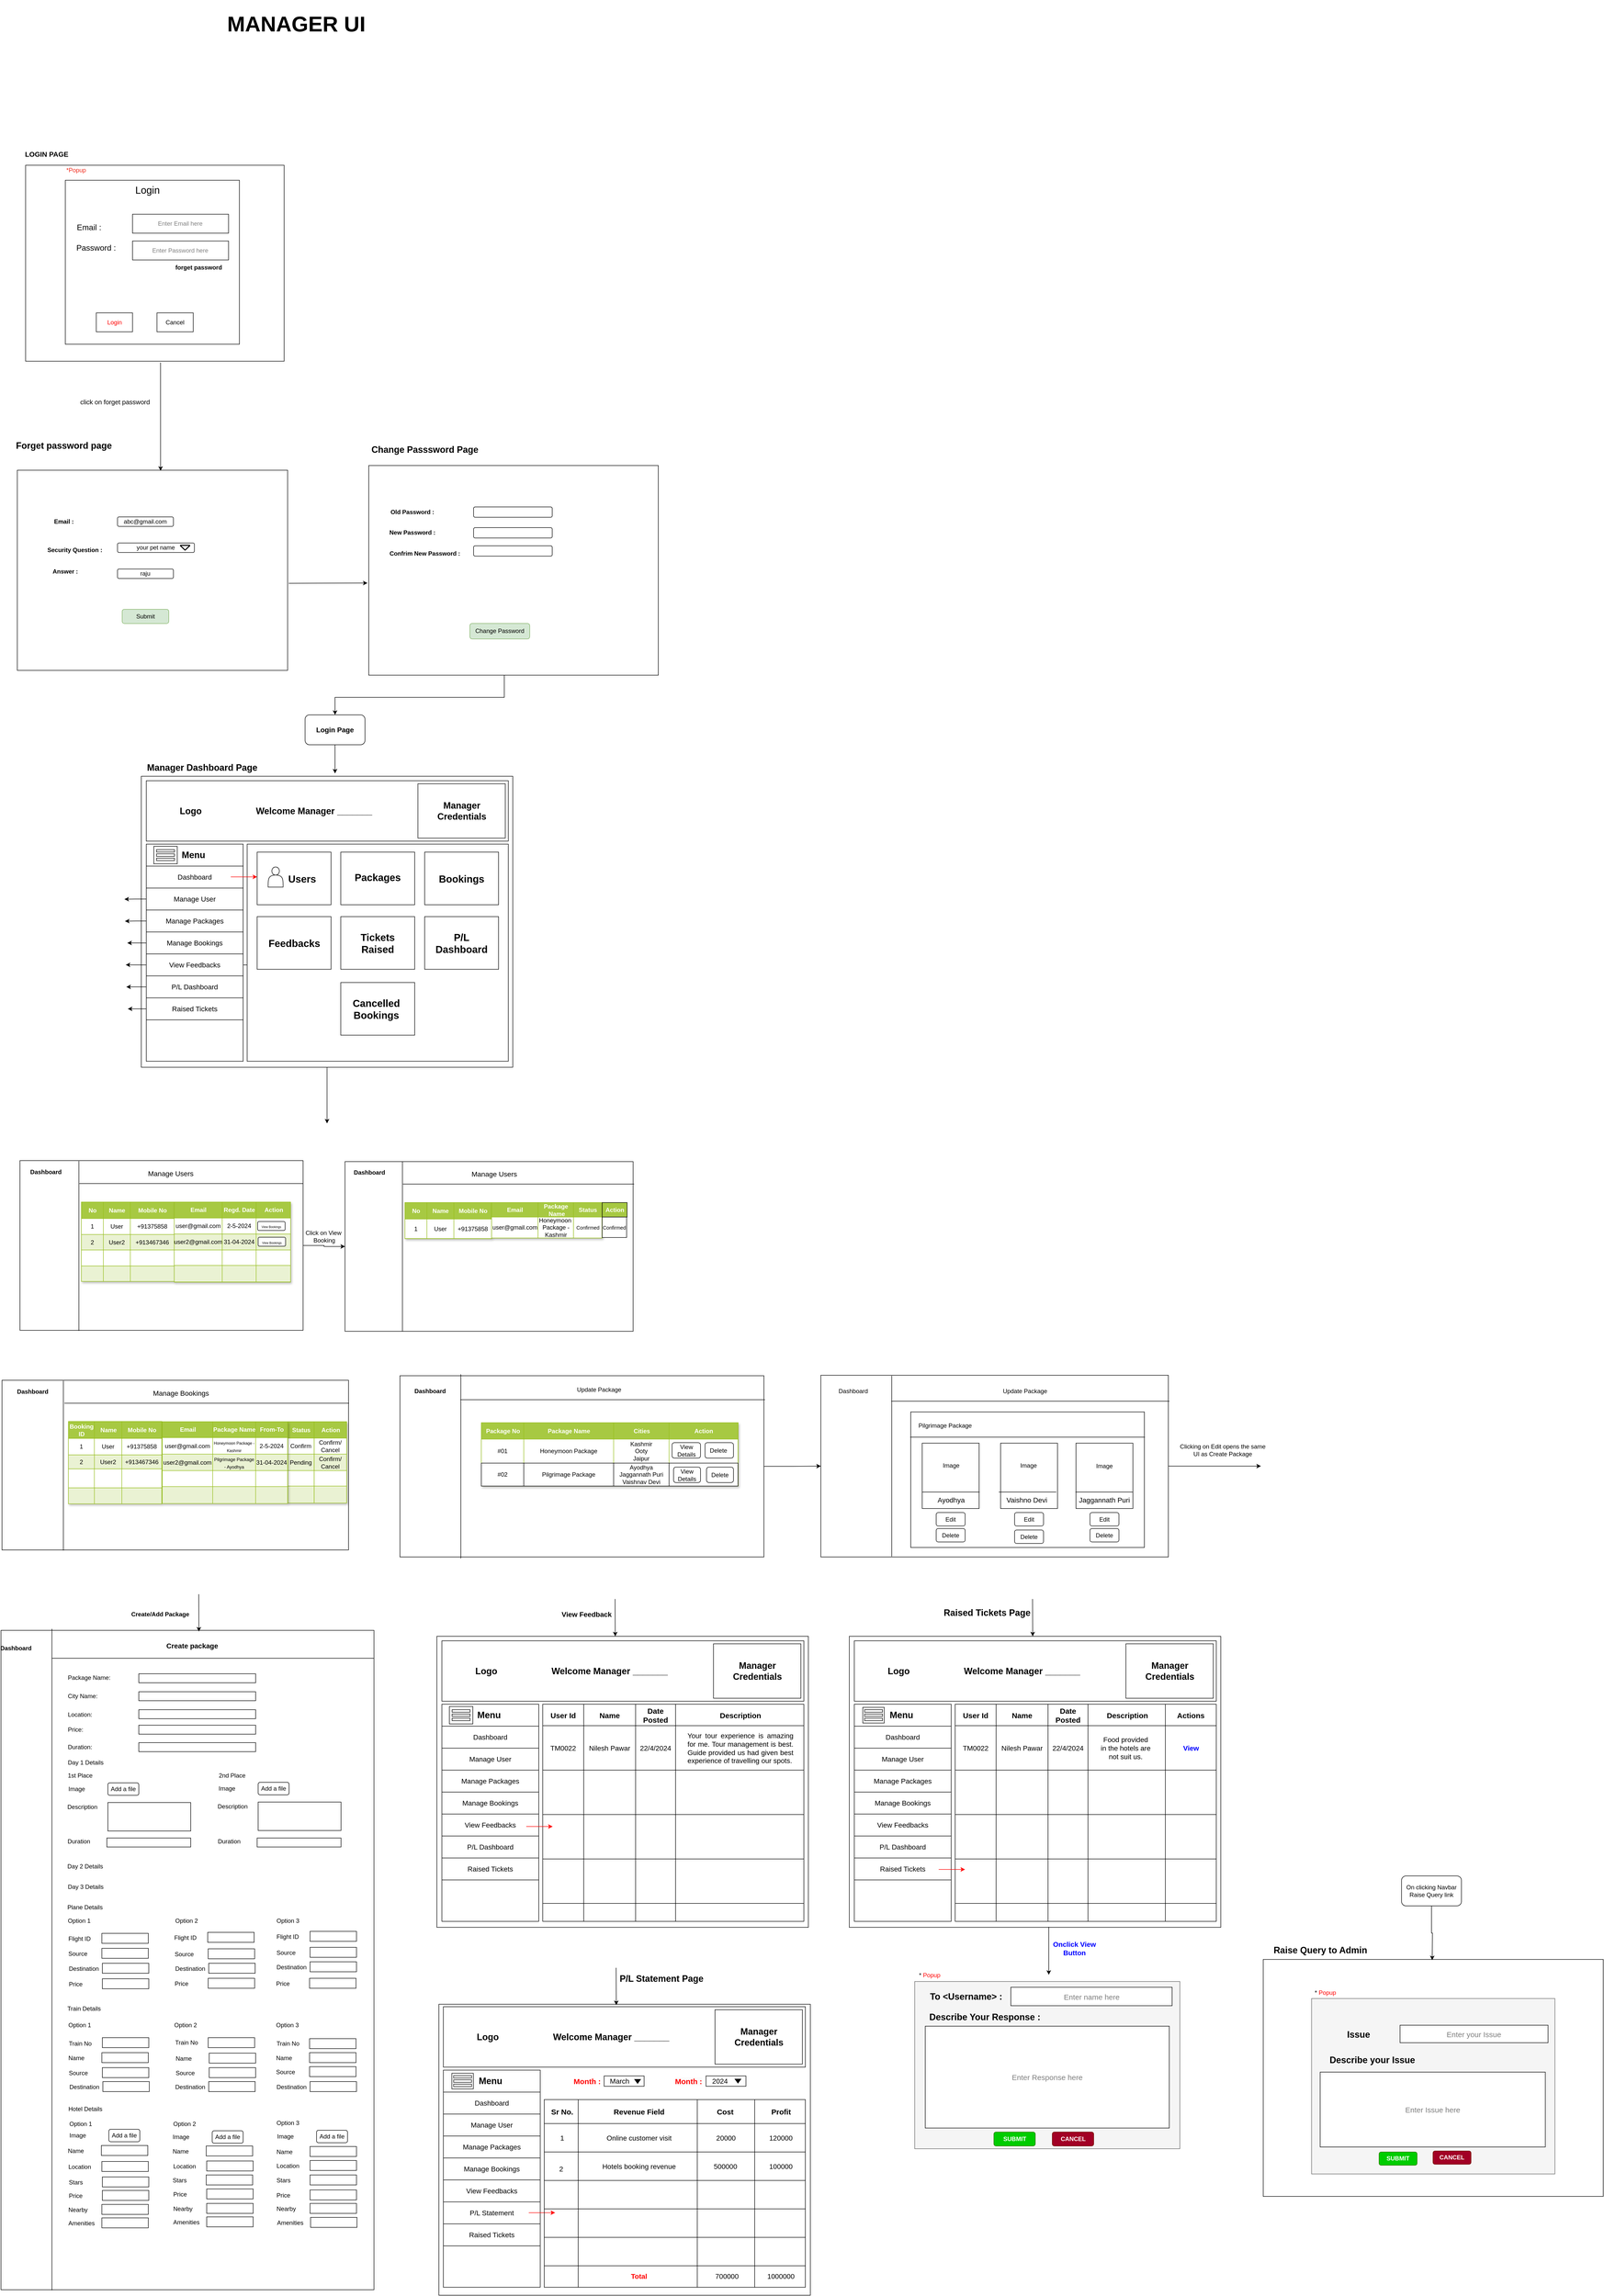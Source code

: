 <mxfile version="24.2.5" type="device">
  <diagram name="Page-1" id="EozILerFxZMkuca6VN3v">
    <mxGraphModel dx="1900" dy="3287" grid="0" gridSize="10" guides="1" tooltips="1" connect="1" arrows="1" fold="1" page="0" pageScale="1" pageWidth="850" pageHeight="1100" math="0" shadow="0">
      <root>
        <mxCell id="0" />
        <mxCell id="1" parent="0" />
        <mxCell id="TgdSiDBOTfgbTj7bnuim-172" style="edgeStyle=orthogonalEdgeStyle;rounded=0;orthogonalLoop=1;jettySize=auto;html=1;entryX=0;entryY=0.5;entryDx=0;entryDy=0;" parent="1" source="TgdSiDBOTfgbTj7bnuim-1" target="TgdSiDBOTfgbTj7bnuim-123" edge="1">
          <mxGeometry relative="1" as="geometry" />
        </mxCell>
        <mxCell id="TgdSiDBOTfgbTj7bnuim-1" value="" style="rounded=0;whiteSpace=wrap;html=1;" parent="1" vertex="1">
          <mxGeometry x="19" y="65" width="567" height="340" as="geometry" />
        </mxCell>
        <mxCell id="TgdSiDBOTfgbTj7bnuim-3" value="" style="line;strokeWidth=1;direction=south;html=1;" parent="1" vertex="1">
          <mxGeometry x="132" y="66" width="10" height="340" as="geometry" />
        </mxCell>
        <mxCell id="TgdSiDBOTfgbTj7bnuim-4" value="&lt;b&gt;Dashboard&lt;/b&gt;" style="text;html=1;align=center;verticalAlign=middle;whiteSpace=wrap;rounded=0;" parent="1" vertex="1">
          <mxGeometry x="41" y="73" width="60" height="30" as="geometry" />
        </mxCell>
        <mxCell id="TgdSiDBOTfgbTj7bnuim-5" value="&lt;font style=&quot;font-size: 14px;&quot;&gt;Manage Users&lt;/font&gt;" style="text;html=1;align=center;verticalAlign=middle;whiteSpace=wrap;rounded=0;" parent="1" vertex="1">
          <mxGeometry x="265" y="76" width="112" height="30" as="geometry" />
        </mxCell>
        <mxCell id="TgdSiDBOTfgbTj7bnuim-6" value="" style="line;strokeWidth=1;html=1;perimeter=backbonePerimeter;points=[];outlineConnect=0;" parent="1" vertex="1">
          <mxGeometry x="138" y="106" width="448" height="10" as="geometry" />
        </mxCell>
        <mxCell id="TgdSiDBOTfgbTj7bnuim-7" value="Assets" style="childLayout=tableLayout;recursiveResize=0;strokeColor=#98bf21;fillColor=#A7C942;shadow=1;" parent="1" vertex="1">
          <mxGeometry x="142" y="148.07" width="186.01" height="158.929" as="geometry" />
        </mxCell>
        <mxCell id="TgdSiDBOTfgbTj7bnuim-8" style="shape=tableRow;horizontal=0;startSize=0;swimlaneHead=0;swimlaneBody=0;top=0;left=0;bottom=0;right=0;dropTarget=0;collapsible=0;recursiveResize=0;expand=0;fontStyle=0;strokeColor=inherit;fillColor=#ffffff;" parent="TgdSiDBOTfgbTj7bnuim-7" vertex="1">
          <mxGeometry width="186.01" height="33" as="geometry" />
        </mxCell>
        <mxCell id="TgdSiDBOTfgbTj7bnuim-9" value="No" style="connectable=0;recursiveResize=0;strokeColor=inherit;fillColor=#A7C942;align=center;fontStyle=1;fontColor=#FFFFFF;html=1;" parent="TgdSiDBOTfgbTj7bnuim-8" vertex="1">
          <mxGeometry width="44" height="33" as="geometry">
            <mxRectangle width="44" height="33" as="alternateBounds" />
          </mxGeometry>
        </mxCell>
        <mxCell id="TgdSiDBOTfgbTj7bnuim-10" value="Name" style="connectable=0;recursiveResize=0;strokeColor=inherit;fillColor=#A7C942;align=center;fontStyle=1;fontColor=#FFFFFF;html=1;" parent="TgdSiDBOTfgbTj7bnuim-8" vertex="1">
          <mxGeometry x="44" width="54" height="33" as="geometry">
            <mxRectangle width="54" height="33" as="alternateBounds" />
          </mxGeometry>
        </mxCell>
        <mxCell id="TgdSiDBOTfgbTj7bnuim-11" value="Mobile No" style="connectable=0;recursiveResize=0;strokeColor=inherit;fillColor=#A7C942;align=center;fontStyle=1;fontColor=#FFFFFF;html=1;" parent="TgdSiDBOTfgbTj7bnuim-8" vertex="1">
          <mxGeometry x="98" width="88" height="33" as="geometry">
            <mxRectangle width="88" height="33" as="alternateBounds" />
          </mxGeometry>
        </mxCell>
        <mxCell id="TgdSiDBOTfgbTj7bnuim-12" value="" style="shape=tableRow;horizontal=0;startSize=0;swimlaneHead=0;swimlaneBody=0;top=0;left=0;bottom=0;right=0;dropTarget=0;collapsible=0;recursiveResize=0;expand=0;fontStyle=0;strokeColor=inherit;fillColor=#ffffff;" parent="TgdSiDBOTfgbTj7bnuim-7" vertex="1">
          <mxGeometry y="33" width="186.01" height="32" as="geometry" />
        </mxCell>
        <mxCell id="TgdSiDBOTfgbTj7bnuim-13" value="1" style="connectable=0;recursiveResize=0;strokeColor=inherit;fillColor=inherit;align=center;whiteSpace=wrap;html=1;" parent="TgdSiDBOTfgbTj7bnuim-12" vertex="1">
          <mxGeometry width="44" height="32" as="geometry">
            <mxRectangle width="44" height="32" as="alternateBounds" />
          </mxGeometry>
        </mxCell>
        <mxCell id="TgdSiDBOTfgbTj7bnuim-14" value="User" style="connectable=0;recursiveResize=0;strokeColor=inherit;fillColor=inherit;align=center;whiteSpace=wrap;html=1;" parent="TgdSiDBOTfgbTj7bnuim-12" vertex="1">
          <mxGeometry x="44" width="54" height="32" as="geometry">
            <mxRectangle width="54" height="32" as="alternateBounds" />
          </mxGeometry>
        </mxCell>
        <mxCell id="TgdSiDBOTfgbTj7bnuim-15" value="+91375858" style="connectable=0;recursiveResize=0;strokeColor=inherit;fillColor=inherit;align=center;whiteSpace=wrap;html=1;" parent="TgdSiDBOTfgbTj7bnuim-12" vertex="1">
          <mxGeometry x="98" width="88" height="32" as="geometry">
            <mxRectangle width="88" height="32" as="alternateBounds" />
          </mxGeometry>
        </mxCell>
        <mxCell id="TgdSiDBOTfgbTj7bnuim-16" value="" style="shape=tableRow;horizontal=0;startSize=0;swimlaneHead=0;swimlaneBody=0;top=0;left=0;bottom=0;right=0;dropTarget=0;collapsible=0;recursiveResize=0;expand=0;fontStyle=1;strokeColor=inherit;fillColor=#EAF2D3;" parent="TgdSiDBOTfgbTj7bnuim-7" vertex="1">
          <mxGeometry y="65" width="186.01" height="31" as="geometry" />
        </mxCell>
        <mxCell id="TgdSiDBOTfgbTj7bnuim-17" value="2" style="connectable=0;recursiveResize=0;strokeColor=inherit;fillColor=inherit;whiteSpace=wrap;html=1;" parent="TgdSiDBOTfgbTj7bnuim-16" vertex="1">
          <mxGeometry width="44" height="31" as="geometry">
            <mxRectangle width="44" height="31" as="alternateBounds" />
          </mxGeometry>
        </mxCell>
        <mxCell id="TgdSiDBOTfgbTj7bnuim-18" value="User2" style="connectable=0;recursiveResize=0;strokeColor=inherit;fillColor=inherit;whiteSpace=wrap;html=1;" parent="TgdSiDBOTfgbTj7bnuim-16" vertex="1">
          <mxGeometry x="44" width="54" height="31" as="geometry">
            <mxRectangle width="54" height="31" as="alternateBounds" />
          </mxGeometry>
        </mxCell>
        <mxCell id="TgdSiDBOTfgbTj7bnuim-19" value="+913467346" style="connectable=0;recursiveResize=0;strokeColor=inherit;fillColor=inherit;whiteSpace=wrap;html=1;" parent="TgdSiDBOTfgbTj7bnuim-16" vertex="1">
          <mxGeometry x="98" width="88" height="31" as="geometry">
            <mxRectangle width="88" height="31" as="alternateBounds" />
          </mxGeometry>
        </mxCell>
        <mxCell id="TgdSiDBOTfgbTj7bnuim-20" value="" style="shape=tableRow;horizontal=0;startSize=0;swimlaneHead=0;swimlaneBody=0;top=0;left=0;bottom=0;right=0;dropTarget=0;collapsible=0;recursiveResize=0;expand=0;fontStyle=0;strokeColor=inherit;fillColor=#ffffff;" parent="TgdSiDBOTfgbTj7bnuim-7" vertex="1">
          <mxGeometry y="96" width="186.01" height="32" as="geometry" />
        </mxCell>
        <mxCell id="TgdSiDBOTfgbTj7bnuim-21" value="" style="connectable=0;recursiveResize=0;strokeColor=inherit;fillColor=inherit;fontStyle=0;align=center;whiteSpace=wrap;html=1;" parent="TgdSiDBOTfgbTj7bnuim-20" vertex="1">
          <mxGeometry width="44" height="32" as="geometry">
            <mxRectangle width="44" height="32" as="alternateBounds" />
          </mxGeometry>
        </mxCell>
        <mxCell id="TgdSiDBOTfgbTj7bnuim-22" value="" style="connectable=0;recursiveResize=0;strokeColor=inherit;fillColor=inherit;fontStyle=0;align=center;whiteSpace=wrap;html=1;" parent="TgdSiDBOTfgbTj7bnuim-20" vertex="1">
          <mxGeometry x="44" width="54" height="32" as="geometry">
            <mxRectangle width="54" height="32" as="alternateBounds" />
          </mxGeometry>
        </mxCell>
        <mxCell id="TgdSiDBOTfgbTj7bnuim-23" value="" style="connectable=0;recursiveResize=0;strokeColor=inherit;fillColor=inherit;fontStyle=0;align=center;whiteSpace=wrap;html=1;" parent="TgdSiDBOTfgbTj7bnuim-20" vertex="1">
          <mxGeometry x="98" width="88" height="32" as="geometry">
            <mxRectangle width="88" height="32" as="alternateBounds" />
          </mxGeometry>
        </mxCell>
        <mxCell id="TgdSiDBOTfgbTj7bnuim-24" value="" style="shape=tableRow;horizontal=0;startSize=0;swimlaneHead=0;swimlaneBody=0;top=0;left=0;bottom=0;right=0;dropTarget=0;collapsible=0;recursiveResize=0;expand=0;fontStyle=1;strokeColor=inherit;fillColor=#EAF2D3;" parent="TgdSiDBOTfgbTj7bnuim-7" vertex="1">
          <mxGeometry y="128" width="186.01" height="31" as="geometry" />
        </mxCell>
        <mxCell id="TgdSiDBOTfgbTj7bnuim-25" value="" style="connectable=0;recursiveResize=0;strokeColor=inherit;fillColor=inherit;whiteSpace=wrap;html=1;" parent="TgdSiDBOTfgbTj7bnuim-24" vertex="1">
          <mxGeometry width="44" height="31" as="geometry">
            <mxRectangle width="44" height="31" as="alternateBounds" />
          </mxGeometry>
        </mxCell>
        <mxCell id="TgdSiDBOTfgbTj7bnuim-26" value="" style="connectable=0;recursiveResize=0;strokeColor=inherit;fillColor=inherit;whiteSpace=wrap;html=1;" parent="TgdSiDBOTfgbTj7bnuim-24" vertex="1">
          <mxGeometry x="44" width="54" height="31" as="geometry">
            <mxRectangle width="54" height="31" as="alternateBounds" />
          </mxGeometry>
        </mxCell>
        <mxCell id="TgdSiDBOTfgbTj7bnuim-27" value="" style="connectable=0;recursiveResize=0;strokeColor=inherit;fillColor=inherit;whiteSpace=wrap;html=1;" parent="TgdSiDBOTfgbTj7bnuim-24" vertex="1">
          <mxGeometry x="98" width="88" height="31" as="geometry">
            <mxRectangle width="88" height="31" as="alternateBounds" />
          </mxGeometry>
        </mxCell>
        <mxCell id="TgdSiDBOTfgbTj7bnuim-99" value="Assets" style="childLayout=tableLayout;recursiveResize=0;strokeColor=#98bf21;fillColor=#A7C942;shadow=1;" parent="1" vertex="1">
          <mxGeometry x="328" y="148.07" width="232.9" height="160.349" as="geometry" />
        </mxCell>
        <mxCell id="TgdSiDBOTfgbTj7bnuim-100" style="shape=tableRow;horizontal=0;startSize=0;swimlaneHead=0;swimlaneBody=0;top=0;left=0;bottom=0;right=0;dropTarget=0;collapsible=0;recursiveResize=0;expand=0;fontStyle=0;strokeColor=inherit;fillColor=#ffffff;" parent="TgdSiDBOTfgbTj7bnuim-99" vertex="1">
          <mxGeometry width="232.9" height="32" as="geometry" />
        </mxCell>
        <mxCell id="TgdSiDBOTfgbTj7bnuim-101" value="Email" style="connectable=0;recursiveResize=0;strokeColor=inherit;fillColor=#A7C942;align=center;fontStyle=1;fontColor=#FFFFFF;html=1;" parent="TgdSiDBOTfgbTj7bnuim-100" vertex="1">
          <mxGeometry width="96" height="32" as="geometry">
            <mxRectangle width="96" height="32" as="alternateBounds" />
          </mxGeometry>
        </mxCell>
        <mxCell id="TgdSiDBOTfgbTj7bnuim-102" value="Regd. Date" style="connectable=0;recursiveResize=0;strokeColor=inherit;fillColor=#A7C942;align=center;fontStyle=1;fontColor=#FFFFFF;html=1;" parent="TgdSiDBOTfgbTj7bnuim-100" vertex="1">
          <mxGeometry x="96" width="68" height="32" as="geometry">
            <mxRectangle width="68" height="32" as="alternateBounds" />
          </mxGeometry>
        </mxCell>
        <mxCell id="TgdSiDBOTfgbTj7bnuim-103" value="Action" style="connectable=0;recursiveResize=0;strokeColor=inherit;fillColor=#A7C942;align=center;fontStyle=1;fontColor=#FFFFFF;html=1;" parent="TgdSiDBOTfgbTj7bnuim-100" vertex="1">
          <mxGeometry x="164" width="69" height="32" as="geometry">
            <mxRectangle width="69" height="32" as="alternateBounds" />
          </mxGeometry>
        </mxCell>
        <mxCell id="TgdSiDBOTfgbTj7bnuim-104" value="" style="shape=tableRow;horizontal=0;startSize=0;swimlaneHead=0;swimlaneBody=0;top=0;left=0;bottom=0;right=0;dropTarget=0;collapsible=0;recursiveResize=0;expand=0;fontStyle=0;strokeColor=inherit;fillColor=#ffffff;" parent="TgdSiDBOTfgbTj7bnuim-99" vertex="1">
          <mxGeometry y="32" width="232.9" height="32" as="geometry" />
        </mxCell>
        <mxCell id="TgdSiDBOTfgbTj7bnuim-105" value="user@gmail.com" style="connectable=0;recursiveResize=0;strokeColor=inherit;fillColor=inherit;align=center;whiteSpace=wrap;html=1;" parent="TgdSiDBOTfgbTj7bnuim-104" vertex="1">
          <mxGeometry width="96" height="32" as="geometry">
            <mxRectangle width="96" height="32" as="alternateBounds" />
          </mxGeometry>
        </mxCell>
        <mxCell id="TgdSiDBOTfgbTj7bnuim-106" value="2-5-2024" style="connectable=0;recursiveResize=0;strokeColor=inherit;fillColor=inherit;align=center;whiteSpace=wrap;html=1;" parent="TgdSiDBOTfgbTj7bnuim-104" vertex="1">
          <mxGeometry x="96" width="68" height="32" as="geometry">
            <mxRectangle width="68" height="32" as="alternateBounds" />
          </mxGeometry>
        </mxCell>
        <mxCell id="TgdSiDBOTfgbTj7bnuim-107" value="" style="connectable=0;recursiveResize=0;strokeColor=inherit;fillColor=inherit;align=center;whiteSpace=wrap;html=1;" parent="TgdSiDBOTfgbTj7bnuim-104" vertex="1">
          <mxGeometry x="164" width="69" height="32" as="geometry">
            <mxRectangle width="69" height="32" as="alternateBounds" />
          </mxGeometry>
        </mxCell>
        <mxCell id="TgdSiDBOTfgbTj7bnuim-108" value="" style="shape=tableRow;horizontal=0;startSize=0;swimlaneHead=0;swimlaneBody=0;top=0;left=0;bottom=0;right=0;dropTarget=0;collapsible=0;recursiveResize=0;expand=0;fontStyle=1;strokeColor=inherit;fillColor=#EAF2D3;" parent="TgdSiDBOTfgbTj7bnuim-99" vertex="1">
          <mxGeometry y="64" width="232.9" height="32" as="geometry" />
        </mxCell>
        <mxCell id="TgdSiDBOTfgbTj7bnuim-109" value="user2@gmail.com" style="connectable=0;recursiveResize=0;strokeColor=inherit;fillColor=inherit;whiteSpace=wrap;html=1;" parent="TgdSiDBOTfgbTj7bnuim-108" vertex="1">
          <mxGeometry width="96" height="32" as="geometry">
            <mxRectangle width="96" height="32" as="alternateBounds" />
          </mxGeometry>
        </mxCell>
        <mxCell id="TgdSiDBOTfgbTj7bnuim-110" value="31-04-2024" style="connectable=0;recursiveResize=0;strokeColor=inherit;fillColor=inherit;whiteSpace=wrap;html=1;" parent="TgdSiDBOTfgbTj7bnuim-108" vertex="1">
          <mxGeometry x="96" width="68" height="32" as="geometry">
            <mxRectangle width="68" height="32" as="alternateBounds" />
          </mxGeometry>
        </mxCell>
        <mxCell id="TgdSiDBOTfgbTj7bnuim-111" value="" style="connectable=0;recursiveResize=0;strokeColor=inherit;fillColor=inherit;whiteSpace=wrap;html=1;" parent="TgdSiDBOTfgbTj7bnuim-108" vertex="1">
          <mxGeometry x="164" width="69" height="32" as="geometry">
            <mxRectangle width="69" height="32" as="alternateBounds" />
          </mxGeometry>
        </mxCell>
        <mxCell id="TgdSiDBOTfgbTj7bnuim-112" value="" style="shape=tableRow;horizontal=0;startSize=0;swimlaneHead=0;swimlaneBody=0;top=0;left=0;bottom=0;right=0;dropTarget=0;collapsible=0;recursiveResize=0;expand=0;fontStyle=0;strokeColor=inherit;fillColor=#ffffff;" parent="TgdSiDBOTfgbTj7bnuim-99" vertex="1">
          <mxGeometry y="96" width="232.9" height="31" as="geometry" />
        </mxCell>
        <mxCell id="TgdSiDBOTfgbTj7bnuim-113" value="" style="connectable=0;recursiveResize=0;strokeColor=inherit;fillColor=inherit;fontStyle=0;align=center;whiteSpace=wrap;html=1;" parent="TgdSiDBOTfgbTj7bnuim-112" vertex="1">
          <mxGeometry width="96" height="31" as="geometry">
            <mxRectangle width="96" height="31" as="alternateBounds" />
          </mxGeometry>
        </mxCell>
        <mxCell id="TgdSiDBOTfgbTj7bnuim-114" value="" style="connectable=0;recursiveResize=0;strokeColor=inherit;fillColor=inherit;fontStyle=0;align=center;whiteSpace=wrap;html=1;" parent="TgdSiDBOTfgbTj7bnuim-112" vertex="1">
          <mxGeometry x="96" width="68" height="31" as="geometry">
            <mxRectangle width="68" height="31" as="alternateBounds" />
          </mxGeometry>
        </mxCell>
        <mxCell id="TgdSiDBOTfgbTj7bnuim-115" value="" style="connectable=0;recursiveResize=0;strokeColor=inherit;fillColor=inherit;fontStyle=0;align=center;whiteSpace=wrap;html=1;" parent="TgdSiDBOTfgbTj7bnuim-112" vertex="1">
          <mxGeometry x="164" width="69" height="31" as="geometry">
            <mxRectangle width="69" height="31" as="alternateBounds" />
          </mxGeometry>
        </mxCell>
        <mxCell id="TgdSiDBOTfgbTj7bnuim-116" value="" style="shape=tableRow;horizontal=0;startSize=0;swimlaneHead=0;swimlaneBody=0;top=0;left=0;bottom=0;right=0;dropTarget=0;collapsible=0;recursiveResize=0;expand=0;fontStyle=1;strokeColor=inherit;fillColor=#EAF2D3;" parent="TgdSiDBOTfgbTj7bnuim-99" vertex="1">
          <mxGeometry y="127" width="232.9" height="33" as="geometry" />
        </mxCell>
        <mxCell id="TgdSiDBOTfgbTj7bnuim-117" value="" style="connectable=0;recursiveResize=0;strokeColor=inherit;fillColor=inherit;whiteSpace=wrap;html=1;" parent="TgdSiDBOTfgbTj7bnuim-116" vertex="1">
          <mxGeometry width="96" height="33" as="geometry">
            <mxRectangle width="96" height="33" as="alternateBounds" />
          </mxGeometry>
        </mxCell>
        <mxCell id="TgdSiDBOTfgbTj7bnuim-118" value="" style="connectable=0;recursiveResize=0;strokeColor=inherit;fillColor=inherit;whiteSpace=wrap;html=1;" parent="TgdSiDBOTfgbTj7bnuim-116" vertex="1">
          <mxGeometry x="96" width="68" height="33" as="geometry">
            <mxRectangle width="68" height="33" as="alternateBounds" />
          </mxGeometry>
        </mxCell>
        <mxCell id="TgdSiDBOTfgbTj7bnuim-119" value="" style="connectable=0;recursiveResize=0;strokeColor=inherit;fillColor=inherit;whiteSpace=wrap;html=1;" parent="TgdSiDBOTfgbTj7bnuim-116" vertex="1">
          <mxGeometry x="164" width="69" height="33" as="geometry">
            <mxRectangle width="69" height="33" as="alternateBounds" />
          </mxGeometry>
        </mxCell>
        <mxCell id="TgdSiDBOTfgbTj7bnuim-120" value="&lt;font style=&quot;font-size: 6px;&quot;&gt;View Bookings&lt;/font&gt;" style="rounded=1;whiteSpace=wrap;html=1;" parent="1" vertex="1">
          <mxGeometry x="495" y="187" width="55" height="18" as="geometry" />
        </mxCell>
        <mxCell id="TgdSiDBOTfgbTj7bnuim-122" value="&lt;font style=&quot;font-size: 6px;&quot;&gt;View Bookings&lt;/font&gt;" style="rounded=1;whiteSpace=wrap;html=1;" parent="1" vertex="1">
          <mxGeometry x="496" y="218.53" width="55" height="18" as="geometry" />
        </mxCell>
        <mxCell id="TgdSiDBOTfgbTj7bnuim-123" value="" style="rounded=0;whiteSpace=wrap;html=1;" parent="1" vertex="1">
          <mxGeometry x="670" y="67" width="577" height="340" as="geometry" />
        </mxCell>
        <mxCell id="TgdSiDBOTfgbTj7bnuim-124" value="" style="line;strokeWidth=1;direction=south;html=1;" parent="1" vertex="1">
          <mxGeometry x="780" y="67" width="10" height="340" as="geometry" />
        </mxCell>
        <mxCell id="TgdSiDBOTfgbTj7bnuim-125" value="&lt;b&gt;Dashboard&lt;/b&gt;" style="text;html=1;align=center;verticalAlign=middle;whiteSpace=wrap;rounded=0;" parent="1" vertex="1">
          <mxGeometry x="689" y="74" width="60" height="30" as="geometry" />
        </mxCell>
        <mxCell id="TgdSiDBOTfgbTj7bnuim-126" value="&lt;font style=&quot;font-size: 14px;&quot;&gt;Manage Users&lt;/font&gt;" style="text;html=1;align=center;verticalAlign=middle;whiteSpace=wrap;rounded=0;" parent="1" vertex="1">
          <mxGeometry x="913" y="77" width="112" height="30" as="geometry" />
        </mxCell>
        <mxCell id="TgdSiDBOTfgbTj7bnuim-127" value="" style="line;strokeWidth=1;html=1;perimeter=backbonePerimeter;points=[];outlineConnect=0;" parent="1" vertex="1">
          <mxGeometry x="786" y="107" width="463" height="10" as="geometry" />
        </mxCell>
        <mxCell id="TgdSiDBOTfgbTj7bnuim-128" value="Assets" style="childLayout=tableLayout;recursiveResize=0;strokeColor=#98bf21;fillColor=#A7C942;shadow=1;" parent="1" vertex="1">
          <mxGeometry x="790" y="149.07" width="173.593" height="72.26" as="geometry" />
        </mxCell>
        <mxCell id="TgdSiDBOTfgbTj7bnuim-129" style="shape=tableRow;horizontal=0;startSize=0;swimlaneHead=0;swimlaneBody=0;top=0;left=0;bottom=0;right=0;dropTarget=0;collapsible=0;recursiveResize=0;expand=0;fontStyle=0;strokeColor=inherit;fillColor=#ffffff;" parent="TgdSiDBOTfgbTj7bnuim-128" vertex="1">
          <mxGeometry width="173.593" height="33" as="geometry" />
        </mxCell>
        <mxCell id="TgdSiDBOTfgbTj7bnuim-130" value="No" style="connectable=0;recursiveResize=0;strokeColor=inherit;fillColor=#A7C942;align=center;fontStyle=1;fontColor=#FFFFFF;html=1;" parent="TgdSiDBOTfgbTj7bnuim-129" vertex="1">
          <mxGeometry width="44" height="33" as="geometry">
            <mxRectangle width="44" height="33" as="alternateBounds" />
          </mxGeometry>
        </mxCell>
        <mxCell id="TgdSiDBOTfgbTj7bnuim-131" value="Name" style="connectable=0;recursiveResize=0;strokeColor=inherit;fillColor=#A7C942;align=center;fontStyle=1;fontColor=#FFFFFF;html=1;" parent="TgdSiDBOTfgbTj7bnuim-129" vertex="1">
          <mxGeometry x="44" width="54" height="33" as="geometry">
            <mxRectangle width="54" height="33" as="alternateBounds" />
          </mxGeometry>
        </mxCell>
        <mxCell id="TgdSiDBOTfgbTj7bnuim-132" value="Mobile No" style="connectable=0;recursiveResize=0;strokeColor=inherit;fillColor=#A7C942;align=center;fontStyle=1;fontColor=#FFFFFF;html=1;" parent="TgdSiDBOTfgbTj7bnuim-129" vertex="1">
          <mxGeometry x="98" width="76" height="33" as="geometry">
            <mxRectangle width="76" height="33" as="alternateBounds" />
          </mxGeometry>
        </mxCell>
        <mxCell id="TgdSiDBOTfgbTj7bnuim-133" value="" style="shape=tableRow;horizontal=0;startSize=0;swimlaneHead=0;swimlaneBody=0;top=0;left=0;bottom=0;right=0;dropTarget=0;collapsible=0;recursiveResize=0;expand=0;fontStyle=0;strokeColor=inherit;fillColor=#ffffff;" parent="TgdSiDBOTfgbTj7bnuim-128" vertex="1">
          <mxGeometry y="33" width="173.593" height="39" as="geometry" />
        </mxCell>
        <mxCell id="TgdSiDBOTfgbTj7bnuim-134" value="1" style="connectable=0;recursiveResize=0;strokeColor=inherit;fillColor=inherit;align=center;whiteSpace=wrap;html=1;" parent="TgdSiDBOTfgbTj7bnuim-133" vertex="1">
          <mxGeometry width="44" height="39" as="geometry">
            <mxRectangle width="44" height="39" as="alternateBounds" />
          </mxGeometry>
        </mxCell>
        <mxCell id="TgdSiDBOTfgbTj7bnuim-135" value="User" style="connectable=0;recursiveResize=0;strokeColor=inherit;fillColor=inherit;align=center;whiteSpace=wrap;html=1;" parent="TgdSiDBOTfgbTj7bnuim-133" vertex="1">
          <mxGeometry x="44" width="54" height="39" as="geometry">
            <mxRectangle width="54" height="39" as="alternateBounds" />
          </mxGeometry>
        </mxCell>
        <mxCell id="TgdSiDBOTfgbTj7bnuim-136" value="+91375858" style="connectable=0;recursiveResize=0;strokeColor=inherit;fillColor=inherit;align=center;whiteSpace=wrap;html=1;" parent="TgdSiDBOTfgbTj7bnuim-133" vertex="1">
          <mxGeometry x="98" width="76" height="39" as="geometry">
            <mxRectangle width="76" height="39" as="alternateBounds" />
          </mxGeometry>
        </mxCell>
        <mxCell id="TgdSiDBOTfgbTj7bnuim-149" value="Assets" style="childLayout=tableLayout;recursiveResize=0;strokeColor=#98bf21;fillColor=#A7C942;shadow=1;" parent="1" vertex="1">
          <mxGeometry x="963.59" y="149.07" width="221.435" height="71.057" as="geometry" />
        </mxCell>
        <mxCell id="TgdSiDBOTfgbTj7bnuim-150" style="shape=tableRow;horizontal=0;startSize=0;swimlaneHead=0;swimlaneBody=0;top=0;left=0;bottom=0;right=0;dropTarget=0;collapsible=0;recursiveResize=0;expand=0;fontStyle=0;strokeColor=inherit;fillColor=#ffffff;" parent="TgdSiDBOTfgbTj7bnuim-149" vertex="1">
          <mxGeometry width="221.435" height="29" as="geometry" />
        </mxCell>
        <mxCell id="TgdSiDBOTfgbTj7bnuim-151" value="Email" style="connectable=0;recursiveResize=0;strokeColor=inherit;fillColor=#A7C942;align=center;fontStyle=1;fontColor=#FFFFFF;html=1;" parent="TgdSiDBOTfgbTj7bnuim-150" vertex="1">
          <mxGeometry width="93" height="29" as="geometry">
            <mxRectangle width="93" height="29" as="alternateBounds" />
          </mxGeometry>
        </mxCell>
        <mxCell id="TgdSiDBOTfgbTj7bnuim-152" value="Package&lt;div&gt;&amp;nbsp;Name&lt;/div&gt;" style="connectable=0;recursiveResize=0;strokeColor=inherit;fillColor=#A7C942;align=center;fontStyle=1;fontColor=#FFFFFF;html=1;" parent="TgdSiDBOTfgbTj7bnuim-150" vertex="1">
          <mxGeometry x="93" width="71" height="29" as="geometry">
            <mxRectangle width="71" height="29" as="alternateBounds" />
          </mxGeometry>
        </mxCell>
        <mxCell id="TgdSiDBOTfgbTj7bnuim-153" value="Status" style="connectable=0;recursiveResize=0;strokeColor=inherit;fillColor=#A7C942;align=center;fontStyle=1;fontColor=#FFFFFF;html=1;" parent="TgdSiDBOTfgbTj7bnuim-150" vertex="1">
          <mxGeometry x="164" width="57" height="29" as="geometry">
            <mxRectangle width="57" height="29" as="alternateBounds" />
          </mxGeometry>
        </mxCell>
        <mxCell id="TgdSiDBOTfgbTj7bnuim-154" value="" style="shape=tableRow;horizontal=0;startSize=0;swimlaneHead=0;swimlaneBody=0;top=0;left=0;bottom=0;right=0;dropTarget=0;collapsible=0;recursiveResize=0;expand=0;fontStyle=0;strokeColor=inherit;fillColor=#ffffff;" parent="TgdSiDBOTfgbTj7bnuim-149" vertex="1">
          <mxGeometry y="29" width="221.435" height="42" as="geometry" />
        </mxCell>
        <mxCell id="TgdSiDBOTfgbTj7bnuim-155" value="user@gmail.com" style="connectable=0;recursiveResize=0;strokeColor=inherit;fillColor=inherit;align=center;whiteSpace=wrap;html=1;" parent="TgdSiDBOTfgbTj7bnuim-154" vertex="1">
          <mxGeometry width="93" height="42" as="geometry">
            <mxRectangle width="93" height="42" as="alternateBounds" />
          </mxGeometry>
        </mxCell>
        <mxCell id="TgdSiDBOTfgbTj7bnuim-156" value="Honeymoon&amp;nbsp;&lt;div&gt;Package -&lt;/div&gt;&lt;div&gt;Kashmir&lt;/div&gt;" style="connectable=0;recursiveResize=0;strokeColor=inherit;fillColor=inherit;align=center;whiteSpace=wrap;html=1;" parent="TgdSiDBOTfgbTj7bnuim-154" vertex="1">
          <mxGeometry x="93" width="71" height="42" as="geometry">
            <mxRectangle width="71" height="42" as="alternateBounds" />
          </mxGeometry>
        </mxCell>
        <mxCell id="TgdSiDBOTfgbTj7bnuim-157" value="&lt;font style=&quot;font-size: 10px;&quot;&gt;Confirmed&lt;/font&gt;" style="connectable=0;recursiveResize=0;strokeColor=inherit;fillColor=inherit;align=center;whiteSpace=wrap;html=1;" parent="TgdSiDBOTfgbTj7bnuim-154" vertex="1">
          <mxGeometry x="164" width="57" height="42" as="geometry">
            <mxRectangle width="57" height="42" as="alternateBounds" />
          </mxGeometry>
        </mxCell>
        <mxCell id="TgdSiDBOTfgbTj7bnuim-173" value="Click on View&amp;nbsp;&lt;div&gt;Booking&lt;/div&gt;" style="text;html=1;align=center;verticalAlign=middle;resizable=0;points=[];autosize=1;strokeColor=none;fillColor=none;" parent="1" vertex="1">
          <mxGeometry x="581" y="196.53" width="93" height="41" as="geometry" />
        </mxCell>
        <mxCell id="TgdSiDBOTfgbTj7bnuim-178" value="Action" style="connectable=0;recursiveResize=0;strokeColor=inherit;fillColor=#A7C942;align=center;fontStyle=1;fontColor=#FFFFFF;html=1;" parent="1" vertex="1">
          <mxGeometry x="1185.03" y="149.07" width="49.97" height="29" as="geometry">
            <mxRectangle width="69" height="29" as="alternateBounds" />
          </mxGeometry>
        </mxCell>
        <mxCell id="TgdSiDBOTfgbTj7bnuim-179" value="&lt;font style=&quot;font-size: 10px;&quot;&gt;Confirmed&lt;/font&gt;" style="connectable=0;recursiveResize=0;strokeColor=inherit;fillColor=inherit;align=center;whiteSpace=wrap;html=1;" parent="1" vertex="1">
          <mxGeometry x="1185.03" y="178.07" width="48.97" height="41" as="geometry">
            <mxRectangle width="57" height="41" as="alternateBounds" />
          </mxGeometry>
        </mxCell>
        <mxCell id="omFE5BTaqLTxwq9Ad02T-50" value="" style="group" parent="1" vertex="1" connectable="0">
          <mxGeometry x="-17" y="505" width="738.67" height="341" as="geometry" />
        </mxCell>
        <mxCell id="omFE5BTaqLTxwq9Ad02T-1" value="" style="rounded=0;whiteSpace=wrap;html=1;" parent="omFE5BTaqLTxwq9Ad02T-50" vertex="1">
          <mxGeometry width="694" height="340" as="geometry" />
        </mxCell>
        <mxCell id="omFE5BTaqLTxwq9Ad02T-2" value="" style="line;strokeWidth=1;direction=south;html=1;" parent="omFE5BTaqLTxwq9Ad02T-50" vertex="1">
          <mxGeometry x="116.995" y="1" width="11.869" height="340" as="geometry" />
        </mxCell>
        <mxCell id="omFE5BTaqLTxwq9Ad02T-3" value="&lt;b&gt;Dashboard&lt;/b&gt;" style="text;html=1;align=center;verticalAlign=middle;whiteSpace=wrap;rounded=0;" parent="omFE5BTaqLTxwq9Ad02T-50" vertex="1">
          <mxGeometry x="26.113" y="8" width="71.217" height="30" as="geometry" />
        </mxCell>
        <mxCell id="omFE5BTaqLTxwq9Ad02T-4" value="&lt;font style=&quot;font-size: 14px;&quot;&gt;Manage Bookings&lt;/font&gt;" style="text;html=1;align=center;verticalAlign=middle;whiteSpace=wrap;rounded=0;" parent="omFE5BTaqLTxwq9Ad02T-50" vertex="1">
          <mxGeometry x="291.989" y="11" width="132.938" height="30" as="geometry" />
        </mxCell>
        <mxCell id="omFE5BTaqLTxwq9Ad02T-5" value="" style="line;strokeWidth=1;html=1;perimeter=backbonePerimeter;points=[];outlineConnect=0;" parent="omFE5BTaqLTxwq9Ad02T-50" vertex="1">
          <mxGeometry x="125" y="41" width="570" height="10" as="geometry" />
        </mxCell>
        <mxCell id="omFE5BTaqLTxwq9Ad02T-6" value="Assets" style="childLayout=tableLayout;recursiveResize=0;strokeColor=#98bf21;fillColor=#A7C942;shadow=1;" parent="omFE5BTaqLTxwq9Ad02T-50" vertex="1">
          <mxGeometry x="133" y="82.57" width="187.08" height="164.617" as="geometry" />
        </mxCell>
        <mxCell id="omFE5BTaqLTxwq9Ad02T-7" style="shape=tableRow;horizontal=0;startSize=0;swimlaneHead=0;swimlaneBody=0;top=0;left=0;bottom=0;right=0;dropTarget=0;collapsible=0;recursiveResize=0;expand=0;fontStyle=0;strokeColor=inherit;fillColor=#ffffff;" parent="omFE5BTaqLTxwq9Ad02T-6" vertex="1">
          <mxGeometry width="187.08" height="34" as="geometry" />
        </mxCell>
        <mxCell id="omFE5BTaqLTxwq9Ad02T-8" value="Booking&lt;div&gt;ID&lt;/div&gt;" style="connectable=0;recursiveResize=0;strokeColor=inherit;fillColor=#A7C942;align=center;fontStyle=1;fontColor=#FFFFFF;html=1;" parent="omFE5BTaqLTxwq9Ad02T-7" vertex="1">
          <mxGeometry width="52" height="34" as="geometry">
            <mxRectangle width="52" height="34" as="alternateBounds" />
          </mxGeometry>
        </mxCell>
        <mxCell id="omFE5BTaqLTxwq9Ad02T-9" value="Name" style="connectable=0;recursiveResize=0;strokeColor=inherit;fillColor=#A7C942;align=center;fontStyle=1;fontColor=#FFFFFF;html=1;" parent="omFE5BTaqLTxwq9Ad02T-7" vertex="1">
          <mxGeometry x="52" width="55" height="34" as="geometry">
            <mxRectangle width="55" height="34" as="alternateBounds" />
          </mxGeometry>
        </mxCell>
        <mxCell id="omFE5BTaqLTxwq9Ad02T-10" value="Mobile No" style="connectable=0;recursiveResize=0;strokeColor=inherit;fillColor=#A7C942;align=center;fontStyle=1;fontColor=#FFFFFF;html=1;" parent="omFE5BTaqLTxwq9Ad02T-7" vertex="1">
          <mxGeometry x="107" width="80" height="34" as="geometry">
            <mxRectangle width="80" height="34" as="alternateBounds" />
          </mxGeometry>
        </mxCell>
        <mxCell id="omFE5BTaqLTxwq9Ad02T-11" value="" style="shape=tableRow;horizontal=0;startSize=0;swimlaneHead=0;swimlaneBody=0;top=0;left=0;bottom=0;right=0;dropTarget=0;collapsible=0;recursiveResize=0;expand=0;fontStyle=0;strokeColor=inherit;fillColor=#ffffff;" parent="omFE5BTaqLTxwq9Ad02T-6" vertex="1">
          <mxGeometry y="34" width="187.08" height="33" as="geometry" />
        </mxCell>
        <mxCell id="omFE5BTaqLTxwq9Ad02T-12" value="1" style="connectable=0;recursiveResize=0;strokeColor=inherit;fillColor=inherit;align=center;whiteSpace=wrap;html=1;" parent="omFE5BTaqLTxwq9Ad02T-11" vertex="1">
          <mxGeometry width="52" height="33" as="geometry">
            <mxRectangle width="52" height="33" as="alternateBounds" />
          </mxGeometry>
        </mxCell>
        <mxCell id="omFE5BTaqLTxwq9Ad02T-13" value="User" style="connectable=0;recursiveResize=0;strokeColor=inherit;fillColor=inherit;align=center;whiteSpace=wrap;html=1;" parent="omFE5BTaqLTxwq9Ad02T-11" vertex="1">
          <mxGeometry x="52" width="55" height="33" as="geometry">
            <mxRectangle width="55" height="33" as="alternateBounds" />
          </mxGeometry>
        </mxCell>
        <mxCell id="omFE5BTaqLTxwq9Ad02T-14" value="+91375858" style="connectable=0;recursiveResize=0;strokeColor=inherit;fillColor=inherit;align=center;whiteSpace=wrap;html=1;" parent="omFE5BTaqLTxwq9Ad02T-11" vertex="1">
          <mxGeometry x="107" width="80" height="33" as="geometry">
            <mxRectangle width="80" height="33" as="alternateBounds" />
          </mxGeometry>
        </mxCell>
        <mxCell id="omFE5BTaqLTxwq9Ad02T-15" value="" style="shape=tableRow;horizontal=0;startSize=0;swimlaneHead=0;swimlaneBody=0;top=0;left=0;bottom=0;right=0;dropTarget=0;collapsible=0;recursiveResize=0;expand=0;fontStyle=1;strokeColor=inherit;fillColor=#EAF2D3;" parent="omFE5BTaqLTxwq9Ad02T-6" vertex="1">
          <mxGeometry y="67" width="187.08" height="28" as="geometry" />
        </mxCell>
        <mxCell id="omFE5BTaqLTxwq9Ad02T-16" value="2" style="connectable=0;recursiveResize=0;strokeColor=inherit;fillColor=inherit;whiteSpace=wrap;html=1;" parent="omFE5BTaqLTxwq9Ad02T-15" vertex="1">
          <mxGeometry width="52" height="28" as="geometry">
            <mxRectangle width="52" height="28" as="alternateBounds" />
          </mxGeometry>
        </mxCell>
        <mxCell id="omFE5BTaqLTxwq9Ad02T-17" value="User2" style="connectable=0;recursiveResize=0;strokeColor=inherit;fillColor=inherit;whiteSpace=wrap;html=1;" parent="omFE5BTaqLTxwq9Ad02T-15" vertex="1">
          <mxGeometry x="52" width="55" height="28" as="geometry">
            <mxRectangle width="55" height="28" as="alternateBounds" />
          </mxGeometry>
        </mxCell>
        <mxCell id="omFE5BTaqLTxwq9Ad02T-18" value="+913467346" style="connectable=0;recursiveResize=0;strokeColor=inherit;fillColor=inherit;whiteSpace=wrap;html=1;" parent="omFE5BTaqLTxwq9Ad02T-15" vertex="1">
          <mxGeometry x="107" width="80" height="28" as="geometry">
            <mxRectangle width="80" height="28" as="alternateBounds" />
          </mxGeometry>
        </mxCell>
        <mxCell id="omFE5BTaqLTxwq9Ad02T-19" value="" style="shape=tableRow;horizontal=0;startSize=0;swimlaneHead=0;swimlaneBody=0;top=0;left=0;bottom=0;right=0;dropTarget=0;collapsible=0;recursiveResize=0;expand=0;fontStyle=0;strokeColor=inherit;fillColor=#ffffff;" parent="omFE5BTaqLTxwq9Ad02T-6" vertex="1">
          <mxGeometry y="95" width="187.08" height="38" as="geometry" />
        </mxCell>
        <mxCell id="omFE5BTaqLTxwq9Ad02T-20" value="" style="connectable=0;recursiveResize=0;strokeColor=inherit;fillColor=inherit;fontStyle=0;align=center;whiteSpace=wrap;html=1;" parent="omFE5BTaqLTxwq9Ad02T-19" vertex="1">
          <mxGeometry width="52" height="38" as="geometry">
            <mxRectangle width="52" height="38" as="alternateBounds" />
          </mxGeometry>
        </mxCell>
        <mxCell id="omFE5BTaqLTxwq9Ad02T-21" value="" style="connectable=0;recursiveResize=0;strokeColor=inherit;fillColor=inherit;fontStyle=0;align=center;whiteSpace=wrap;html=1;" parent="omFE5BTaqLTxwq9Ad02T-19" vertex="1">
          <mxGeometry x="52" width="55" height="38" as="geometry">
            <mxRectangle width="55" height="38" as="alternateBounds" />
          </mxGeometry>
        </mxCell>
        <mxCell id="omFE5BTaqLTxwq9Ad02T-22" value="" style="connectable=0;recursiveResize=0;strokeColor=inherit;fillColor=inherit;fontStyle=0;align=center;whiteSpace=wrap;html=1;" parent="omFE5BTaqLTxwq9Ad02T-19" vertex="1">
          <mxGeometry x="107" width="80" height="38" as="geometry">
            <mxRectangle width="80" height="38" as="alternateBounds" />
          </mxGeometry>
        </mxCell>
        <mxCell id="omFE5BTaqLTxwq9Ad02T-23" value="" style="shape=tableRow;horizontal=0;startSize=0;swimlaneHead=0;swimlaneBody=0;top=0;left=0;bottom=0;right=0;dropTarget=0;collapsible=0;recursiveResize=0;expand=0;fontStyle=1;strokeColor=inherit;fillColor=#EAF2D3;" parent="omFE5BTaqLTxwq9Ad02T-6" vertex="1">
          <mxGeometry y="133" width="187.08" height="32" as="geometry" />
        </mxCell>
        <mxCell id="omFE5BTaqLTxwq9Ad02T-24" value="" style="connectable=0;recursiveResize=0;strokeColor=inherit;fillColor=inherit;whiteSpace=wrap;html=1;" parent="omFE5BTaqLTxwq9Ad02T-23" vertex="1">
          <mxGeometry width="52" height="32" as="geometry">
            <mxRectangle width="52" height="32" as="alternateBounds" />
          </mxGeometry>
        </mxCell>
        <mxCell id="omFE5BTaqLTxwq9Ad02T-25" value="" style="connectable=0;recursiveResize=0;strokeColor=inherit;fillColor=inherit;whiteSpace=wrap;html=1;" parent="omFE5BTaqLTxwq9Ad02T-23" vertex="1">
          <mxGeometry x="52" width="55" height="32" as="geometry">
            <mxRectangle width="55" height="32" as="alternateBounds" />
          </mxGeometry>
        </mxCell>
        <mxCell id="omFE5BTaqLTxwq9Ad02T-26" value="" style="connectable=0;recursiveResize=0;strokeColor=inherit;fillColor=inherit;whiteSpace=wrap;html=1;" parent="omFE5BTaqLTxwq9Ad02T-23" vertex="1">
          <mxGeometry x="107" width="80" height="32" as="geometry">
            <mxRectangle width="80" height="32" as="alternateBounds" />
          </mxGeometry>
        </mxCell>
        <mxCell id="omFE5BTaqLTxwq9Ad02T-48" value="&lt;font style=&quot;font-size: 8px;&quot;&gt;Confirm&lt;/font&gt;" style="rounded=1;whiteSpace=wrap;html=1;" parent="omFE5BTaqLTxwq9Ad02T-50" vertex="1">
          <mxGeometry x="643" y="123" width="42.01" height="18" as="geometry" />
        </mxCell>
        <mxCell id="omFE5BTaqLTxwq9Ad02T-51" value="&lt;font style=&quot;font-size: 8px;&quot;&gt;Confirm&lt;/font&gt;" style="rounded=1;whiteSpace=wrap;html=1;" parent="omFE5BTaqLTxwq9Ad02T-50" vertex="1">
          <mxGeometry x="630" y="123.0" width="42.01" height="18" as="geometry" />
        </mxCell>
        <mxCell id="omFE5BTaqLTxwq9Ad02T-27" value="Assets" style="childLayout=tableLayout;recursiveResize=0;strokeColor=#98bf21;fillColor=#A7C942;shadow=1;" parent="omFE5BTaqLTxwq9Ad02T-50" vertex="1">
          <mxGeometry x="572.23" y="83" width="118.067" height="163" as="geometry" />
        </mxCell>
        <mxCell id="omFE5BTaqLTxwq9Ad02T-28" style="shape=tableRow;horizontal=0;startSize=0;swimlaneHead=0;swimlaneBody=0;top=0;left=0;bottom=0;right=0;dropTarget=0;collapsible=0;recursiveResize=0;expand=0;fontStyle=0;strokeColor=inherit;fillColor=#ffffff;" parent="omFE5BTaqLTxwq9Ad02T-27" vertex="1">
          <mxGeometry width="118.067" height="33" as="geometry" />
        </mxCell>
        <mxCell id="omFE5BTaqLTxwq9Ad02T-29" value="Status" style="connectable=0;recursiveResize=0;strokeColor=inherit;fillColor=#A7C942;align=center;fontStyle=1;fontColor=#FFFFFF;html=1;" parent="omFE5BTaqLTxwq9Ad02T-28" vertex="1">
          <mxGeometry width="53" height="33" as="geometry">
            <mxRectangle width="53" height="33" as="alternateBounds" />
          </mxGeometry>
        </mxCell>
        <mxCell id="omFE5BTaqLTxwq9Ad02T-30" value="Action" style="connectable=0;recursiveResize=0;strokeColor=inherit;fillColor=#A7C942;align=center;fontStyle=1;fontColor=#FFFFFF;html=1;" parent="omFE5BTaqLTxwq9Ad02T-28" vertex="1">
          <mxGeometry x="53" width="65" height="33" as="geometry">
            <mxRectangle width="65" height="33" as="alternateBounds" />
          </mxGeometry>
        </mxCell>
        <mxCell id="omFE5BTaqLTxwq9Ad02T-32" value="" style="shape=tableRow;horizontal=0;startSize=0;swimlaneHead=0;swimlaneBody=0;top=0;left=0;bottom=0;right=0;dropTarget=0;collapsible=0;recursiveResize=0;expand=0;fontStyle=0;strokeColor=inherit;fillColor=#ffffff;" parent="omFE5BTaqLTxwq9Ad02T-27" vertex="1">
          <mxGeometry y="33" width="118.067" height="32" as="geometry" />
        </mxCell>
        <mxCell id="omFE5BTaqLTxwq9Ad02T-33" value="Confirm" style="connectable=0;recursiveResize=0;strokeColor=inherit;fillColor=inherit;align=center;whiteSpace=wrap;html=1;" parent="omFE5BTaqLTxwq9Ad02T-32" vertex="1">
          <mxGeometry width="53" height="32" as="geometry">
            <mxRectangle width="53" height="32" as="alternateBounds" />
          </mxGeometry>
        </mxCell>
        <mxCell id="omFE5BTaqLTxwq9Ad02T-34" value="Confirm/&lt;div&gt;Cancel&lt;/div&gt;" style="connectable=0;recursiveResize=0;strokeColor=inherit;fillColor=inherit;align=center;whiteSpace=wrap;html=1;" parent="omFE5BTaqLTxwq9Ad02T-32" vertex="1">
          <mxGeometry x="53" width="65" height="32" as="geometry">
            <mxRectangle width="65" height="32" as="alternateBounds" />
          </mxGeometry>
        </mxCell>
        <mxCell id="omFE5BTaqLTxwq9Ad02T-36" value="" style="shape=tableRow;horizontal=0;startSize=0;swimlaneHead=0;swimlaneBody=0;top=0;left=0;bottom=0;right=0;dropTarget=0;collapsible=0;recursiveResize=0;expand=0;fontStyle=1;strokeColor=inherit;fillColor=#EAF2D3;" parent="omFE5BTaqLTxwq9Ad02T-27" vertex="1">
          <mxGeometry y="65" width="118.067" height="33" as="geometry" />
        </mxCell>
        <mxCell id="omFE5BTaqLTxwq9Ad02T-37" value="Pending" style="connectable=0;recursiveResize=0;strokeColor=inherit;fillColor=inherit;whiteSpace=wrap;html=1;" parent="omFE5BTaqLTxwq9Ad02T-36" vertex="1">
          <mxGeometry width="53" height="33" as="geometry">
            <mxRectangle width="53" height="33" as="alternateBounds" />
          </mxGeometry>
        </mxCell>
        <mxCell id="omFE5BTaqLTxwq9Ad02T-38" value="Confirm/&lt;div&gt;Cancel&lt;/div&gt;" style="connectable=0;recursiveResize=0;strokeColor=inherit;fillColor=inherit;whiteSpace=wrap;html=1;" parent="omFE5BTaqLTxwq9Ad02T-36" vertex="1">
          <mxGeometry x="53" width="65" height="33" as="geometry">
            <mxRectangle width="65" height="33" as="alternateBounds" />
          </mxGeometry>
        </mxCell>
        <mxCell id="omFE5BTaqLTxwq9Ad02T-40" value="" style="shape=tableRow;horizontal=0;startSize=0;swimlaneHead=0;swimlaneBody=0;top=0;left=0;bottom=0;right=0;dropTarget=0;collapsible=0;recursiveResize=0;expand=0;fontStyle=0;strokeColor=inherit;fillColor=#ffffff;" parent="omFE5BTaqLTxwq9Ad02T-27" vertex="1">
          <mxGeometry y="98" width="118.067" height="31" as="geometry" />
        </mxCell>
        <mxCell id="omFE5BTaqLTxwq9Ad02T-41" value="" style="connectable=0;recursiveResize=0;strokeColor=inherit;fillColor=inherit;fontStyle=0;align=center;whiteSpace=wrap;html=1;" parent="omFE5BTaqLTxwq9Ad02T-40" vertex="1">
          <mxGeometry width="53" height="31" as="geometry">
            <mxRectangle width="53" height="31" as="alternateBounds" />
          </mxGeometry>
        </mxCell>
        <mxCell id="omFE5BTaqLTxwq9Ad02T-42" value="" style="connectable=0;recursiveResize=0;strokeColor=inherit;fillColor=inherit;fontStyle=0;align=center;whiteSpace=wrap;html=1;" parent="omFE5BTaqLTxwq9Ad02T-40" vertex="1">
          <mxGeometry x="53" width="65" height="31" as="geometry">
            <mxRectangle width="65" height="31" as="alternateBounds" />
          </mxGeometry>
        </mxCell>
        <mxCell id="omFE5BTaqLTxwq9Ad02T-44" value="" style="shape=tableRow;horizontal=0;startSize=0;swimlaneHead=0;swimlaneBody=0;top=0;left=0;bottom=0;right=0;dropTarget=0;collapsible=0;recursiveResize=0;expand=0;fontStyle=1;strokeColor=inherit;fillColor=#EAF2D3;" parent="omFE5BTaqLTxwq9Ad02T-27" vertex="1">
          <mxGeometry y="129" width="118.067" height="34" as="geometry" />
        </mxCell>
        <mxCell id="omFE5BTaqLTxwq9Ad02T-45" value="" style="connectable=0;recursiveResize=0;strokeColor=inherit;fillColor=inherit;whiteSpace=wrap;html=1;" parent="omFE5BTaqLTxwq9Ad02T-44" vertex="1">
          <mxGeometry width="53" height="34" as="geometry">
            <mxRectangle width="53" height="34" as="alternateBounds" />
          </mxGeometry>
        </mxCell>
        <mxCell id="omFE5BTaqLTxwq9Ad02T-46" value="" style="connectable=0;recursiveResize=0;strokeColor=inherit;fillColor=inherit;whiteSpace=wrap;html=1;" parent="omFE5BTaqLTxwq9Ad02T-44" vertex="1">
          <mxGeometry x="53" width="65" height="34" as="geometry">
            <mxRectangle width="65" height="34" as="alternateBounds" />
          </mxGeometry>
        </mxCell>
        <mxCell id="omFE5BTaqLTxwq9Ad02T-62" value="Assets" style="childLayout=tableLayout;recursiveResize=0;strokeColor=#98bf21;fillColor=#A7C942;shadow=1;" parent="omFE5BTaqLTxwq9Ad02T-50" vertex="1">
          <mxGeometry x="321" y="83" width="251.229" height="163.7" as="geometry" />
        </mxCell>
        <mxCell id="omFE5BTaqLTxwq9Ad02T-63" style="shape=tableRow;horizontal=0;startSize=0;swimlaneHead=0;swimlaneBody=0;top=0;left=0;bottom=0;right=0;dropTarget=0;collapsible=0;recursiveResize=0;expand=0;fontStyle=0;strokeColor=inherit;fillColor=#ffffff;" parent="omFE5BTaqLTxwq9Ad02T-62" vertex="1">
          <mxGeometry width="251.229" height="32" as="geometry" />
        </mxCell>
        <mxCell id="omFE5BTaqLTxwq9Ad02T-64" value="Email" style="connectable=0;recursiveResize=0;strokeColor=inherit;fillColor=#A7C942;align=center;fontStyle=1;fontColor=#FFFFFF;html=1;" parent="omFE5BTaqLTxwq9Ad02T-63" vertex="1">
          <mxGeometry width="101" height="32" as="geometry">
            <mxRectangle width="101" height="32" as="alternateBounds" />
          </mxGeometry>
        </mxCell>
        <mxCell id="omFE5BTaqLTxwq9Ad02T-65" value="Package Name" style="connectable=0;recursiveResize=0;strokeColor=inherit;fillColor=#A7C942;align=center;fontStyle=1;fontColor=#FFFFFF;html=1;" parent="omFE5BTaqLTxwq9Ad02T-63" vertex="1">
          <mxGeometry x="101" width="86" height="32" as="geometry">
            <mxRectangle width="86" height="32" as="alternateBounds" />
          </mxGeometry>
        </mxCell>
        <mxCell id="omFE5BTaqLTxwq9Ad02T-66" value="From-To" style="connectable=0;recursiveResize=0;strokeColor=inherit;fillColor=#A7C942;align=center;fontStyle=1;fontColor=#FFFFFF;html=1;" parent="omFE5BTaqLTxwq9Ad02T-63" vertex="1">
          <mxGeometry x="187" width="64" height="32" as="geometry">
            <mxRectangle width="64" height="32" as="alternateBounds" />
          </mxGeometry>
        </mxCell>
        <mxCell id="omFE5BTaqLTxwq9Ad02T-67" value="" style="shape=tableRow;horizontal=0;startSize=0;swimlaneHead=0;swimlaneBody=0;top=0;left=0;bottom=0;right=0;dropTarget=0;collapsible=0;recursiveResize=0;expand=0;fontStyle=0;strokeColor=inherit;fillColor=#ffffff;" parent="omFE5BTaqLTxwq9Ad02T-62" vertex="1">
          <mxGeometry y="32" width="251.229" height="33" as="geometry" />
        </mxCell>
        <mxCell id="omFE5BTaqLTxwq9Ad02T-68" value="user@gmail.com" style="connectable=0;recursiveResize=0;strokeColor=inherit;fillColor=inherit;align=center;whiteSpace=wrap;html=1;" parent="omFE5BTaqLTxwq9Ad02T-67" vertex="1">
          <mxGeometry width="101" height="33" as="geometry">
            <mxRectangle width="101" height="33" as="alternateBounds" />
          </mxGeometry>
        </mxCell>
        <mxCell id="omFE5BTaqLTxwq9Ad02T-69" value="&lt;font style=&quot;font-size: 8px;&quot;&gt;Honeymoon Package - Kashmir&lt;/font&gt;" style="connectable=0;recursiveResize=0;strokeColor=inherit;fillColor=inherit;align=center;whiteSpace=wrap;html=1;" parent="omFE5BTaqLTxwq9Ad02T-67" vertex="1">
          <mxGeometry x="101" width="86" height="33" as="geometry">
            <mxRectangle width="86" height="33" as="alternateBounds" />
          </mxGeometry>
        </mxCell>
        <mxCell id="omFE5BTaqLTxwq9Ad02T-70" value="2-5-2024" style="connectable=0;recursiveResize=0;strokeColor=inherit;fillColor=inherit;align=center;whiteSpace=wrap;html=1;" parent="omFE5BTaqLTxwq9Ad02T-67" vertex="1">
          <mxGeometry x="187" width="64" height="33" as="geometry">
            <mxRectangle width="64" height="33" as="alternateBounds" />
          </mxGeometry>
        </mxCell>
        <mxCell id="omFE5BTaqLTxwq9Ad02T-71" value="" style="shape=tableRow;horizontal=0;startSize=0;swimlaneHead=0;swimlaneBody=0;top=0;left=0;bottom=0;right=0;dropTarget=0;collapsible=0;recursiveResize=0;expand=0;fontStyle=1;strokeColor=inherit;fillColor=#EAF2D3;" parent="omFE5BTaqLTxwq9Ad02T-62" vertex="1">
          <mxGeometry y="65" width="251.229" height="33" as="geometry" />
        </mxCell>
        <mxCell id="omFE5BTaqLTxwq9Ad02T-72" value="user2@gmail.com" style="connectable=0;recursiveResize=0;strokeColor=inherit;fillColor=inherit;whiteSpace=wrap;html=1;" parent="omFE5BTaqLTxwq9Ad02T-71" vertex="1">
          <mxGeometry width="101" height="33" as="geometry">
            <mxRectangle width="101" height="33" as="alternateBounds" />
          </mxGeometry>
        </mxCell>
        <mxCell id="omFE5BTaqLTxwq9Ad02T-73" value="&lt;font style=&quot;font-size: 9px;&quot;&gt;Pilgrimage Package - Ayodhya&lt;/font&gt;" style="connectable=0;recursiveResize=0;strokeColor=inherit;fillColor=inherit;whiteSpace=wrap;html=1;" parent="omFE5BTaqLTxwq9Ad02T-71" vertex="1">
          <mxGeometry x="101" width="86" height="33" as="geometry">
            <mxRectangle width="86" height="33" as="alternateBounds" />
          </mxGeometry>
        </mxCell>
        <mxCell id="omFE5BTaqLTxwq9Ad02T-74" value="31-04-2024" style="connectable=0;recursiveResize=0;strokeColor=inherit;fillColor=inherit;whiteSpace=wrap;html=1;" parent="omFE5BTaqLTxwq9Ad02T-71" vertex="1">
          <mxGeometry x="187" width="64" height="33" as="geometry">
            <mxRectangle width="64" height="33" as="alternateBounds" />
          </mxGeometry>
        </mxCell>
        <mxCell id="omFE5BTaqLTxwq9Ad02T-75" value="" style="shape=tableRow;horizontal=0;startSize=0;swimlaneHead=0;swimlaneBody=0;top=0;left=0;bottom=0;right=0;dropTarget=0;collapsible=0;recursiveResize=0;expand=0;fontStyle=0;strokeColor=inherit;fillColor=#ffffff;" parent="omFE5BTaqLTxwq9Ad02T-62" vertex="1">
          <mxGeometry y="98" width="251.229" height="32" as="geometry" />
        </mxCell>
        <mxCell id="omFE5BTaqLTxwq9Ad02T-76" value="" style="connectable=0;recursiveResize=0;strokeColor=inherit;fillColor=inherit;fontStyle=0;align=center;whiteSpace=wrap;html=1;" parent="omFE5BTaqLTxwq9Ad02T-75" vertex="1">
          <mxGeometry width="101" height="32" as="geometry">
            <mxRectangle width="101" height="32" as="alternateBounds" />
          </mxGeometry>
        </mxCell>
        <mxCell id="omFE5BTaqLTxwq9Ad02T-77" value="" style="connectable=0;recursiveResize=0;strokeColor=inherit;fillColor=inherit;fontStyle=0;align=center;whiteSpace=wrap;html=1;" parent="omFE5BTaqLTxwq9Ad02T-75" vertex="1">
          <mxGeometry x="101" width="86" height="32" as="geometry">
            <mxRectangle width="86" height="32" as="alternateBounds" />
          </mxGeometry>
        </mxCell>
        <mxCell id="omFE5BTaqLTxwq9Ad02T-78" value="" style="connectable=0;recursiveResize=0;strokeColor=inherit;fillColor=inherit;fontStyle=0;align=center;whiteSpace=wrap;html=1;" parent="omFE5BTaqLTxwq9Ad02T-75" vertex="1">
          <mxGeometry x="187" width="64" height="32" as="geometry">
            <mxRectangle width="64" height="32" as="alternateBounds" />
          </mxGeometry>
        </mxCell>
        <mxCell id="omFE5BTaqLTxwq9Ad02T-79" value="" style="shape=tableRow;horizontal=0;startSize=0;swimlaneHead=0;swimlaneBody=0;top=0;left=0;bottom=0;right=0;dropTarget=0;collapsible=0;recursiveResize=0;expand=0;fontStyle=1;strokeColor=inherit;fillColor=#EAF2D3;" parent="omFE5BTaqLTxwq9Ad02T-62" vertex="1">
          <mxGeometry y="130" width="251.229" height="34" as="geometry" />
        </mxCell>
        <mxCell id="omFE5BTaqLTxwq9Ad02T-80" value="" style="connectable=0;recursiveResize=0;strokeColor=inherit;fillColor=inherit;whiteSpace=wrap;html=1;" parent="omFE5BTaqLTxwq9Ad02T-79" vertex="1">
          <mxGeometry width="101" height="34" as="geometry">
            <mxRectangle width="101" height="34" as="alternateBounds" />
          </mxGeometry>
        </mxCell>
        <mxCell id="omFE5BTaqLTxwq9Ad02T-81" value="" style="connectable=0;recursiveResize=0;strokeColor=inherit;fillColor=inherit;whiteSpace=wrap;html=1;" parent="omFE5BTaqLTxwq9Ad02T-79" vertex="1">
          <mxGeometry x="101" width="86" height="34" as="geometry">
            <mxRectangle width="86" height="34" as="alternateBounds" />
          </mxGeometry>
        </mxCell>
        <mxCell id="omFE5BTaqLTxwq9Ad02T-82" value="" style="connectable=0;recursiveResize=0;strokeColor=inherit;fillColor=inherit;whiteSpace=wrap;html=1;" parent="omFE5BTaqLTxwq9Ad02T-79" vertex="1">
          <mxGeometry x="187" width="64" height="34" as="geometry">
            <mxRectangle width="64" height="34" as="alternateBounds" />
          </mxGeometry>
        </mxCell>
        <mxCell id="omFE5BTaqLTxwq9Ad02T-200" value="" style="edgeStyle=orthogonalEdgeStyle;rounded=0;orthogonalLoop=1;jettySize=auto;html=1;" parent="1" source="omFE5BTaqLTxwq9Ad02T-86" target="omFE5BTaqLTxwq9Ad02T-199" edge="1">
          <mxGeometry relative="1" as="geometry" />
        </mxCell>
        <mxCell id="omFE5BTaqLTxwq9Ad02T-86" value="&lt;br&gt;&lt;div&gt;&lt;br/&gt;&lt;/div&gt;" style="rounded=0;whiteSpace=wrap;html=1;" parent="1" vertex="1">
          <mxGeometry x="780" y="496" width="729" height="363" as="geometry" />
        </mxCell>
        <mxCell id="omFE5BTaqLTxwq9Ad02T-155" value="Assets" style="childLayout=tableLayout;recursiveResize=0;strokeColor=#98bf21;fillColor=#A7C942;shadow=1;" parent="1" vertex="1">
          <mxGeometry x="943" y="590" width="514.37" height="127.074" as="geometry" />
        </mxCell>
        <mxCell id="omFE5BTaqLTxwq9Ad02T-156" style="shape=tableRow;horizontal=0;startSize=0;swimlaneHead=0;swimlaneBody=0;top=0;left=0;bottom=0;right=0;dropTarget=0;collapsible=0;recursiveResize=0;expand=0;fontStyle=0;strokeColor=inherit;fillColor=#ffffff;" parent="omFE5BTaqLTxwq9Ad02T-155" vertex="1">
          <mxGeometry width="514.37" height="33" as="geometry" />
        </mxCell>
        <mxCell id="omFE5BTaqLTxwq9Ad02T-157" value="Package No" style="connectable=0;recursiveResize=0;strokeColor=inherit;fillColor=#A7C942;align=center;fontStyle=1;fontColor=#FFFFFF;html=1;" parent="omFE5BTaqLTxwq9Ad02T-156" vertex="1">
          <mxGeometry width="85" height="33" as="geometry">
            <mxRectangle width="85" height="33" as="alternateBounds" />
          </mxGeometry>
        </mxCell>
        <mxCell id="omFE5BTaqLTxwq9Ad02T-158" value="Package Name" style="connectable=0;recursiveResize=0;strokeColor=inherit;fillColor=#A7C942;align=center;fontStyle=1;fontColor=#FFFFFF;html=1;" parent="omFE5BTaqLTxwq9Ad02T-156" vertex="1">
          <mxGeometry x="85" width="180" height="33" as="geometry">
            <mxRectangle width="180" height="33" as="alternateBounds" />
          </mxGeometry>
        </mxCell>
        <mxCell id="omFE5BTaqLTxwq9Ad02T-159" value="Cities" style="connectable=0;recursiveResize=0;strokeColor=inherit;fillColor=#A7C942;align=center;fontStyle=1;fontColor=#FFFFFF;html=1;" parent="omFE5BTaqLTxwq9Ad02T-156" vertex="1">
          <mxGeometry x="265" width="111" height="33" as="geometry">
            <mxRectangle width="111" height="33" as="alternateBounds" />
          </mxGeometry>
        </mxCell>
        <mxCell id="omFE5BTaqLTxwq9Ad02T-184" value="Action" style="connectable=0;recursiveResize=0;strokeColor=inherit;fillColor=#A7C942;align=center;fontStyle=1;fontColor=#FFFFFF;html=1;" parent="omFE5BTaqLTxwq9Ad02T-156" vertex="1">
          <mxGeometry x="376" width="138" height="33" as="geometry">
            <mxRectangle width="138" height="33" as="alternateBounds" />
          </mxGeometry>
        </mxCell>
        <mxCell id="omFE5BTaqLTxwq9Ad02T-160" value="" style="shape=tableRow;horizontal=0;startSize=0;swimlaneHead=0;swimlaneBody=0;top=0;left=0;bottom=0;right=0;dropTarget=0;collapsible=0;recursiveResize=0;expand=0;fontStyle=0;strokeColor=inherit;fillColor=#ffffff;" parent="omFE5BTaqLTxwq9Ad02T-155" vertex="1">
          <mxGeometry y="33" width="514.37" height="48" as="geometry" />
        </mxCell>
        <mxCell id="omFE5BTaqLTxwq9Ad02T-161" value="#01" style="connectable=0;recursiveResize=0;strokeColor=inherit;fillColor=inherit;align=center;whiteSpace=wrap;html=1;" parent="omFE5BTaqLTxwq9Ad02T-160" vertex="1">
          <mxGeometry width="85" height="48" as="geometry">
            <mxRectangle width="85" height="48" as="alternateBounds" />
          </mxGeometry>
        </mxCell>
        <mxCell id="omFE5BTaqLTxwq9Ad02T-162" value="Honeymoon Package" style="connectable=0;recursiveResize=0;strokeColor=inherit;fillColor=inherit;align=center;whiteSpace=wrap;html=1;" parent="omFE5BTaqLTxwq9Ad02T-160" vertex="1">
          <mxGeometry x="85" width="180" height="48" as="geometry">
            <mxRectangle width="180" height="48" as="alternateBounds" />
          </mxGeometry>
        </mxCell>
        <mxCell id="omFE5BTaqLTxwq9Ad02T-163" value="Kashmir&lt;div&gt;Ooty&lt;/div&gt;&lt;div&gt;Jaipur&lt;/div&gt;" style="connectable=0;recursiveResize=0;strokeColor=inherit;fillColor=inherit;align=center;whiteSpace=wrap;html=1;" parent="omFE5BTaqLTxwq9Ad02T-160" vertex="1">
          <mxGeometry x="265" width="111" height="48" as="geometry">
            <mxRectangle width="111" height="48" as="alternateBounds" />
          </mxGeometry>
        </mxCell>
        <mxCell id="omFE5BTaqLTxwq9Ad02T-185" style="connectable=0;recursiveResize=0;strokeColor=inherit;fillColor=inherit;align=center;whiteSpace=wrap;html=1;" parent="omFE5BTaqLTxwq9Ad02T-160" vertex="1">
          <mxGeometry x="376" width="138" height="48" as="geometry">
            <mxRectangle width="138" height="48" as="alternateBounds" />
          </mxGeometry>
        </mxCell>
        <mxCell id="omFE5BTaqLTxwq9Ad02T-164" value="" style="shape=tableRow;horizontal=0;startSize=0;swimlaneHead=0;swimlaneBody=0;top=0;left=0;bottom=0;right=0;dropTarget=0;collapsible=0;recursiveResize=0;expand=0;fontStyle=1;" parent="omFE5BTaqLTxwq9Ad02T-155" vertex="1">
          <mxGeometry y="81" width="514.37" height="46" as="geometry" />
        </mxCell>
        <mxCell id="omFE5BTaqLTxwq9Ad02T-165" value="#02" style="connectable=0;recursiveResize=0;strokeColor=inherit;fillColor=inherit;whiteSpace=wrap;html=1;" parent="omFE5BTaqLTxwq9Ad02T-164" vertex="1">
          <mxGeometry width="85" height="46" as="geometry">
            <mxRectangle width="85" height="46" as="alternateBounds" />
          </mxGeometry>
        </mxCell>
        <mxCell id="omFE5BTaqLTxwq9Ad02T-166" value="Pilgrimage Package" style="connectable=0;recursiveResize=0;strokeColor=inherit;fillColor=inherit;whiteSpace=wrap;html=1;" parent="omFE5BTaqLTxwq9Ad02T-164" vertex="1">
          <mxGeometry x="85" width="180" height="46" as="geometry">
            <mxRectangle width="180" height="46" as="alternateBounds" />
          </mxGeometry>
        </mxCell>
        <mxCell id="omFE5BTaqLTxwq9Ad02T-167" value="Ayodhya&lt;div&gt;Jaggannath Puri&lt;/div&gt;&lt;div&gt;Vaishnav Devi&lt;/div&gt;" style="connectable=0;recursiveResize=0;strokeColor=inherit;fillColor=inherit;whiteSpace=wrap;html=1;" parent="omFE5BTaqLTxwq9Ad02T-164" vertex="1">
          <mxGeometry x="265" width="111" height="46" as="geometry">
            <mxRectangle width="111" height="46" as="alternateBounds" />
          </mxGeometry>
        </mxCell>
        <mxCell id="omFE5BTaqLTxwq9Ad02T-186" style="connectable=0;recursiveResize=0;strokeColor=inherit;fillColor=inherit;whiteSpace=wrap;html=1;" parent="omFE5BTaqLTxwq9Ad02T-164" vertex="1">
          <mxGeometry x="376" width="138" height="46" as="geometry">
            <mxRectangle width="138" height="46" as="alternateBounds" />
          </mxGeometry>
        </mxCell>
        <mxCell id="omFE5BTaqLTxwq9Ad02T-87" value="" style="line;strokeWidth=1;direction=south;html=1;" parent="1" vertex="1">
          <mxGeometry x="897" y="493" width="10" height="369" as="geometry" />
        </mxCell>
        <mxCell id="omFE5BTaqLTxwq9Ad02T-154" value="&lt;b&gt;Dashboard&lt;/b&gt;" style="text;html=1;align=center;verticalAlign=middle;whiteSpace=wrap;rounded=0;" parent="1" vertex="1">
          <mxGeometry x="805" y="511" width="71.22" height="31" as="geometry" />
        </mxCell>
        <mxCell id="omFE5BTaqLTxwq9Ad02T-190" value="" style="rounded=1;whiteSpace=wrap;html=1;" parent="1" vertex="1">
          <mxGeometry x="1325" y="630" width="57" height="31" as="geometry" />
        </mxCell>
        <mxCell id="omFE5BTaqLTxwq9Ad02T-193" value="&lt;span style=&quot;color: rgba(0, 0, 0, 0); font-family: monospace; font-size: 0px; text-align: start; text-wrap: nowrap;&quot;&gt;%3CmxGraphModel%3E%3Croot%3E%3CmxCell%20id%3D%220%22%2F%3E%3CmxCell%20id%3D%221%22%20parent%3D%220%22%2F%3E%3CmxCell%20id%3D%222%22%20value%3D%22%22%20style%3D%22rounded%3D1%3BwhiteSpace%3Dwrap%3Bhtml%3D1%3B%22%20vertex%3D%221%22%20parent%3D%221%22%3E%3CmxGeometry%20x%3D%221325%22%20y%3D%22630%22%20width%3D%2257%22%20height%3D%2231%22%20as%3D%22geometry%22%2F%3E%3C%2FmxCell%3E%3C%2Froot%3E%3C%2FmxGraphModel%3Eiew&amp;nbsp;&lt;/span&gt;" style="text;html=1;align=center;verticalAlign=middle;whiteSpace=wrap;rounded=0;" parent="1" vertex="1">
          <mxGeometry x="1325" y="631" width="60" height="30" as="geometry" />
        </mxCell>
        <mxCell id="omFE5BTaqLTxwq9Ad02T-177" value="" style="line;strokeWidth=1;html=1;" parent="1" vertex="1">
          <mxGeometry x="901" y="539" width="610" height="10" as="geometry" />
        </mxCell>
        <mxCell id="omFE5BTaqLTxwq9Ad02T-179" value="Update Package" style="text;html=1;align=center;verticalAlign=middle;whiteSpace=wrap;rounded=0;" parent="1" vertex="1">
          <mxGeometry x="1115" y="509" width="128" height="30" as="geometry" />
        </mxCell>
        <mxCell id="omFE5BTaqLTxwq9Ad02T-191" value="" style="rounded=1;whiteSpace=wrap;html=1;" parent="1" vertex="1">
          <mxGeometry x="1391" y="630" width="57" height="31" as="geometry" />
        </mxCell>
        <mxCell id="omFE5BTaqLTxwq9Ad02T-192" value="Delete" style="text;html=1;align=center;verticalAlign=middle;whiteSpace=wrap;rounded=0;" parent="1" vertex="1">
          <mxGeometry x="1388" y="631" width="60" height="30" as="geometry" />
        </mxCell>
        <mxCell id="omFE5BTaqLTxwq9Ad02T-194" value="View Details" style="text;html=1;align=center;verticalAlign=middle;whiteSpace=wrap;rounded=0;" parent="1" vertex="1">
          <mxGeometry x="1323.5" y="631" width="60" height="30" as="geometry" />
        </mxCell>
        <mxCell id="omFE5BTaqLTxwq9Ad02T-197" value="View Details" style="rounded=1;whiteSpace=wrap;html=1;" parent="1" vertex="1">
          <mxGeometry x="1328" y="679" width="54" height="31" as="geometry" />
        </mxCell>
        <mxCell id="omFE5BTaqLTxwq9Ad02T-198" value="Delete" style="rounded=1;whiteSpace=wrap;html=1;" parent="1" vertex="1">
          <mxGeometry x="1394" y="679" width="54" height="31" as="geometry" />
        </mxCell>
        <mxCell id="urOLX-0U6S6kfzWNym_u-42" style="edgeStyle=orthogonalEdgeStyle;rounded=0;orthogonalLoop=1;jettySize=auto;html=1;" parent="1" source="omFE5BTaqLTxwq9Ad02T-199" edge="1">
          <mxGeometry relative="1" as="geometry">
            <mxPoint x="2504.385" y="677.0" as="targetPoint" />
          </mxGeometry>
        </mxCell>
        <mxCell id="omFE5BTaqLTxwq9Ad02T-199" value="" style="rounded=0;whiteSpace=wrap;html=1;" parent="1" vertex="1">
          <mxGeometry x="1623" y="495" width="696" height="364" as="geometry" />
        </mxCell>
        <mxCell id="omFE5BTaqLTxwq9Ad02T-201" value="" style="line;strokeWidth=1;direction=south;html=1;" parent="1" vertex="1">
          <mxGeometry x="1760" y="496" width="10" height="362" as="geometry" />
        </mxCell>
        <mxCell id="omFE5BTaqLTxwq9Ad02T-202" value="" style="line;strokeWidth=1;html=1;" parent="1" vertex="1">
          <mxGeometry x="1764" y="542" width="557" height="10" as="geometry" />
        </mxCell>
        <mxCell id="omFE5BTaqLTxwq9Ad02T-203" value="Dashboard" style="text;html=1;align=center;verticalAlign=middle;whiteSpace=wrap;rounded=0;" parent="1" vertex="1">
          <mxGeometry x="1658" y="511.5" width="60" height="30" as="geometry" />
        </mxCell>
        <mxCell id="omFE5BTaqLTxwq9Ad02T-204" value="" style="rounded=0;whiteSpace=wrap;html=1;" parent="1" vertex="1">
          <mxGeometry x="1803" y="568.5" width="468" height="271.5" as="geometry" />
        </mxCell>
        <mxCell id="omFE5BTaqLTxwq9Ad02T-205" value="" style="line;strokeWidth=1;html=1;" parent="1" vertex="1">
          <mxGeometry x="1802" y="614" width="470" height="10" as="geometry" />
        </mxCell>
        <mxCell id="omFE5BTaqLTxwq9Ad02T-206" value="Pilgrimage Package" style="text;html=1;align=center;verticalAlign=middle;whiteSpace=wrap;rounded=0;" parent="1" vertex="1">
          <mxGeometry x="1798" y="581" width="148" height="30" as="geometry" />
        </mxCell>
        <mxCell id="omFE5BTaqLTxwq9Ad02T-208" value="" style="rounded=0;whiteSpace=wrap;html=1;" parent="1" vertex="1">
          <mxGeometry x="1826" y="631" width="114" height="131" as="geometry" />
        </mxCell>
        <mxCell id="omFE5BTaqLTxwq9Ad02T-209" value="" style="rounded=0;whiteSpace=wrap;html=1;" parent="1" vertex="1">
          <mxGeometry x="1983" y="631" width="114" height="131" as="geometry" />
        </mxCell>
        <mxCell id="omFE5BTaqLTxwq9Ad02T-210" value="" style="rounded=0;whiteSpace=wrap;html=1;" parent="1" vertex="1">
          <mxGeometry x="2134" y="631" width="114" height="131" as="geometry" />
        </mxCell>
        <mxCell id="omFE5BTaqLTxwq9Ad02T-211" value="Edit" style="rounded=1;whiteSpace=wrap;html=1;" parent="1" vertex="1">
          <mxGeometry x="1854" y="770" width="58" height="27" as="geometry" />
        </mxCell>
        <mxCell id="omFE5BTaqLTxwq9Ad02T-212" value="Edit" style="rounded=1;whiteSpace=wrap;html=1;" parent="1" vertex="1">
          <mxGeometry x="2011" y="770" width="58" height="27" as="geometry" />
        </mxCell>
        <mxCell id="omFE5BTaqLTxwq9Ad02T-213" value="Edit" style="rounded=1;whiteSpace=wrap;html=1;" parent="1" vertex="1">
          <mxGeometry x="2162" y="770" width="58" height="27" as="geometry" />
        </mxCell>
        <mxCell id="omFE5BTaqLTxwq9Ad02T-214" value="Delete" style="rounded=1;whiteSpace=wrap;html=1;" parent="1" vertex="1">
          <mxGeometry x="1854" y="802" width="58" height="27" as="geometry" />
        </mxCell>
        <mxCell id="omFE5BTaqLTxwq9Ad02T-215" value="Delete" style="rounded=1;whiteSpace=wrap;html=1;" parent="1" vertex="1">
          <mxGeometry x="2011" y="805" width="58" height="27" as="geometry" />
        </mxCell>
        <mxCell id="omFE5BTaqLTxwq9Ad02T-216" value="Delete" style="rounded=1;whiteSpace=wrap;html=1;" parent="1" vertex="1">
          <mxGeometry x="2162" y="802" width="58" height="27" as="geometry" />
        </mxCell>
        <mxCell id="omFE5BTaqLTxwq9Ad02T-218" value="" style="line;strokeWidth=1;html=1;" parent="1" vertex="1">
          <mxGeometry x="1826" y="724" width="115" height="10" as="geometry" />
        </mxCell>
        <mxCell id="omFE5BTaqLTxwq9Ad02T-219" value="" style="line;strokeWidth=1;html=1;" parent="1" vertex="1">
          <mxGeometry x="1979.5" y="724" width="115" height="10" as="geometry" />
        </mxCell>
        <mxCell id="omFE5BTaqLTxwq9Ad02T-220" value="" style="line;strokeWidth=1;html=1;" parent="1" vertex="1">
          <mxGeometry x="2133" y="724" width="115" height="10" as="geometry" />
        </mxCell>
        <mxCell id="omFE5BTaqLTxwq9Ad02T-221" value="Image" style="text;html=1;align=center;verticalAlign=middle;whiteSpace=wrap;rounded=0;" parent="1" vertex="1">
          <mxGeometry x="1854" y="660.5" width="60" height="30" as="geometry" />
        </mxCell>
        <mxCell id="omFE5BTaqLTxwq9Ad02T-222" value="Image" style="text;html=1;align=center;verticalAlign=middle;whiteSpace=wrap;rounded=0;" parent="1" vertex="1">
          <mxGeometry x="2009" y="660.5" width="60" height="30" as="geometry" />
        </mxCell>
        <mxCell id="omFE5BTaqLTxwq9Ad02T-223" value="Image" style="text;html=1;align=center;verticalAlign=middle;whiteSpace=wrap;rounded=0;" parent="1" vertex="1">
          <mxGeometry x="2160.5" y="662" width="60" height="30" as="geometry" />
        </mxCell>
        <mxCell id="omFE5BTaqLTxwq9Ad02T-224" value="&lt;font style=&quot;font-size: 14px;&quot;&gt;Ayodhya&lt;/font&gt;" style="text;html=1;align=center;verticalAlign=middle;whiteSpace=wrap;rounded=0;" parent="1" vertex="1">
          <mxGeometry x="1853.5" y="730" width="60" height="30" as="geometry" />
        </mxCell>
        <mxCell id="omFE5BTaqLTxwq9Ad02T-225" value="&lt;font style=&quot;font-size: 14px;&quot;&gt;Vaishno Devi&lt;/font&gt;" style="text;html=1;align=center;verticalAlign=middle;whiteSpace=wrap;rounded=0;" parent="1" vertex="1">
          <mxGeometry x="1979.5" y="730" width="111" height="30" as="geometry" />
        </mxCell>
        <mxCell id="omFE5BTaqLTxwq9Ad02T-226" value="&lt;font style=&quot;font-size: 14px;&quot;&gt;Jaggannath Puri&lt;/font&gt;" style="text;html=1;align=center;verticalAlign=middle;whiteSpace=wrap;rounded=0;" parent="1" vertex="1">
          <mxGeometry x="2134" y="730" width="114" height="30" as="geometry" />
        </mxCell>
        <mxCell id="omFE5BTaqLTxwq9Ad02T-227" value="Update Package" style="text;html=1;align=center;verticalAlign=middle;whiteSpace=wrap;rounded=0;" parent="1" vertex="1">
          <mxGeometry x="1956" y="512" width="152" height="30" as="geometry" />
        </mxCell>
        <mxCell id="omFE5BTaqLTxwq9Ad02T-228" value="" style="rounded=0;whiteSpace=wrap;html=1;" parent="1" vertex="1">
          <mxGeometry x="-19" y="1006" width="747" height="1321" as="geometry" />
        </mxCell>
        <mxCell id="omFE5BTaqLTxwq9Ad02T-230" value="" style="line;strokeWidth=1;direction=south;html=1;" parent="1" vertex="1">
          <mxGeometry x="78" y="1003" width="10" height="1325" as="geometry" />
        </mxCell>
        <mxCell id="omFE5BTaqLTxwq9Ad02T-231" value="&lt;b&gt;Dashboard&lt;/b&gt;" style="text;html=1;align=center;verticalAlign=middle;whiteSpace=wrap;rounded=0;" parent="1" vertex="1">
          <mxGeometry x="-19" y="1027" width="60" height="30" as="geometry" />
        </mxCell>
        <mxCell id="omFE5BTaqLTxwq9Ad02T-234" value="" style="line;strokeWidth=1;html=1;" parent="1" vertex="1">
          <mxGeometry x="83" y="1057" width="645" height="10" as="geometry" />
        </mxCell>
        <mxCell id="omFE5BTaqLTxwq9Ad02T-235" value="&lt;b&gt;&lt;font style=&quot;font-size: 14px;&quot;&gt;Create package&lt;/font&gt;&lt;/b&gt;" style="text;html=1;align=center;verticalAlign=middle;whiteSpace=wrap;rounded=0;" parent="1" vertex="1">
          <mxGeometry x="293" y="1022" width="142" height="30" as="geometry" />
        </mxCell>
        <mxCell id="omFE5BTaqLTxwq9Ad02T-236" value="Package Name:" style="text;html=1;align=left;verticalAlign=middle;whiteSpace=wrap;rounded=0;" parent="1" vertex="1">
          <mxGeometry x="113" y="1086" width="102" height="30" as="geometry" />
        </mxCell>
        <mxCell id="omFE5BTaqLTxwq9Ad02T-238" value="City Name:" style="text;html=1;align=left;verticalAlign=middle;whiteSpace=wrap;rounded=0;" parent="1" vertex="1">
          <mxGeometry x="113" y="1123" width="102" height="30" as="geometry" />
        </mxCell>
        <mxCell id="omFE5BTaqLTxwq9Ad02T-239" value="2nd Place" style="text;html=1;align=center;verticalAlign=middle;whiteSpace=wrap;rounded=0;" parent="1" vertex="1">
          <mxGeometry x="393" y="1281.5" width="102" height="30" as="geometry" />
        </mxCell>
        <mxCell id="omFE5BTaqLTxwq9Ad02T-240" value="Location:" style="text;html=1;align=left;verticalAlign=middle;whiteSpace=wrap;rounded=0;" parent="1" vertex="1">
          <mxGeometry x="113" y="1160" width="102" height="30" as="geometry" />
        </mxCell>
        <mxCell id="omFE5BTaqLTxwq9Ad02T-241" value="Price:" style="text;html=1;align=left;verticalAlign=middle;whiteSpace=wrap;rounded=0;" parent="1" vertex="1">
          <mxGeometry x="113" y="1190" width="102" height="30" as="geometry" />
        </mxCell>
        <mxCell id="omFE5BTaqLTxwq9Ad02T-242" value="Duration:" style="text;html=1;align=left;verticalAlign=middle;whiteSpace=wrap;rounded=0;" parent="1" vertex="1">
          <mxGeometry x="113" y="1225" width="102" height="30" as="geometry" />
        </mxCell>
        <mxCell id="omFE5BTaqLTxwq9Ad02T-243" value="Day 1 Details&amp;nbsp; &amp;nbsp;" style="text;html=1;align=left;verticalAlign=middle;whiteSpace=wrap;rounded=0;" parent="1" vertex="1">
          <mxGeometry x="113" y="1263" width="77" height="30" as="geometry" />
        </mxCell>
        <mxCell id="omFE5BTaqLTxwq9Ad02T-244" value="1st Place" style="text;html=1;align=left;verticalAlign=middle;whiteSpace=wrap;rounded=0;" parent="1" vertex="1">
          <mxGeometry x="113" y="1281.5" width="102" height="30" as="geometry" />
        </mxCell>
        <mxCell id="omFE5BTaqLTxwq9Ad02T-246" value="" style="rounded=0;whiteSpace=wrap;html=1;" parent="1" vertex="1">
          <mxGeometry x="257" y="1093" width="234" height="18" as="geometry" />
        </mxCell>
        <mxCell id="omFE5BTaqLTxwq9Ad02T-247" value="" style="rounded=0;whiteSpace=wrap;html=1;" parent="1" vertex="1">
          <mxGeometry x="257" y="1129" width="234" height="18" as="geometry" />
        </mxCell>
        <mxCell id="omFE5BTaqLTxwq9Ad02T-248" value="" style="rounded=0;whiteSpace=wrap;html=1;" parent="1" vertex="1">
          <mxGeometry x="257" y="1165" width="234" height="18" as="geometry" />
        </mxCell>
        <mxCell id="omFE5BTaqLTxwq9Ad02T-249" value="" style="rounded=0;whiteSpace=wrap;html=1;" parent="1" vertex="1">
          <mxGeometry x="257" y="1196" width="234" height="18" as="geometry" />
        </mxCell>
        <mxCell id="omFE5BTaqLTxwq9Ad02T-250" value="" style="rounded=0;whiteSpace=wrap;html=1;" parent="1" vertex="1">
          <mxGeometry x="257" y="1231" width="234" height="18" as="geometry" />
        </mxCell>
        <mxCell id="Msf7yTYOH2wb0taKEv2z-12" value="" style="group" parent="1" vertex="1" connectable="0">
          <mxGeometry x="112" y="1309" width="249" height="99" as="geometry" />
        </mxCell>
        <mxCell id="Msf7yTYOH2wb0taKEv2z-6" value="Description" style="text;html=1;align=left;verticalAlign=middle;whiteSpace=wrap;rounded=0;" parent="Msf7yTYOH2wb0taKEv2z-12" vertex="1">
          <mxGeometry y="36" width="102" height="30" as="geometry" />
        </mxCell>
        <mxCell id="Msf7yTYOH2wb0taKEv2z-7" value="" style="rounded=0;whiteSpace=wrap;html=1;" parent="Msf7yTYOH2wb0taKEv2z-12" vertex="1">
          <mxGeometry x="83" y="42" width="166" height="57" as="geometry" />
        </mxCell>
        <mxCell id="Msf7yTYOH2wb0taKEv2z-162" value="" style="group" parent="Msf7yTYOH2wb0taKEv2z-12" vertex="1" connectable="0">
          <mxGeometry x="2" width="143" height="30" as="geometry" />
        </mxCell>
        <mxCell id="omFE5BTaqLTxwq9Ad02T-245" value="Image" style="text;html=1;align=left;verticalAlign=middle;whiteSpace=wrap;rounded=0;" parent="Msf7yTYOH2wb0taKEv2z-162" vertex="1">
          <mxGeometry width="102" height="30" as="geometry" />
        </mxCell>
        <mxCell id="Msf7yTYOH2wb0taKEv2z-2" value="Add a file" style="rounded=1;whiteSpace=wrap;html=1;" parent="Msf7yTYOH2wb0taKEv2z-162" vertex="1">
          <mxGeometry x="81" y="2.5" width="62" height="25" as="geometry" />
        </mxCell>
        <mxCell id="Msf7yTYOH2wb0taKEv2z-13" value="" style="group" parent="1" vertex="1" connectable="0">
          <mxGeometry x="413" y="1308" width="249" height="99" as="geometry" />
        </mxCell>
        <mxCell id="Msf7yTYOH2wb0taKEv2z-14" value="Image" style="text;html=1;align=left;verticalAlign=middle;whiteSpace=wrap;rounded=0;" parent="Msf7yTYOH2wb0taKEv2z-13" vertex="1">
          <mxGeometry x="2" width="102" height="30" as="geometry" />
        </mxCell>
        <mxCell id="Msf7yTYOH2wb0taKEv2z-15" value="Add a file" style="rounded=1;whiteSpace=wrap;html=1;" parent="Msf7yTYOH2wb0taKEv2z-13" vertex="1">
          <mxGeometry x="83" y="2.5" width="62" height="25" as="geometry" />
        </mxCell>
        <mxCell id="Msf7yTYOH2wb0taKEv2z-16" value="Description" style="text;html=1;align=left;verticalAlign=middle;whiteSpace=wrap;rounded=0;" parent="Msf7yTYOH2wb0taKEv2z-13" vertex="1">
          <mxGeometry y="36" width="102" height="30" as="geometry" />
        </mxCell>
        <mxCell id="Msf7yTYOH2wb0taKEv2z-17" value="" style="rounded=0;whiteSpace=wrap;html=1;" parent="Msf7yTYOH2wb0taKEv2z-13" vertex="1">
          <mxGeometry x="83" y="42" width="166" height="57" as="geometry" />
        </mxCell>
        <mxCell id="Msf7yTYOH2wb0taKEv2z-23" value="Duration" style="text;html=1;align=center;verticalAlign=middle;whiteSpace=wrap;rounded=0;" parent="1" vertex="1">
          <mxGeometry x="107" y="1414" width="60" height="30" as="geometry" />
        </mxCell>
        <mxCell id="Msf7yTYOH2wb0taKEv2z-24" value="" style="rounded=0;whiteSpace=wrap;html=1;" parent="1" vertex="1">
          <mxGeometry x="193" y="1422" width="168" height="18" as="geometry" />
        </mxCell>
        <mxCell id="Msf7yTYOH2wb0taKEv2z-25" value="Duration" style="text;html=1;align=center;verticalAlign=middle;whiteSpace=wrap;rounded=0;" parent="1" vertex="1">
          <mxGeometry x="408" y="1414" width="60" height="30" as="geometry" />
        </mxCell>
        <mxCell id="Msf7yTYOH2wb0taKEv2z-26" value="" style="rounded=0;whiteSpace=wrap;html=1;" parent="1" vertex="1">
          <mxGeometry x="494" y="1422" width="168" height="18" as="geometry" />
        </mxCell>
        <mxCell id="Msf7yTYOH2wb0taKEv2z-27" value="Day 2 Details&amp;nbsp; &amp;nbsp;" style="text;html=1;align=left;verticalAlign=middle;whiteSpace=wrap;rounded=0;" parent="1" vertex="1">
          <mxGeometry x="112" y="1470" width="77" height="31" as="geometry" />
        </mxCell>
        <mxCell id="Msf7yTYOH2wb0taKEv2z-28" value="Day 3 Details&amp;nbsp; &amp;nbsp;" style="text;html=1;align=left;verticalAlign=middle;whiteSpace=wrap;rounded=0;" parent="1" vertex="1">
          <mxGeometry x="113" y="1510" width="77" height="34" as="geometry" />
        </mxCell>
        <mxCell id="Msf7yTYOH2wb0taKEv2z-29" value="Plane Details" style="text;html=1;align=left;verticalAlign=middle;whiteSpace=wrap;rounded=0;" parent="1" vertex="1">
          <mxGeometry x="112" y="1546" width="77" height="30" as="geometry" />
        </mxCell>
        <mxCell id="Msf7yTYOH2wb0taKEv2z-30" value="Option 1" style="text;html=1;align=left;verticalAlign=middle;whiteSpace=wrap;rounded=0;" parent="1" vertex="1">
          <mxGeometry x="113" y="1573" width="77" height="30" as="geometry" />
        </mxCell>
        <mxCell id="Msf7yTYOH2wb0taKEv2z-31" value="Option 2" style="text;html=1;align=left;verticalAlign=middle;whiteSpace=wrap;rounded=0;" parent="1" vertex="1">
          <mxGeometry x="328" y="1573" width="77" height="30" as="geometry" />
        </mxCell>
        <mxCell id="Msf7yTYOH2wb0taKEv2z-32" value="Option 3" style="text;html=1;align=left;verticalAlign=middle;whiteSpace=wrap;rounded=0;" parent="1" vertex="1">
          <mxGeometry x="531" y="1573" width="77" height="30" as="geometry" />
        </mxCell>
        <mxCell id="Msf7yTYOH2wb0taKEv2z-36" value="" style="group" parent="1" vertex="1" connectable="0">
          <mxGeometry x="114" y="1609" width="162" height="30" as="geometry" />
        </mxCell>
        <mxCell id="Msf7yTYOH2wb0taKEv2z-33" value="Flight ID" style="text;html=1;align=left;verticalAlign=middle;whiteSpace=wrap;rounded=0;" parent="Msf7yTYOH2wb0taKEv2z-36" vertex="1">
          <mxGeometry width="77" height="30" as="geometry" />
        </mxCell>
        <mxCell id="Msf7yTYOH2wb0taKEv2z-34" value="" style="rounded=0;whiteSpace=wrap;html=1;" parent="Msf7yTYOH2wb0taKEv2z-36" vertex="1">
          <mxGeometry x="69" y="4" width="93" height="20" as="geometry" />
        </mxCell>
        <mxCell id="Msf7yTYOH2wb0taKEv2z-35" style="edgeStyle=orthogonalEdgeStyle;rounded=0;orthogonalLoop=1;jettySize=auto;html=1;exitX=0.5;exitY=1;exitDx=0;exitDy=0;" parent="Msf7yTYOH2wb0taKEv2z-36" source="Msf7yTYOH2wb0taKEv2z-34" target="Msf7yTYOH2wb0taKEv2z-34" edge="1">
          <mxGeometry relative="1" as="geometry" />
        </mxCell>
        <mxCell id="Msf7yTYOH2wb0taKEv2z-37" value="" style="group" parent="1" vertex="1" connectable="0">
          <mxGeometry x="326" y="1607" width="162" height="30" as="geometry" />
        </mxCell>
        <mxCell id="Msf7yTYOH2wb0taKEv2z-38" value="Flight ID" style="text;html=1;align=left;verticalAlign=middle;whiteSpace=wrap;rounded=0;" parent="Msf7yTYOH2wb0taKEv2z-37" vertex="1">
          <mxGeometry width="77" height="30" as="geometry" />
        </mxCell>
        <mxCell id="Msf7yTYOH2wb0taKEv2z-39" value="" style="rounded=0;whiteSpace=wrap;html=1;" parent="Msf7yTYOH2wb0taKEv2z-37" vertex="1">
          <mxGeometry x="69" y="4" width="93" height="20" as="geometry" />
        </mxCell>
        <mxCell id="Msf7yTYOH2wb0taKEv2z-40" style="edgeStyle=orthogonalEdgeStyle;rounded=0;orthogonalLoop=1;jettySize=auto;html=1;exitX=0.5;exitY=1;exitDx=0;exitDy=0;" parent="Msf7yTYOH2wb0taKEv2z-37" source="Msf7yTYOH2wb0taKEv2z-39" target="Msf7yTYOH2wb0taKEv2z-39" edge="1">
          <mxGeometry relative="1" as="geometry" />
        </mxCell>
        <mxCell id="Msf7yTYOH2wb0taKEv2z-41" value="" style="group" parent="1" vertex="1" connectable="0">
          <mxGeometry x="531" y="1605" width="162" height="30" as="geometry" />
        </mxCell>
        <mxCell id="Msf7yTYOH2wb0taKEv2z-42" value="Flight ID" style="text;html=1;align=left;verticalAlign=middle;whiteSpace=wrap;rounded=0;" parent="Msf7yTYOH2wb0taKEv2z-41" vertex="1">
          <mxGeometry width="77" height="30" as="geometry" />
        </mxCell>
        <mxCell id="Msf7yTYOH2wb0taKEv2z-43" value="" style="rounded=0;whiteSpace=wrap;html=1;" parent="Msf7yTYOH2wb0taKEv2z-41" vertex="1">
          <mxGeometry x="69" y="4" width="93" height="20" as="geometry" />
        </mxCell>
        <mxCell id="Msf7yTYOH2wb0taKEv2z-44" style="edgeStyle=orthogonalEdgeStyle;rounded=0;orthogonalLoop=1;jettySize=auto;html=1;exitX=0.5;exitY=1;exitDx=0;exitDy=0;" parent="Msf7yTYOH2wb0taKEv2z-41" source="Msf7yTYOH2wb0taKEv2z-43" target="Msf7yTYOH2wb0taKEv2z-43" edge="1">
          <mxGeometry relative="1" as="geometry" />
        </mxCell>
        <mxCell id="Msf7yTYOH2wb0taKEv2z-45" value="" style="group" parent="1" vertex="1" connectable="0">
          <mxGeometry x="114" y="1639" width="162" height="30" as="geometry" />
        </mxCell>
        <mxCell id="Msf7yTYOH2wb0taKEv2z-46" value="Source" style="text;html=1;align=left;verticalAlign=middle;whiteSpace=wrap;rounded=0;" parent="Msf7yTYOH2wb0taKEv2z-45" vertex="1">
          <mxGeometry width="77" height="30" as="geometry" />
        </mxCell>
        <mxCell id="Msf7yTYOH2wb0taKEv2z-47" value="" style="rounded=0;whiteSpace=wrap;html=1;" parent="Msf7yTYOH2wb0taKEv2z-45" vertex="1">
          <mxGeometry x="69" y="4" width="93" height="20" as="geometry" />
        </mxCell>
        <mxCell id="Msf7yTYOH2wb0taKEv2z-48" style="edgeStyle=orthogonalEdgeStyle;rounded=0;orthogonalLoop=1;jettySize=auto;html=1;exitX=0.5;exitY=1;exitDx=0;exitDy=0;" parent="Msf7yTYOH2wb0taKEv2z-45" source="Msf7yTYOH2wb0taKEv2z-47" target="Msf7yTYOH2wb0taKEv2z-47" edge="1">
          <mxGeometry relative="1" as="geometry" />
        </mxCell>
        <mxCell id="Msf7yTYOH2wb0taKEv2z-49" value="" style="group" parent="1" vertex="1" connectable="0">
          <mxGeometry x="115" y="1669" width="162" height="30" as="geometry" />
        </mxCell>
        <mxCell id="Msf7yTYOH2wb0taKEv2z-50" value="Destination" style="text;html=1;align=left;verticalAlign=middle;whiteSpace=wrap;rounded=0;" parent="Msf7yTYOH2wb0taKEv2z-49" vertex="1">
          <mxGeometry width="77" height="30" as="geometry" />
        </mxCell>
        <mxCell id="Msf7yTYOH2wb0taKEv2z-51" value="" style="rounded=0;whiteSpace=wrap;html=1;" parent="Msf7yTYOH2wb0taKEv2z-49" vertex="1">
          <mxGeometry x="69" y="4" width="93" height="20" as="geometry" />
        </mxCell>
        <mxCell id="Msf7yTYOH2wb0taKEv2z-52" style="edgeStyle=orthogonalEdgeStyle;rounded=0;orthogonalLoop=1;jettySize=auto;html=1;exitX=0.5;exitY=1;exitDx=0;exitDy=0;" parent="Msf7yTYOH2wb0taKEv2z-49" source="Msf7yTYOH2wb0taKEv2z-51" target="Msf7yTYOH2wb0taKEv2z-51" edge="1">
          <mxGeometry relative="1" as="geometry" />
        </mxCell>
        <mxCell id="Msf7yTYOH2wb0taKEv2z-53" value="" style="group" parent="1" vertex="1" connectable="0">
          <mxGeometry x="115" y="1700" width="162" height="30" as="geometry" />
        </mxCell>
        <mxCell id="Msf7yTYOH2wb0taKEv2z-54" value="Price" style="text;html=1;align=left;verticalAlign=middle;whiteSpace=wrap;rounded=0;" parent="Msf7yTYOH2wb0taKEv2z-53" vertex="1">
          <mxGeometry width="77" height="30" as="geometry" />
        </mxCell>
        <mxCell id="Msf7yTYOH2wb0taKEv2z-55" value="" style="rounded=0;whiteSpace=wrap;html=1;" parent="Msf7yTYOH2wb0taKEv2z-53" vertex="1">
          <mxGeometry x="69" y="4" width="93" height="20" as="geometry" />
        </mxCell>
        <mxCell id="Msf7yTYOH2wb0taKEv2z-56" style="edgeStyle=orthogonalEdgeStyle;rounded=0;orthogonalLoop=1;jettySize=auto;html=1;exitX=0.5;exitY=1;exitDx=0;exitDy=0;" parent="Msf7yTYOH2wb0taKEv2z-53" source="Msf7yTYOH2wb0taKEv2z-55" target="Msf7yTYOH2wb0taKEv2z-55" edge="1">
          <mxGeometry relative="1" as="geometry" />
        </mxCell>
        <mxCell id="Msf7yTYOH2wb0taKEv2z-57" value="" style="group" parent="1" vertex="1" connectable="0">
          <mxGeometry x="328.01" y="1669" width="162" height="30" as="geometry" />
        </mxCell>
        <mxCell id="Msf7yTYOH2wb0taKEv2z-58" value="Destination" style="text;html=1;align=left;verticalAlign=middle;whiteSpace=wrap;rounded=0;" parent="Msf7yTYOH2wb0taKEv2z-57" vertex="1">
          <mxGeometry width="77" height="30" as="geometry" />
        </mxCell>
        <mxCell id="Msf7yTYOH2wb0taKEv2z-59" value="" style="rounded=0;whiteSpace=wrap;html=1;" parent="Msf7yTYOH2wb0taKEv2z-57" vertex="1">
          <mxGeometry x="69" y="4" width="93" height="20" as="geometry" />
        </mxCell>
        <mxCell id="Msf7yTYOH2wb0taKEv2z-60" style="edgeStyle=orthogonalEdgeStyle;rounded=0;orthogonalLoop=1;jettySize=auto;html=1;exitX=0.5;exitY=1;exitDx=0;exitDy=0;" parent="Msf7yTYOH2wb0taKEv2z-57" source="Msf7yTYOH2wb0taKEv2z-59" target="Msf7yTYOH2wb0taKEv2z-59" edge="1">
          <mxGeometry relative="1" as="geometry" />
        </mxCell>
        <mxCell id="Msf7yTYOH2wb0taKEv2z-61" value="" style="group" parent="1" vertex="1" connectable="0">
          <mxGeometry x="531" y="1637" width="162" height="30" as="geometry" />
        </mxCell>
        <mxCell id="Msf7yTYOH2wb0taKEv2z-62" value="Source" style="text;html=1;align=left;verticalAlign=middle;whiteSpace=wrap;rounded=0;" parent="Msf7yTYOH2wb0taKEv2z-61" vertex="1">
          <mxGeometry width="77" height="30" as="geometry" />
        </mxCell>
        <mxCell id="Msf7yTYOH2wb0taKEv2z-63" value="" style="rounded=0;whiteSpace=wrap;html=1;" parent="Msf7yTYOH2wb0taKEv2z-61" vertex="1">
          <mxGeometry x="69" y="4" width="93" height="20" as="geometry" />
        </mxCell>
        <mxCell id="Msf7yTYOH2wb0taKEv2z-64" style="edgeStyle=orthogonalEdgeStyle;rounded=0;orthogonalLoop=1;jettySize=auto;html=1;exitX=0.5;exitY=1;exitDx=0;exitDy=0;" parent="Msf7yTYOH2wb0taKEv2z-61" source="Msf7yTYOH2wb0taKEv2z-63" target="Msf7yTYOH2wb0taKEv2z-63" edge="1">
          <mxGeometry relative="1" as="geometry" />
        </mxCell>
        <mxCell id="Msf7yTYOH2wb0taKEv2z-65" value="" style="group" parent="1" vertex="1" connectable="0">
          <mxGeometry x="327" y="1640" width="162" height="30" as="geometry" />
        </mxCell>
        <mxCell id="Msf7yTYOH2wb0taKEv2z-66" value="Source" style="text;html=1;align=left;verticalAlign=middle;whiteSpace=wrap;rounded=0;" parent="Msf7yTYOH2wb0taKEv2z-65" vertex="1">
          <mxGeometry width="77" height="30" as="geometry" />
        </mxCell>
        <mxCell id="Msf7yTYOH2wb0taKEv2z-67" value="" style="rounded=0;whiteSpace=wrap;html=1;" parent="Msf7yTYOH2wb0taKEv2z-65" vertex="1">
          <mxGeometry x="69" y="4" width="93" height="20" as="geometry" />
        </mxCell>
        <mxCell id="Msf7yTYOH2wb0taKEv2z-68" style="edgeStyle=orthogonalEdgeStyle;rounded=0;orthogonalLoop=1;jettySize=auto;html=1;exitX=0.5;exitY=1;exitDx=0;exitDy=0;" parent="Msf7yTYOH2wb0taKEv2z-65" source="Msf7yTYOH2wb0taKEv2z-67" target="Msf7yTYOH2wb0taKEv2z-67" edge="1">
          <mxGeometry relative="1" as="geometry" />
        </mxCell>
        <mxCell id="Msf7yTYOH2wb0taKEv2z-69" value="" style="group" parent="1" vertex="1" connectable="0">
          <mxGeometry x="327" y="1699" width="162" height="30" as="geometry" />
        </mxCell>
        <mxCell id="Msf7yTYOH2wb0taKEv2z-70" value="Price" style="text;html=1;align=left;verticalAlign=middle;whiteSpace=wrap;rounded=0;" parent="Msf7yTYOH2wb0taKEv2z-69" vertex="1">
          <mxGeometry width="77" height="30" as="geometry" />
        </mxCell>
        <mxCell id="Msf7yTYOH2wb0taKEv2z-71" value="" style="rounded=0;whiteSpace=wrap;html=1;" parent="Msf7yTYOH2wb0taKEv2z-69" vertex="1">
          <mxGeometry x="69" y="4" width="93" height="20" as="geometry" />
        </mxCell>
        <mxCell id="Msf7yTYOH2wb0taKEv2z-72" style="edgeStyle=orthogonalEdgeStyle;rounded=0;orthogonalLoop=1;jettySize=auto;html=1;exitX=0.5;exitY=1;exitDx=0;exitDy=0;" parent="Msf7yTYOH2wb0taKEv2z-69" source="Msf7yTYOH2wb0taKEv2z-71" target="Msf7yTYOH2wb0taKEv2z-71" edge="1">
          <mxGeometry relative="1" as="geometry" />
        </mxCell>
        <mxCell id="Msf7yTYOH2wb0taKEv2z-73" value="" style="group" parent="1" vertex="1" connectable="0">
          <mxGeometry x="531" y="1666" width="162" height="30" as="geometry" />
        </mxCell>
        <mxCell id="Msf7yTYOH2wb0taKEv2z-74" value="Destination" style="text;html=1;align=left;verticalAlign=middle;whiteSpace=wrap;rounded=0;" parent="Msf7yTYOH2wb0taKEv2z-73" vertex="1">
          <mxGeometry width="77" height="30" as="geometry" />
        </mxCell>
        <mxCell id="Msf7yTYOH2wb0taKEv2z-75" value="" style="rounded=0;whiteSpace=wrap;html=1;" parent="Msf7yTYOH2wb0taKEv2z-73" vertex="1">
          <mxGeometry x="69" y="4" width="93" height="20" as="geometry" />
        </mxCell>
        <mxCell id="Msf7yTYOH2wb0taKEv2z-76" style="edgeStyle=orthogonalEdgeStyle;rounded=0;orthogonalLoop=1;jettySize=auto;html=1;exitX=0.5;exitY=1;exitDx=0;exitDy=0;" parent="Msf7yTYOH2wb0taKEv2z-73" source="Msf7yTYOH2wb0taKEv2z-75" target="Msf7yTYOH2wb0taKEv2z-75" edge="1">
          <mxGeometry relative="1" as="geometry" />
        </mxCell>
        <mxCell id="Msf7yTYOH2wb0taKEv2z-77" value="" style="group" parent="1" vertex="1" connectable="0">
          <mxGeometry x="530" y="1699" width="162" height="30" as="geometry" />
        </mxCell>
        <mxCell id="Msf7yTYOH2wb0taKEv2z-78" value="Price" style="text;html=1;align=left;verticalAlign=middle;whiteSpace=wrap;rounded=0;" parent="Msf7yTYOH2wb0taKEv2z-77" vertex="1">
          <mxGeometry width="77" height="30" as="geometry" />
        </mxCell>
        <mxCell id="Msf7yTYOH2wb0taKEv2z-79" value="" style="rounded=0;whiteSpace=wrap;html=1;" parent="Msf7yTYOH2wb0taKEv2z-77" vertex="1">
          <mxGeometry x="69" y="4" width="93" height="20" as="geometry" />
        </mxCell>
        <mxCell id="Msf7yTYOH2wb0taKEv2z-80" style="edgeStyle=orthogonalEdgeStyle;rounded=0;orthogonalLoop=1;jettySize=auto;html=1;exitX=0.5;exitY=1;exitDx=0;exitDy=0;" parent="Msf7yTYOH2wb0taKEv2z-77" source="Msf7yTYOH2wb0taKEv2z-79" target="Msf7yTYOH2wb0taKEv2z-79" edge="1">
          <mxGeometry relative="1" as="geometry" />
        </mxCell>
        <mxCell id="Msf7yTYOH2wb0taKEv2z-102" value="Train Details" style="text;html=1;align=left;verticalAlign=middle;whiteSpace=wrap;rounded=0;" parent="1" vertex="1">
          <mxGeometry x="112" y="1749" width="77" height="30" as="geometry" />
        </mxCell>
        <mxCell id="Msf7yTYOH2wb0taKEv2z-103" value="Option 1" style="text;html=1;align=left;verticalAlign=middle;whiteSpace=wrap;rounded=0;" parent="1" vertex="1">
          <mxGeometry x="114" y="1782" width="77" height="30" as="geometry" />
        </mxCell>
        <mxCell id="Msf7yTYOH2wb0taKEv2z-104" value="Option 2" style="text;html=1;align=left;verticalAlign=middle;whiteSpace=wrap;rounded=0;" parent="1" vertex="1">
          <mxGeometry x="326.01" y="1782" width="77" height="30" as="geometry" />
        </mxCell>
        <mxCell id="Msf7yTYOH2wb0taKEv2z-105" value="Option 3" style="text;html=1;align=left;verticalAlign=middle;whiteSpace=wrap;rounded=0;" parent="1" vertex="1">
          <mxGeometry x="530" y="1782" width="77" height="30" as="geometry" />
        </mxCell>
        <mxCell id="Msf7yTYOH2wb0taKEv2z-106" value="Train No" style="text;html=1;align=left;verticalAlign=middle;whiteSpace=wrap;rounded=0;" parent="1" vertex="1">
          <mxGeometry x="115" y="1819" width="77" height="30" as="geometry" />
        </mxCell>
        <mxCell id="Msf7yTYOH2wb0taKEv2z-107" value="Train No" style="text;html=1;align=left;verticalAlign=middle;whiteSpace=wrap;rounded=0;" parent="1" vertex="1">
          <mxGeometry x="531" y="1819" width="77" height="30" as="geometry" />
        </mxCell>
        <mxCell id="Msf7yTYOH2wb0taKEv2z-108" value="Train No" style="text;html=1;align=left;verticalAlign=middle;whiteSpace=wrap;rounded=0;" parent="1" vertex="1">
          <mxGeometry x="328" y="1817" width="77" height="30" as="geometry" />
        </mxCell>
        <mxCell id="Msf7yTYOH2wb0taKEv2z-109" value="" style="group" parent="1" vertex="1" connectable="0">
          <mxGeometry x="114" y="1848" width="162" height="30" as="geometry" />
        </mxCell>
        <mxCell id="Msf7yTYOH2wb0taKEv2z-110" value="Name" style="text;html=1;align=left;verticalAlign=middle;whiteSpace=wrap;rounded=0;" parent="Msf7yTYOH2wb0taKEv2z-109" vertex="1">
          <mxGeometry width="77" height="30" as="geometry" />
        </mxCell>
        <mxCell id="Msf7yTYOH2wb0taKEv2z-111" value="" style="rounded=0;whiteSpace=wrap;html=1;" parent="Msf7yTYOH2wb0taKEv2z-109" vertex="1">
          <mxGeometry x="69" y="4" width="93" height="20" as="geometry" />
        </mxCell>
        <mxCell id="Msf7yTYOH2wb0taKEv2z-112" style="edgeStyle=orthogonalEdgeStyle;rounded=0;orthogonalLoop=1;jettySize=auto;html=1;exitX=0.5;exitY=1;exitDx=0;exitDy=0;" parent="Msf7yTYOH2wb0taKEv2z-109" source="Msf7yTYOH2wb0taKEv2z-111" target="Msf7yTYOH2wb0taKEv2z-111" edge="1">
          <mxGeometry relative="1" as="geometry" />
        </mxCell>
        <mxCell id="Msf7yTYOH2wb0taKEv2z-113" value="" style="group" parent="1" vertex="1" connectable="0">
          <mxGeometry x="329" y="1849" width="162" height="30" as="geometry" />
        </mxCell>
        <mxCell id="Msf7yTYOH2wb0taKEv2z-114" value="Name" style="text;html=1;align=left;verticalAlign=middle;whiteSpace=wrap;rounded=0;" parent="Msf7yTYOH2wb0taKEv2z-113" vertex="1">
          <mxGeometry width="77" height="30" as="geometry" />
        </mxCell>
        <mxCell id="Msf7yTYOH2wb0taKEv2z-115" value="" style="rounded=0;whiteSpace=wrap;html=1;" parent="Msf7yTYOH2wb0taKEv2z-113" vertex="1">
          <mxGeometry x="69" y="4" width="93" height="20" as="geometry" />
        </mxCell>
        <mxCell id="Msf7yTYOH2wb0taKEv2z-116" style="edgeStyle=orthogonalEdgeStyle;rounded=0;orthogonalLoop=1;jettySize=auto;html=1;exitX=0.5;exitY=1;exitDx=0;exitDy=0;" parent="Msf7yTYOH2wb0taKEv2z-113" source="Msf7yTYOH2wb0taKEv2z-115" target="Msf7yTYOH2wb0taKEv2z-115" edge="1">
          <mxGeometry relative="1" as="geometry" />
        </mxCell>
        <mxCell id="Msf7yTYOH2wb0taKEv2z-117" value="" style="group" parent="1" vertex="1" connectable="0">
          <mxGeometry x="530" y="1848" width="162" height="30" as="geometry" />
        </mxCell>
        <mxCell id="Msf7yTYOH2wb0taKEv2z-118" value="Name" style="text;html=1;align=left;verticalAlign=middle;whiteSpace=wrap;rounded=0;" parent="Msf7yTYOH2wb0taKEv2z-117" vertex="1">
          <mxGeometry width="77" height="30" as="geometry" />
        </mxCell>
        <mxCell id="Msf7yTYOH2wb0taKEv2z-119" value="" style="rounded=0;whiteSpace=wrap;html=1;" parent="Msf7yTYOH2wb0taKEv2z-117" vertex="1">
          <mxGeometry x="69" y="4" width="93" height="20" as="geometry" />
        </mxCell>
        <mxCell id="Msf7yTYOH2wb0taKEv2z-120" style="edgeStyle=orthogonalEdgeStyle;rounded=0;orthogonalLoop=1;jettySize=auto;html=1;exitX=0.5;exitY=1;exitDx=0;exitDy=0;" parent="Msf7yTYOH2wb0taKEv2z-117" source="Msf7yTYOH2wb0taKEv2z-119" target="Msf7yTYOH2wb0taKEv2z-119" edge="1">
          <mxGeometry relative="1" as="geometry" />
        </mxCell>
        <mxCell id="Msf7yTYOH2wb0taKEv2z-121" value="" style="rounded=0;whiteSpace=wrap;html=1;" parent="1" vertex="1">
          <mxGeometry x="184" y="1822" width="93" height="20" as="geometry" />
        </mxCell>
        <mxCell id="Msf7yTYOH2wb0taKEv2z-122" value="" style="rounded=0;whiteSpace=wrap;html=1;" parent="1" vertex="1">
          <mxGeometry x="396" y="1822" width="93" height="20" as="geometry" />
        </mxCell>
        <mxCell id="Msf7yTYOH2wb0taKEv2z-123" value="" style="rounded=0;whiteSpace=wrap;html=1;" parent="1" vertex="1">
          <mxGeometry x="599" y="1824" width="93" height="20" as="geometry" />
        </mxCell>
        <mxCell id="Msf7yTYOH2wb0taKEv2z-124" value="" style="group" parent="1" vertex="1" connectable="0">
          <mxGeometry x="115" y="1878" width="162" height="30" as="geometry" />
        </mxCell>
        <mxCell id="Msf7yTYOH2wb0taKEv2z-125" value="Source" style="text;html=1;align=left;verticalAlign=middle;whiteSpace=wrap;rounded=0;" parent="Msf7yTYOH2wb0taKEv2z-124" vertex="1">
          <mxGeometry width="77" height="30" as="geometry" />
        </mxCell>
        <mxCell id="Msf7yTYOH2wb0taKEv2z-126" value="" style="rounded=0;whiteSpace=wrap;html=1;" parent="Msf7yTYOH2wb0taKEv2z-124" vertex="1">
          <mxGeometry x="69" y="4" width="93" height="20" as="geometry" />
        </mxCell>
        <mxCell id="Msf7yTYOH2wb0taKEv2z-127" style="edgeStyle=orthogonalEdgeStyle;rounded=0;orthogonalLoop=1;jettySize=auto;html=1;exitX=0.5;exitY=1;exitDx=0;exitDy=0;" parent="Msf7yTYOH2wb0taKEv2z-124" source="Msf7yTYOH2wb0taKEv2z-126" target="Msf7yTYOH2wb0taKEv2z-126" edge="1">
          <mxGeometry relative="1" as="geometry" />
        </mxCell>
        <mxCell id="Msf7yTYOH2wb0taKEv2z-128" value="" style="group" parent="1" vertex="1" connectable="0">
          <mxGeometry x="329" y="1878" width="162" height="30" as="geometry" />
        </mxCell>
        <mxCell id="Msf7yTYOH2wb0taKEv2z-129" value="Source" style="text;html=1;align=left;verticalAlign=middle;whiteSpace=wrap;rounded=0;" parent="Msf7yTYOH2wb0taKEv2z-128" vertex="1">
          <mxGeometry width="77" height="30" as="geometry" />
        </mxCell>
        <mxCell id="Msf7yTYOH2wb0taKEv2z-130" value="" style="rounded=0;whiteSpace=wrap;html=1;" parent="Msf7yTYOH2wb0taKEv2z-128" vertex="1">
          <mxGeometry x="69" y="4" width="93" height="20" as="geometry" />
        </mxCell>
        <mxCell id="Msf7yTYOH2wb0taKEv2z-131" style="edgeStyle=orthogonalEdgeStyle;rounded=0;orthogonalLoop=1;jettySize=auto;html=1;exitX=0.5;exitY=1;exitDx=0;exitDy=0;" parent="Msf7yTYOH2wb0taKEv2z-128" source="Msf7yTYOH2wb0taKEv2z-130" target="Msf7yTYOH2wb0taKEv2z-130" edge="1">
          <mxGeometry relative="1" as="geometry" />
        </mxCell>
        <mxCell id="Msf7yTYOH2wb0taKEv2z-137" value="" style="group" parent="1" vertex="1" connectable="0">
          <mxGeometry x="530" y="1876" width="162" height="30" as="geometry" />
        </mxCell>
        <mxCell id="Msf7yTYOH2wb0taKEv2z-138" value="Source" style="text;html=1;align=left;verticalAlign=middle;whiteSpace=wrap;rounded=0;" parent="Msf7yTYOH2wb0taKEv2z-137" vertex="1">
          <mxGeometry width="77" height="30" as="geometry" />
        </mxCell>
        <mxCell id="Msf7yTYOH2wb0taKEv2z-139" value="" style="rounded=0;whiteSpace=wrap;html=1;" parent="Msf7yTYOH2wb0taKEv2z-137" vertex="1">
          <mxGeometry x="69" y="4" width="93" height="20" as="geometry" />
        </mxCell>
        <mxCell id="Msf7yTYOH2wb0taKEv2z-140" style="edgeStyle=orthogonalEdgeStyle;rounded=0;orthogonalLoop=1;jettySize=auto;html=1;exitX=0.5;exitY=1;exitDx=0;exitDy=0;" parent="Msf7yTYOH2wb0taKEv2z-137" source="Msf7yTYOH2wb0taKEv2z-139" target="Msf7yTYOH2wb0taKEv2z-139" edge="1">
          <mxGeometry relative="1" as="geometry" />
        </mxCell>
        <mxCell id="Msf7yTYOH2wb0taKEv2z-141" value="" style="group" parent="1" vertex="1" connectable="0">
          <mxGeometry x="116" y="1906" width="162" height="30" as="geometry" />
        </mxCell>
        <mxCell id="Msf7yTYOH2wb0taKEv2z-142" value="Destination" style="text;html=1;align=left;verticalAlign=middle;whiteSpace=wrap;rounded=0;" parent="Msf7yTYOH2wb0taKEv2z-141" vertex="1">
          <mxGeometry width="77" height="30" as="geometry" />
        </mxCell>
        <mxCell id="Msf7yTYOH2wb0taKEv2z-143" value="" style="rounded=0;whiteSpace=wrap;html=1;" parent="Msf7yTYOH2wb0taKEv2z-141" vertex="1">
          <mxGeometry x="69" y="4" width="93" height="20" as="geometry" />
        </mxCell>
        <mxCell id="Msf7yTYOH2wb0taKEv2z-144" style="edgeStyle=orthogonalEdgeStyle;rounded=0;orthogonalLoop=1;jettySize=auto;html=1;exitX=0.5;exitY=1;exitDx=0;exitDy=0;" parent="Msf7yTYOH2wb0taKEv2z-141" source="Msf7yTYOH2wb0taKEv2z-143" target="Msf7yTYOH2wb0taKEv2z-143" edge="1">
          <mxGeometry relative="1" as="geometry" />
        </mxCell>
        <mxCell id="Msf7yTYOH2wb0taKEv2z-145" value="" style="group" parent="1" vertex="1" connectable="0">
          <mxGeometry x="328" y="1906" width="162" height="30" as="geometry" />
        </mxCell>
        <mxCell id="Msf7yTYOH2wb0taKEv2z-146" value="Destination" style="text;html=1;align=left;verticalAlign=middle;whiteSpace=wrap;rounded=0;" parent="Msf7yTYOH2wb0taKEv2z-145" vertex="1">
          <mxGeometry width="77" height="30" as="geometry" />
        </mxCell>
        <mxCell id="Msf7yTYOH2wb0taKEv2z-147" value="" style="rounded=0;whiteSpace=wrap;html=1;" parent="Msf7yTYOH2wb0taKEv2z-145" vertex="1">
          <mxGeometry x="69" y="4" width="93" height="20" as="geometry" />
        </mxCell>
        <mxCell id="Msf7yTYOH2wb0taKEv2z-148" style="edgeStyle=orthogonalEdgeStyle;rounded=0;orthogonalLoop=1;jettySize=auto;html=1;exitX=0.5;exitY=1;exitDx=0;exitDy=0;" parent="Msf7yTYOH2wb0taKEv2z-145" source="Msf7yTYOH2wb0taKEv2z-147" target="Msf7yTYOH2wb0taKEv2z-147" edge="1">
          <mxGeometry relative="1" as="geometry" />
        </mxCell>
        <mxCell id="Msf7yTYOH2wb0taKEv2z-150" value="" style="group" parent="1" vertex="1" connectable="0">
          <mxGeometry x="531" y="1906" width="162" height="30" as="geometry" />
        </mxCell>
        <mxCell id="Msf7yTYOH2wb0taKEv2z-151" value="Destination" style="text;html=1;align=left;verticalAlign=middle;whiteSpace=wrap;rounded=0;" parent="Msf7yTYOH2wb0taKEv2z-150" vertex="1">
          <mxGeometry width="77" height="30" as="geometry" />
        </mxCell>
        <mxCell id="Msf7yTYOH2wb0taKEv2z-152" value="" style="rounded=0;whiteSpace=wrap;html=1;" parent="Msf7yTYOH2wb0taKEv2z-150" vertex="1">
          <mxGeometry x="69" y="4" width="93" height="20" as="geometry" />
        </mxCell>
        <mxCell id="Msf7yTYOH2wb0taKEv2z-153" style="edgeStyle=orthogonalEdgeStyle;rounded=0;orthogonalLoop=1;jettySize=auto;html=1;exitX=0.5;exitY=1;exitDx=0;exitDy=0;" parent="Msf7yTYOH2wb0taKEv2z-150" source="Msf7yTYOH2wb0taKEv2z-152" target="Msf7yTYOH2wb0taKEv2z-152" edge="1">
          <mxGeometry relative="1" as="geometry" />
        </mxCell>
        <mxCell id="Msf7yTYOH2wb0taKEv2z-154" value="Hotel Details" style="text;html=1;align=left;verticalAlign=middle;whiteSpace=wrap;rounded=0;" parent="1" vertex="1">
          <mxGeometry x="114" y="1950" width="77" height="30" as="geometry" />
        </mxCell>
        <mxCell id="Msf7yTYOH2wb0taKEv2z-155" value="Option 1" style="text;html=1;align=left;verticalAlign=middle;whiteSpace=wrap;rounded=0;" parent="1" vertex="1">
          <mxGeometry x="116" y="1980" width="77" height="30" as="geometry" />
        </mxCell>
        <mxCell id="Msf7yTYOH2wb0taKEv2z-156" value="Option 2" style="text;html=1;align=left;verticalAlign=middle;whiteSpace=wrap;rounded=0;" parent="1" vertex="1">
          <mxGeometry x="323.5" y="1980" width="77" height="30" as="geometry" />
        </mxCell>
        <mxCell id="Msf7yTYOH2wb0taKEv2z-157" value="Option 3" style="text;html=1;align=left;verticalAlign=middle;whiteSpace=wrap;rounded=0;" parent="1" vertex="1">
          <mxGeometry x="531" y="1978" width="77" height="30" as="geometry" />
        </mxCell>
        <mxCell id="Msf7yTYOH2wb0taKEv2z-158" value="" style="group" parent="1" vertex="1" connectable="0">
          <mxGeometry x="113" y="2034" width="162" height="30" as="geometry" />
        </mxCell>
        <mxCell id="Msf7yTYOH2wb0taKEv2z-159" value="Name" style="text;html=1;align=left;verticalAlign=middle;whiteSpace=wrap;rounded=0;" parent="Msf7yTYOH2wb0taKEv2z-158" vertex="1">
          <mxGeometry width="77" height="30" as="geometry" />
        </mxCell>
        <mxCell id="Msf7yTYOH2wb0taKEv2z-160" value="" style="rounded=0;whiteSpace=wrap;html=1;" parent="Msf7yTYOH2wb0taKEv2z-158" vertex="1">
          <mxGeometry x="69" y="4" width="93" height="20" as="geometry" />
        </mxCell>
        <mxCell id="Msf7yTYOH2wb0taKEv2z-161" style="edgeStyle=orthogonalEdgeStyle;rounded=0;orthogonalLoop=1;jettySize=auto;html=1;exitX=0.5;exitY=1;exitDx=0;exitDy=0;" parent="Msf7yTYOH2wb0taKEv2z-158" source="Msf7yTYOH2wb0taKEv2z-160" target="Msf7yTYOH2wb0taKEv2z-160" edge="1">
          <mxGeometry relative="1" as="geometry" />
        </mxCell>
        <mxCell id="Msf7yTYOH2wb0taKEv2z-163" value="" style="group" parent="1" vertex="1" connectable="0">
          <mxGeometry x="116" y="2003" width="143" height="30" as="geometry" />
        </mxCell>
        <mxCell id="Msf7yTYOH2wb0taKEv2z-164" value="Image" style="text;html=1;align=left;verticalAlign=middle;whiteSpace=wrap;rounded=0;" parent="Msf7yTYOH2wb0taKEv2z-163" vertex="1">
          <mxGeometry width="102" height="30" as="geometry" />
        </mxCell>
        <mxCell id="Msf7yTYOH2wb0taKEv2z-165" value="Add a file" style="rounded=1;whiteSpace=wrap;html=1;" parent="Msf7yTYOH2wb0taKEv2z-163" vertex="1">
          <mxGeometry x="81" y="2.5" width="62" height="25" as="geometry" />
        </mxCell>
        <mxCell id="Msf7yTYOH2wb0taKEv2z-166" value="" style="group" parent="1" vertex="1" connectable="0">
          <mxGeometry x="323" y="2006" width="143" height="30" as="geometry" />
        </mxCell>
        <mxCell id="Msf7yTYOH2wb0taKEv2z-167" value="Image" style="text;html=1;align=left;verticalAlign=middle;whiteSpace=wrap;rounded=0;" parent="Msf7yTYOH2wb0taKEv2z-166" vertex="1">
          <mxGeometry width="102" height="30" as="geometry" />
        </mxCell>
        <mxCell id="Msf7yTYOH2wb0taKEv2z-168" value="Add a file" style="rounded=1;whiteSpace=wrap;html=1;" parent="Msf7yTYOH2wb0taKEv2z-166" vertex="1">
          <mxGeometry x="81" y="2.5" width="62" height="25" as="geometry" />
        </mxCell>
        <mxCell id="Msf7yTYOH2wb0taKEv2z-169" value="" style="group" parent="1" vertex="1" connectable="0">
          <mxGeometry x="532" y="2005" width="143" height="30" as="geometry" />
        </mxCell>
        <mxCell id="Msf7yTYOH2wb0taKEv2z-170" value="Image" style="text;html=1;align=left;verticalAlign=middle;whiteSpace=wrap;rounded=0;" parent="Msf7yTYOH2wb0taKEv2z-169" vertex="1">
          <mxGeometry width="102" height="30" as="geometry" />
        </mxCell>
        <mxCell id="Msf7yTYOH2wb0taKEv2z-171" value="Add a file" style="rounded=1;whiteSpace=wrap;html=1;" parent="Msf7yTYOH2wb0taKEv2z-169" vertex="1">
          <mxGeometry x="81" y="2.5" width="62" height="25" as="geometry" />
        </mxCell>
        <mxCell id="Msf7yTYOH2wb0taKEv2z-172" value="" style="group" parent="1" vertex="1" connectable="0">
          <mxGeometry x="531" y="2036" width="162" height="30" as="geometry" />
        </mxCell>
        <mxCell id="Msf7yTYOH2wb0taKEv2z-173" value="Name" style="text;html=1;align=left;verticalAlign=middle;whiteSpace=wrap;rounded=0;" parent="Msf7yTYOH2wb0taKEv2z-172" vertex="1">
          <mxGeometry width="77" height="30" as="geometry" />
        </mxCell>
        <mxCell id="Msf7yTYOH2wb0taKEv2z-174" value="" style="rounded=0;whiteSpace=wrap;html=1;" parent="Msf7yTYOH2wb0taKEv2z-172" vertex="1">
          <mxGeometry x="69" y="4" width="93" height="20" as="geometry" />
        </mxCell>
        <mxCell id="Msf7yTYOH2wb0taKEv2z-175" style="edgeStyle=orthogonalEdgeStyle;rounded=0;orthogonalLoop=1;jettySize=auto;html=1;exitX=0.5;exitY=1;exitDx=0;exitDy=0;" parent="Msf7yTYOH2wb0taKEv2z-172" source="Msf7yTYOH2wb0taKEv2z-174" target="Msf7yTYOH2wb0taKEv2z-174" edge="1">
          <mxGeometry relative="1" as="geometry" />
        </mxCell>
        <mxCell id="Msf7yTYOH2wb0taKEv2z-176" value="" style="group" parent="1" vertex="1" connectable="0">
          <mxGeometry x="114" y="2066" width="162" height="30" as="geometry" />
        </mxCell>
        <mxCell id="Msf7yTYOH2wb0taKEv2z-177" value="Location" style="text;html=1;align=left;verticalAlign=middle;whiteSpace=wrap;rounded=0;" parent="Msf7yTYOH2wb0taKEv2z-176" vertex="1">
          <mxGeometry width="77" height="30" as="geometry" />
        </mxCell>
        <mxCell id="Msf7yTYOH2wb0taKEv2z-178" value="" style="rounded=0;whiteSpace=wrap;html=1;" parent="Msf7yTYOH2wb0taKEv2z-176" vertex="1">
          <mxGeometry x="69" y="4" width="93" height="20" as="geometry" />
        </mxCell>
        <mxCell id="Msf7yTYOH2wb0taKEv2z-179" style="edgeStyle=orthogonalEdgeStyle;rounded=0;orthogonalLoop=1;jettySize=auto;html=1;exitX=0.5;exitY=1;exitDx=0;exitDy=0;" parent="Msf7yTYOH2wb0taKEv2z-176" source="Msf7yTYOH2wb0taKEv2z-178" target="Msf7yTYOH2wb0taKEv2z-178" edge="1">
          <mxGeometry relative="1" as="geometry" />
        </mxCell>
        <mxCell id="Msf7yTYOH2wb0taKEv2z-180" value="" style="group" parent="1" vertex="1" connectable="0">
          <mxGeometry x="323" y="2035" width="162" height="30" as="geometry" />
        </mxCell>
        <mxCell id="Msf7yTYOH2wb0taKEv2z-181" value="Name" style="text;html=1;align=left;verticalAlign=middle;whiteSpace=wrap;rounded=0;" parent="Msf7yTYOH2wb0taKEv2z-180" vertex="1">
          <mxGeometry width="77" height="30" as="geometry" />
        </mxCell>
        <mxCell id="Msf7yTYOH2wb0taKEv2z-182" value="" style="rounded=0;whiteSpace=wrap;html=1;" parent="Msf7yTYOH2wb0taKEv2z-180" vertex="1">
          <mxGeometry x="69" y="4" width="93" height="20" as="geometry" />
        </mxCell>
        <mxCell id="Msf7yTYOH2wb0taKEv2z-183" style="edgeStyle=orthogonalEdgeStyle;rounded=0;orthogonalLoop=1;jettySize=auto;html=1;exitX=0.5;exitY=1;exitDx=0;exitDy=0;" parent="Msf7yTYOH2wb0taKEv2z-180" source="Msf7yTYOH2wb0taKEv2z-182" target="Msf7yTYOH2wb0taKEv2z-182" edge="1">
          <mxGeometry relative="1" as="geometry" />
        </mxCell>
        <mxCell id="Msf7yTYOH2wb0taKEv2z-184" value="" style="group" parent="1" vertex="1" connectable="0">
          <mxGeometry x="324" y="2065" width="162" height="30" as="geometry" />
        </mxCell>
        <mxCell id="Msf7yTYOH2wb0taKEv2z-185" value="Location" style="text;html=1;align=left;verticalAlign=middle;whiteSpace=wrap;rounded=0;" parent="Msf7yTYOH2wb0taKEv2z-184" vertex="1">
          <mxGeometry width="77" height="30" as="geometry" />
        </mxCell>
        <mxCell id="Msf7yTYOH2wb0taKEv2z-186" value="" style="rounded=0;whiteSpace=wrap;html=1;" parent="Msf7yTYOH2wb0taKEv2z-184" vertex="1">
          <mxGeometry x="69" y="4" width="93" height="20" as="geometry" />
        </mxCell>
        <mxCell id="Msf7yTYOH2wb0taKEv2z-187" style="edgeStyle=orthogonalEdgeStyle;rounded=0;orthogonalLoop=1;jettySize=auto;html=1;exitX=0.5;exitY=1;exitDx=0;exitDy=0;" parent="Msf7yTYOH2wb0taKEv2z-184" source="Msf7yTYOH2wb0taKEv2z-186" target="Msf7yTYOH2wb0taKEv2z-186" edge="1">
          <mxGeometry relative="1" as="geometry" />
        </mxCell>
        <mxCell id="Msf7yTYOH2wb0taKEv2z-188" value="" style="group" parent="1" vertex="1" connectable="0">
          <mxGeometry x="531" y="2064" width="162" height="30" as="geometry" />
        </mxCell>
        <mxCell id="Msf7yTYOH2wb0taKEv2z-189" value="Location" style="text;html=1;align=left;verticalAlign=middle;whiteSpace=wrap;rounded=0;" parent="Msf7yTYOH2wb0taKEv2z-188" vertex="1">
          <mxGeometry width="77" height="30" as="geometry" />
        </mxCell>
        <mxCell id="Msf7yTYOH2wb0taKEv2z-190" value="" style="rounded=0;whiteSpace=wrap;html=1;" parent="Msf7yTYOH2wb0taKEv2z-188" vertex="1">
          <mxGeometry x="69" y="4" width="93" height="20" as="geometry" />
        </mxCell>
        <mxCell id="Msf7yTYOH2wb0taKEv2z-191" style="edgeStyle=orthogonalEdgeStyle;rounded=0;orthogonalLoop=1;jettySize=auto;html=1;exitX=0.5;exitY=1;exitDx=0;exitDy=0;" parent="Msf7yTYOH2wb0taKEv2z-188" source="Msf7yTYOH2wb0taKEv2z-190" target="Msf7yTYOH2wb0taKEv2z-190" edge="1">
          <mxGeometry relative="1" as="geometry" />
        </mxCell>
        <mxCell id="Msf7yTYOH2wb0taKEv2z-192" value="" style="group" parent="1" vertex="1" connectable="0">
          <mxGeometry x="115" y="2097" width="162" height="30" as="geometry" />
        </mxCell>
        <mxCell id="Msf7yTYOH2wb0taKEv2z-193" value="Stars" style="text;html=1;align=left;verticalAlign=middle;whiteSpace=wrap;rounded=0;" parent="Msf7yTYOH2wb0taKEv2z-192" vertex="1">
          <mxGeometry width="77" height="30" as="geometry" />
        </mxCell>
        <mxCell id="Msf7yTYOH2wb0taKEv2z-194" value="" style="rounded=0;whiteSpace=wrap;html=1;" parent="Msf7yTYOH2wb0taKEv2z-192" vertex="1">
          <mxGeometry x="69" y="4" width="93" height="20" as="geometry" />
        </mxCell>
        <mxCell id="Msf7yTYOH2wb0taKEv2z-195" style="edgeStyle=orthogonalEdgeStyle;rounded=0;orthogonalLoop=1;jettySize=auto;html=1;exitX=0.5;exitY=1;exitDx=0;exitDy=0;" parent="Msf7yTYOH2wb0taKEv2z-192" source="Msf7yTYOH2wb0taKEv2z-194" target="Msf7yTYOH2wb0taKEv2z-194" edge="1">
          <mxGeometry relative="1" as="geometry" />
        </mxCell>
        <mxCell id="Msf7yTYOH2wb0taKEv2z-196" value="" style="group" parent="1" vertex="1" connectable="0">
          <mxGeometry x="323" y="2093" width="162" height="30" as="geometry" />
        </mxCell>
        <mxCell id="Msf7yTYOH2wb0taKEv2z-197" value="Stars" style="text;html=1;align=left;verticalAlign=middle;whiteSpace=wrap;rounded=0;" parent="Msf7yTYOH2wb0taKEv2z-196" vertex="1">
          <mxGeometry width="77" height="30" as="geometry" />
        </mxCell>
        <mxCell id="Msf7yTYOH2wb0taKEv2z-198" value="" style="rounded=0;whiteSpace=wrap;html=1;" parent="Msf7yTYOH2wb0taKEv2z-196" vertex="1">
          <mxGeometry x="69" y="4" width="93" height="20" as="geometry" />
        </mxCell>
        <mxCell id="Msf7yTYOH2wb0taKEv2z-199" style="edgeStyle=orthogonalEdgeStyle;rounded=0;orthogonalLoop=1;jettySize=auto;html=1;exitX=0.5;exitY=1;exitDx=0;exitDy=0;" parent="Msf7yTYOH2wb0taKEv2z-196" source="Msf7yTYOH2wb0taKEv2z-198" target="Msf7yTYOH2wb0taKEv2z-198" edge="1">
          <mxGeometry relative="1" as="geometry" />
        </mxCell>
        <mxCell id="Msf7yTYOH2wb0taKEv2z-200" value="" style="group" parent="1" vertex="1" connectable="0">
          <mxGeometry x="531" y="2093" width="162" height="30" as="geometry" />
        </mxCell>
        <mxCell id="Msf7yTYOH2wb0taKEv2z-201" value="Stars" style="text;html=1;align=left;verticalAlign=middle;whiteSpace=wrap;rounded=0;" parent="Msf7yTYOH2wb0taKEv2z-200" vertex="1">
          <mxGeometry width="77" height="30" as="geometry" />
        </mxCell>
        <mxCell id="Msf7yTYOH2wb0taKEv2z-202" value="" style="rounded=0;whiteSpace=wrap;html=1;" parent="Msf7yTYOH2wb0taKEv2z-200" vertex="1">
          <mxGeometry x="69" y="4" width="93" height="20" as="geometry" />
        </mxCell>
        <mxCell id="Msf7yTYOH2wb0taKEv2z-203" style="edgeStyle=orthogonalEdgeStyle;rounded=0;orthogonalLoop=1;jettySize=auto;html=1;exitX=0.5;exitY=1;exitDx=0;exitDy=0;" parent="Msf7yTYOH2wb0taKEv2z-200" source="Msf7yTYOH2wb0taKEv2z-202" target="Msf7yTYOH2wb0taKEv2z-202" edge="1">
          <mxGeometry relative="1" as="geometry" />
        </mxCell>
        <mxCell id="Msf7yTYOH2wb0taKEv2z-204" value="" style="group" parent="1" vertex="1" connectable="0">
          <mxGeometry x="115" y="2124" width="162" height="30" as="geometry" />
        </mxCell>
        <mxCell id="Msf7yTYOH2wb0taKEv2z-205" value="Price" style="text;html=1;align=left;verticalAlign=middle;whiteSpace=wrap;rounded=0;" parent="Msf7yTYOH2wb0taKEv2z-204" vertex="1">
          <mxGeometry width="77" height="30" as="geometry" />
        </mxCell>
        <mxCell id="Msf7yTYOH2wb0taKEv2z-206" value="" style="rounded=0;whiteSpace=wrap;html=1;" parent="Msf7yTYOH2wb0taKEv2z-204" vertex="1">
          <mxGeometry x="69" y="4" width="93" height="20" as="geometry" />
        </mxCell>
        <mxCell id="Msf7yTYOH2wb0taKEv2z-207" style="edgeStyle=orthogonalEdgeStyle;rounded=0;orthogonalLoop=1;jettySize=auto;html=1;exitX=0.5;exitY=1;exitDx=0;exitDy=0;" parent="Msf7yTYOH2wb0taKEv2z-204" source="Msf7yTYOH2wb0taKEv2z-206" target="Msf7yTYOH2wb0taKEv2z-206" edge="1">
          <mxGeometry relative="1" as="geometry" />
        </mxCell>
        <mxCell id="Msf7yTYOH2wb0taKEv2z-208" value="" style="group" parent="1" vertex="1" connectable="0">
          <mxGeometry x="324" y="2121" width="162" height="30" as="geometry" />
        </mxCell>
        <mxCell id="Msf7yTYOH2wb0taKEv2z-209" value="Price" style="text;html=1;align=left;verticalAlign=middle;whiteSpace=wrap;rounded=0;" parent="Msf7yTYOH2wb0taKEv2z-208" vertex="1">
          <mxGeometry width="77" height="30" as="geometry" />
        </mxCell>
        <mxCell id="Msf7yTYOH2wb0taKEv2z-210" value="" style="rounded=0;whiteSpace=wrap;html=1;" parent="Msf7yTYOH2wb0taKEv2z-208" vertex="1">
          <mxGeometry x="69" y="4" width="93" height="20" as="geometry" />
        </mxCell>
        <mxCell id="Msf7yTYOH2wb0taKEv2z-211" style="edgeStyle=orthogonalEdgeStyle;rounded=0;orthogonalLoop=1;jettySize=auto;html=1;exitX=0.5;exitY=1;exitDx=0;exitDy=0;" parent="Msf7yTYOH2wb0taKEv2z-208" source="Msf7yTYOH2wb0taKEv2z-210" target="Msf7yTYOH2wb0taKEv2z-210" edge="1">
          <mxGeometry relative="1" as="geometry" />
        </mxCell>
        <mxCell id="Msf7yTYOH2wb0taKEv2z-212" value="" style="group" parent="1" vertex="1" connectable="0">
          <mxGeometry x="531" y="2123" width="162" height="30" as="geometry" />
        </mxCell>
        <mxCell id="Msf7yTYOH2wb0taKEv2z-213" value="Price" style="text;html=1;align=left;verticalAlign=middle;whiteSpace=wrap;rounded=0;" parent="Msf7yTYOH2wb0taKEv2z-212" vertex="1">
          <mxGeometry width="77" height="30" as="geometry" />
        </mxCell>
        <mxCell id="Msf7yTYOH2wb0taKEv2z-214" value="" style="rounded=0;whiteSpace=wrap;html=1;" parent="Msf7yTYOH2wb0taKEv2z-212" vertex="1">
          <mxGeometry x="69" y="4" width="93" height="20" as="geometry" />
        </mxCell>
        <mxCell id="Msf7yTYOH2wb0taKEv2z-215" style="edgeStyle=orthogonalEdgeStyle;rounded=0;orthogonalLoop=1;jettySize=auto;html=1;exitX=0.5;exitY=1;exitDx=0;exitDy=0;" parent="Msf7yTYOH2wb0taKEv2z-212" source="Msf7yTYOH2wb0taKEv2z-214" target="Msf7yTYOH2wb0taKEv2z-214" edge="1">
          <mxGeometry relative="1" as="geometry" />
        </mxCell>
        <mxCell id="Msf7yTYOH2wb0taKEv2z-216" value="" style="group" parent="1" vertex="1" connectable="0">
          <mxGeometry x="114" y="2152" width="162" height="30" as="geometry" />
        </mxCell>
        <mxCell id="Msf7yTYOH2wb0taKEv2z-217" value="Nearby&amp;nbsp;" style="text;html=1;align=left;verticalAlign=middle;whiteSpace=wrap;rounded=0;" parent="Msf7yTYOH2wb0taKEv2z-216" vertex="1">
          <mxGeometry width="77" height="30" as="geometry" />
        </mxCell>
        <mxCell id="Msf7yTYOH2wb0taKEv2z-218" value="" style="rounded=0;whiteSpace=wrap;html=1;" parent="Msf7yTYOH2wb0taKEv2z-216" vertex="1">
          <mxGeometry x="69" y="4" width="93" height="20" as="geometry" />
        </mxCell>
        <mxCell id="Msf7yTYOH2wb0taKEv2z-219" style="edgeStyle=orthogonalEdgeStyle;rounded=0;orthogonalLoop=1;jettySize=auto;html=1;exitX=0.5;exitY=1;exitDx=0;exitDy=0;" parent="Msf7yTYOH2wb0taKEv2z-216" source="Msf7yTYOH2wb0taKEv2z-218" target="Msf7yTYOH2wb0taKEv2z-218" edge="1">
          <mxGeometry relative="1" as="geometry" />
        </mxCell>
        <mxCell id="Msf7yTYOH2wb0taKEv2z-220" value="" style="group" parent="1" vertex="1" connectable="0">
          <mxGeometry x="324" y="2150" width="162" height="30" as="geometry" />
        </mxCell>
        <mxCell id="Msf7yTYOH2wb0taKEv2z-221" value="Nearby&amp;nbsp;" style="text;html=1;align=left;verticalAlign=middle;whiteSpace=wrap;rounded=0;" parent="Msf7yTYOH2wb0taKEv2z-220" vertex="1">
          <mxGeometry width="77" height="30" as="geometry" />
        </mxCell>
        <mxCell id="Msf7yTYOH2wb0taKEv2z-222" value="" style="rounded=0;whiteSpace=wrap;html=1;" parent="Msf7yTYOH2wb0taKEv2z-220" vertex="1">
          <mxGeometry x="69" y="4" width="93" height="20" as="geometry" />
        </mxCell>
        <mxCell id="Msf7yTYOH2wb0taKEv2z-223" style="edgeStyle=orthogonalEdgeStyle;rounded=0;orthogonalLoop=1;jettySize=auto;html=1;exitX=0.5;exitY=1;exitDx=0;exitDy=0;" parent="Msf7yTYOH2wb0taKEv2z-220" source="Msf7yTYOH2wb0taKEv2z-222" target="Msf7yTYOH2wb0taKEv2z-222" edge="1">
          <mxGeometry relative="1" as="geometry" />
        </mxCell>
        <mxCell id="Msf7yTYOH2wb0taKEv2z-224" value="" style="group" parent="1" vertex="1" connectable="0">
          <mxGeometry x="531" y="2150" width="162" height="30" as="geometry" />
        </mxCell>
        <mxCell id="Msf7yTYOH2wb0taKEv2z-225" value="Nearby&amp;nbsp;" style="text;html=1;align=left;verticalAlign=middle;whiteSpace=wrap;rounded=0;" parent="Msf7yTYOH2wb0taKEv2z-224" vertex="1">
          <mxGeometry width="77" height="30" as="geometry" />
        </mxCell>
        <mxCell id="Msf7yTYOH2wb0taKEv2z-226" value="" style="rounded=0;whiteSpace=wrap;html=1;" parent="Msf7yTYOH2wb0taKEv2z-224" vertex="1">
          <mxGeometry x="69" y="4" width="93" height="20" as="geometry" />
        </mxCell>
        <mxCell id="Msf7yTYOH2wb0taKEv2z-227" style="edgeStyle=orthogonalEdgeStyle;rounded=0;orthogonalLoop=1;jettySize=auto;html=1;exitX=0.5;exitY=1;exitDx=0;exitDy=0;" parent="Msf7yTYOH2wb0taKEv2z-224" source="Msf7yTYOH2wb0taKEv2z-226" target="Msf7yTYOH2wb0taKEv2z-226" edge="1">
          <mxGeometry relative="1" as="geometry" />
        </mxCell>
        <mxCell id="Msf7yTYOH2wb0taKEv2z-228" value="" style="group" parent="1" vertex="1" connectable="0">
          <mxGeometry x="114" y="2179" width="162" height="30" as="geometry" />
        </mxCell>
        <mxCell id="Msf7yTYOH2wb0taKEv2z-229" value="Amenities" style="text;html=1;align=left;verticalAlign=middle;whiteSpace=wrap;rounded=0;" parent="Msf7yTYOH2wb0taKEv2z-228" vertex="1">
          <mxGeometry width="77" height="30" as="geometry" />
        </mxCell>
        <mxCell id="Msf7yTYOH2wb0taKEv2z-230" value="" style="rounded=0;whiteSpace=wrap;html=1;" parent="Msf7yTYOH2wb0taKEv2z-228" vertex="1">
          <mxGeometry x="69" y="4" width="93" height="20" as="geometry" />
        </mxCell>
        <mxCell id="Msf7yTYOH2wb0taKEv2z-231" style="edgeStyle=orthogonalEdgeStyle;rounded=0;orthogonalLoop=1;jettySize=auto;html=1;exitX=0.5;exitY=1;exitDx=0;exitDy=0;" parent="Msf7yTYOH2wb0taKEv2z-228" source="Msf7yTYOH2wb0taKEv2z-230" target="Msf7yTYOH2wb0taKEv2z-230" edge="1">
          <mxGeometry relative="1" as="geometry" />
        </mxCell>
        <mxCell id="Msf7yTYOH2wb0taKEv2z-232" value="" style="group" parent="1" vertex="1" connectable="0">
          <mxGeometry x="324" y="2177" width="162" height="30" as="geometry" />
        </mxCell>
        <mxCell id="Msf7yTYOH2wb0taKEv2z-233" value="Amenities" style="text;html=1;align=left;verticalAlign=middle;whiteSpace=wrap;rounded=0;" parent="Msf7yTYOH2wb0taKEv2z-232" vertex="1">
          <mxGeometry width="77" height="30" as="geometry" />
        </mxCell>
        <mxCell id="Msf7yTYOH2wb0taKEv2z-234" value="" style="rounded=0;whiteSpace=wrap;html=1;" parent="Msf7yTYOH2wb0taKEv2z-232" vertex="1">
          <mxGeometry x="69" y="4" width="93" height="20" as="geometry" />
        </mxCell>
        <mxCell id="Msf7yTYOH2wb0taKEv2z-235" style="edgeStyle=orthogonalEdgeStyle;rounded=0;orthogonalLoop=1;jettySize=auto;html=1;exitX=0.5;exitY=1;exitDx=0;exitDy=0;" parent="Msf7yTYOH2wb0taKEv2z-232" source="Msf7yTYOH2wb0taKEv2z-234" target="Msf7yTYOH2wb0taKEv2z-234" edge="1">
          <mxGeometry relative="1" as="geometry" />
        </mxCell>
        <mxCell id="Msf7yTYOH2wb0taKEv2z-236" value="" style="group" parent="1" vertex="1" connectable="0">
          <mxGeometry x="532" y="2178" width="162" height="30" as="geometry" />
        </mxCell>
        <mxCell id="Msf7yTYOH2wb0taKEv2z-237" value="Amenities" style="text;html=1;align=left;verticalAlign=middle;whiteSpace=wrap;rounded=0;" parent="Msf7yTYOH2wb0taKEv2z-236" vertex="1">
          <mxGeometry width="77" height="30" as="geometry" />
        </mxCell>
        <mxCell id="Msf7yTYOH2wb0taKEv2z-238" value="" style="rounded=0;whiteSpace=wrap;html=1;" parent="Msf7yTYOH2wb0taKEv2z-236" vertex="1">
          <mxGeometry x="69" y="4" width="93" height="20" as="geometry" />
        </mxCell>
        <mxCell id="Msf7yTYOH2wb0taKEv2z-239" style="edgeStyle=orthogonalEdgeStyle;rounded=0;orthogonalLoop=1;jettySize=auto;html=1;exitX=0.5;exitY=1;exitDx=0;exitDy=0;" parent="Msf7yTYOH2wb0taKEv2z-236" source="Msf7yTYOH2wb0taKEv2z-238" target="Msf7yTYOH2wb0taKEv2z-238" edge="1">
          <mxGeometry relative="1" as="geometry" />
        </mxCell>
        <mxCell id="Msf7yTYOH2wb0taKEv2z-242" value="Clicking on Edit opens the same UI as Create Package" style="text;html=1;align=center;verticalAlign=middle;whiteSpace=wrap;rounded=0;" parent="1" vertex="1">
          <mxGeometry x="2339" y="630" width="178" height="30" as="geometry" />
        </mxCell>
        <mxCell id="urOLX-0U6S6kfzWNym_u-43" value="" style="group" parent="1" vertex="1" connectable="0">
          <mxGeometry x="1680" y="986" width="744" height="615" as="geometry" />
        </mxCell>
        <mxCell id="urOLX-0U6S6kfzWNym_u-44" value="" style="rounded=0;whiteSpace=wrap;html=1;" parent="urOLX-0U6S6kfzWNym_u-43" vertex="1">
          <mxGeometry y="32" width="744" height="583" as="geometry" />
        </mxCell>
        <mxCell id="urOLX-0U6S6kfzWNym_u-45" value="" style="rounded=0;whiteSpace=wrap;html=1;" parent="urOLX-0U6S6kfzWNym_u-43" vertex="1">
          <mxGeometry x="10" y="168" width="194" height="435" as="geometry" />
        </mxCell>
        <mxCell id="urOLX-0U6S6kfzWNym_u-46" value="" style="rounded=0;whiteSpace=wrap;html=1;" parent="urOLX-0U6S6kfzWNym_u-43" vertex="1">
          <mxGeometry x="10" y="168" width="194" height="44" as="geometry" />
        </mxCell>
        <mxCell id="urOLX-0U6S6kfzWNym_u-47" value="" style="rounded=0;whiteSpace=wrap;html=1;" parent="urOLX-0U6S6kfzWNym_u-43" vertex="1">
          <mxGeometry x="27" y="174.25" width="43" height="31.5" as="geometry" />
        </mxCell>
        <mxCell id="urOLX-0U6S6kfzWNym_u-48" value="" style="rounded=0;whiteSpace=wrap;html=1;" parent="urOLX-0U6S6kfzWNym_u-43" vertex="1">
          <mxGeometry x="30.5" y="179" width="36" height="5" as="geometry" />
        </mxCell>
        <mxCell id="urOLX-0U6S6kfzWNym_u-49" value="" style="rounded=0;whiteSpace=wrap;html=1;" parent="urOLX-0U6S6kfzWNym_u-43" vertex="1">
          <mxGeometry x="30.5" y="187.5" width="36" height="5" as="geometry" />
        </mxCell>
        <mxCell id="urOLX-0U6S6kfzWNym_u-50" value="" style="rounded=0;whiteSpace=wrap;html=1;" parent="urOLX-0U6S6kfzWNym_u-43" vertex="1">
          <mxGeometry x="30.5" y="196" width="36" height="5" as="geometry" />
        </mxCell>
        <mxCell id="urOLX-0U6S6kfzWNym_u-51" value="&lt;b&gt;&lt;font style=&quot;font-size: 18px;&quot;&gt;Menu&amp;nbsp;&lt;/font&gt;&lt;/b&gt;" style="text;html=1;align=center;verticalAlign=middle;whiteSpace=wrap;rounded=0;" parent="urOLX-0U6S6kfzWNym_u-43" vertex="1">
          <mxGeometry x="77" y="175" width="60" height="30" as="geometry" />
        </mxCell>
        <mxCell id="urOLX-0U6S6kfzWNym_u-52" value="&lt;font style=&quot;font-size: 14px;&quot;&gt;Dashboard&lt;/font&gt;" style="rounded=0;whiteSpace=wrap;html=1;" parent="urOLX-0U6S6kfzWNym_u-43" vertex="1">
          <mxGeometry x="10" y="212" width="194" height="44" as="geometry" />
        </mxCell>
        <mxCell id="urOLX-0U6S6kfzWNym_u-53" value="&lt;span style=&quot;font-size: 14px;&quot;&gt;Manage User&lt;/span&gt;" style="rounded=0;whiteSpace=wrap;html=1;" parent="urOLX-0U6S6kfzWNym_u-43" vertex="1">
          <mxGeometry x="10" y="256" width="194" height="44" as="geometry" />
        </mxCell>
        <mxCell id="urOLX-0U6S6kfzWNym_u-54" value="&lt;span style=&quot;font-size: 14px;&quot;&gt;Manage Packages&lt;/span&gt;" style="rounded=0;whiteSpace=wrap;html=1;" parent="urOLX-0U6S6kfzWNym_u-43" vertex="1">
          <mxGeometry x="10" y="300" width="194" height="44" as="geometry" />
        </mxCell>
        <mxCell id="urOLX-0U6S6kfzWNym_u-55" value="&lt;span style=&quot;font-size: 14px;&quot;&gt;Manage Bookings&lt;/span&gt;" style="rounded=0;whiteSpace=wrap;html=1;" parent="urOLX-0U6S6kfzWNym_u-43" vertex="1">
          <mxGeometry x="10" y="344" width="194" height="44" as="geometry" />
        </mxCell>
        <mxCell id="urOLX-0U6S6kfzWNym_u-56" value="&lt;font style=&quot;font-size: 14px;&quot;&gt;P/L Dashboard&lt;/font&gt;" style="rounded=0;whiteSpace=wrap;html=1;" parent="urOLX-0U6S6kfzWNym_u-43" vertex="1">
          <mxGeometry x="10" y="432" width="194" height="44" as="geometry" />
        </mxCell>
        <mxCell id="urOLX-0U6S6kfzWNym_u-57" value="&lt;span style=&quot;font-size: 14px;&quot;&gt;View Feedbacks&lt;/span&gt;" style="rounded=0;whiteSpace=wrap;html=1;" parent="urOLX-0U6S6kfzWNym_u-43" vertex="1">
          <mxGeometry x="10" y="388" width="194" height="44" as="geometry" />
        </mxCell>
        <mxCell id="urOLX-0U6S6kfzWNym_u-58" value="&lt;span style=&quot;font-size: 14px;&quot;&gt;Raised Tickets&lt;/span&gt;" style="rounded=0;whiteSpace=wrap;html=1;" parent="urOLX-0U6S6kfzWNym_u-43" vertex="1">
          <mxGeometry x="10" y="476" width="194" height="44" as="geometry" />
        </mxCell>
        <mxCell id="urOLX-0U6S6kfzWNym_u-59" value="" style="rounded=0;whiteSpace=wrap;html=1;" parent="urOLX-0U6S6kfzWNym_u-43" vertex="1">
          <mxGeometry x="212" y="168" width="523" height="435" as="geometry" />
        </mxCell>
        <mxCell id="urOLX-0U6S6kfzWNym_u-60" value="" style="rounded=0;whiteSpace=wrap;html=1;" parent="urOLX-0U6S6kfzWNym_u-43" vertex="1">
          <mxGeometry x="212" y="168" width="82" height="435" as="geometry" />
        </mxCell>
        <mxCell id="urOLX-0U6S6kfzWNym_u-61" value="" style="rounded=0;whiteSpace=wrap;html=1;" parent="urOLX-0U6S6kfzWNym_u-43" vertex="1">
          <mxGeometry x="294" y="168" width="104" height="435" as="geometry" />
        </mxCell>
        <mxCell id="urOLX-0U6S6kfzWNym_u-62" value="" style="rounded=0;whiteSpace=wrap;html=1;fillColor=none;" parent="urOLX-0U6S6kfzWNym_u-43" vertex="1">
          <mxGeometry x="478" y="168" width="155" height="435" as="geometry" />
        </mxCell>
        <mxCell id="urOLX-0U6S6kfzWNym_u-63" value="" style="rounded=0;whiteSpace=wrap;html=1;fillColor=none;" parent="urOLX-0U6S6kfzWNym_u-43" vertex="1">
          <mxGeometry x="398" y="168" width="80" height="435" as="geometry" />
        </mxCell>
        <mxCell id="urOLX-0U6S6kfzWNym_u-64" value="" style="rounded=0;whiteSpace=wrap;html=1;fillColor=none;" parent="urOLX-0U6S6kfzWNym_u-43" vertex="1">
          <mxGeometry x="212" y="211" width="523" height="89" as="geometry" />
        </mxCell>
        <mxCell id="urOLX-0U6S6kfzWNym_u-65" value="" style="rounded=0;whiteSpace=wrap;html=1;fillColor=none;" parent="urOLX-0U6S6kfzWNym_u-43" vertex="1">
          <mxGeometry x="212" y="300" width="523" height="89" as="geometry" />
        </mxCell>
        <mxCell id="urOLX-0U6S6kfzWNym_u-66" value="" style="rounded=0;whiteSpace=wrap;html=1;fillColor=none;" parent="urOLX-0U6S6kfzWNym_u-43" vertex="1">
          <mxGeometry x="212" y="389" width="523" height="89" as="geometry" />
        </mxCell>
        <mxCell id="urOLX-0U6S6kfzWNym_u-67" value="" style="rounded=0;whiteSpace=wrap;html=1;fillColor=none;" parent="urOLX-0U6S6kfzWNym_u-43" vertex="1">
          <mxGeometry x="212" y="478" width="523" height="89" as="geometry" />
        </mxCell>
        <mxCell id="urOLX-0U6S6kfzWNym_u-68" value="&lt;span style=&quot;font-size: 18px;&quot;&gt;&lt;b style=&quot;font-size: 15px;&quot;&gt;User Id&lt;/b&gt;&lt;/span&gt;" style="text;html=1;align=center;verticalAlign=middle;whiteSpace=wrap;rounded=0;" parent="urOLX-0U6S6kfzWNym_u-43" vertex="1">
          <mxGeometry x="223" y="174.5" width="60" height="30" as="geometry" />
        </mxCell>
        <mxCell id="urOLX-0U6S6kfzWNym_u-69" value="&lt;span style=&quot;font-size: 15px;&quot;&gt;&lt;b&gt;Name&lt;/b&gt;&lt;/span&gt;" style="text;html=1;align=center;verticalAlign=middle;whiteSpace=wrap;rounded=0;" parent="urOLX-0U6S6kfzWNym_u-43" vertex="1">
          <mxGeometry x="316" y="175" width="60" height="30" as="geometry" />
        </mxCell>
        <mxCell id="urOLX-0U6S6kfzWNym_u-70" value="&lt;span style=&quot;font-size: 15px;&quot;&gt;&lt;b&gt;Date Posted&lt;/b&gt;&lt;/span&gt;" style="text;html=1;align=center;verticalAlign=middle;whiteSpace=wrap;rounded=0;" parent="urOLX-0U6S6kfzWNym_u-43" vertex="1">
          <mxGeometry x="408" y="175" width="60" height="30" as="geometry" />
        </mxCell>
        <mxCell id="urOLX-0U6S6kfzWNym_u-71" value="&lt;span style=&quot;font-size: 15px;&quot;&gt;&lt;b&gt;Description&lt;/b&gt;&lt;/span&gt;" style="text;html=1;align=center;verticalAlign=middle;whiteSpace=wrap;rounded=0;" parent="urOLX-0U6S6kfzWNym_u-43" vertex="1">
          <mxGeometry x="526.5" y="174.5" width="60" height="30" as="geometry" />
        </mxCell>
        <mxCell id="urOLX-0U6S6kfzWNym_u-72" value="&lt;span style=&quot;font-size: 14px;&quot;&gt;TM0022&lt;/span&gt;" style="text;html=1;align=center;verticalAlign=middle;whiteSpace=wrap;rounded=0;" parent="urOLX-0U6S6kfzWNym_u-43" vertex="1">
          <mxGeometry x="223" y="240.5" width="60" height="30" as="geometry" />
        </mxCell>
        <mxCell id="urOLX-0U6S6kfzWNym_u-73" value="&lt;span style=&quot;font-size: 14px;&quot;&gt;Nilesh&amp;nbsp;&lt;/span&gt;&lt;span style=&quot;font-size: 14px; background-color: initial;&quot;&gt;Pawar&lt;/span&gt;" style="text;html=1;align=center;verticalAlign=middle;whiteSpace=wrap;rounded=0;spacing=2;" parent="urOLX-0U6S6kfzWNym_u-43" vertex="1">
          <mxGeometry x="321" y="240.5" width="50" height="30" as="geometry" />
        </mxCell>
        <mxCell id="urOLX-0U6S6kfzWNym_u-74" value="&lt;span style=&quot;font-size: 14px;&quot;&gt;22/4/2024&lt;/span&gt;" style="text;html=1;align=center;verticalAlign=middle;whiteSpace=wrap;rounded=0;spacing=2;" parent="urOLX-0U6S6kfzWNym_u-43" vertex="1">
          <mxGeometry x="413" y="240.5" width="50" height="30" as="geometry" />
        </mxCell>
        <mxCell id="urOLX-0U6S6kfzWNym_u-75" value="&lt;div style=&quot;&quot;&gt;&lt;span style=&quot;font-size: 14px;&quot;&gt;Food provided&amp;nbsp;&lt;/span&gt;&lt;/div&gt;&lt;div style=&quot;&quot;&gt;&lt;span style=&quot;font-size: 14px;&quot;&gt;in the hotels are&amp;nbsp;&lt;/span&gt;&lt;/div&gt;&lt;div style=&quot;&quot;&gt;&lt;span style=&quot;font-size: 14px;&quot;&gt;not suit us.&amp;nbsp;&lt;/span&gt;&lt;/div&gt;" style="text;html=1;align=center;verticalAlign=middle;whiteSpace=wrap;rounded=0;spacing=2;" parent="urOLX-0U6S6kfzWNym_u-43" vertex="1">
          <mxGeometry x="500" y="221.88" width="111" height="67.25" as="geometry" />
        </mxCell>
        <mxCell id="urOLX-0U6S6kfzWNym_u-76" value="" style="endArrow=classic;html=1;rounded=0;entryX=0.219;entryY=0.163;entryDx=0;entryDy=0;entryPerimeter=0;fontColor=#000000;strokeColor=#FF0000;" parent="urOLX-0U6S6kfzWNym_u-43" edge="1">
          <mxGeometry width="50" height="50" relative="1" as="geometry">
            <mxPoint x="179" y="499" as="sourcePoint" />
            <mxPoint x="231.812" y="499.007" as="targetPoint" />
          </mxGeometry>
        </mxCell>
        <mxCell id="urOLX-0U6S6kfzWNym_u-77" value="" style="rounded=0;whiteSpace=wrap;html=1;" parent="urOLX-0U6S6kfzWNym_u-43" vertex="1">
          <mxGeometry x="10" y="41" width="725" height="121" as="geometry" />
        </mxCell>
        <mxCell id="urOLX-0U6S6kfzWNym_u-78" value="&lt;span style=&quot;font-size: 18px;&quot;&gt;&lt;b&gt;Logo&lt;/b&gt;&lt;/span&gt;" style="text;html=1;align=center;verticalAlign=middle;whiteSpace=wrap;rounded=0;" parent="urOLX-0U6S6kfzWNym_u-43" vertex="1">
          <mxGeometry x="69" y="86.5" width="60" height="30" as="geometry" />
        </mxCell>
        <mxCell id="urOLX-0U6S6kfzWNym_u-79" value="&lt;span style=&quot;font-size: 18px;&quot;&gt;&lt;b&gt;Welcome Manager _______&lt;/b&gt;&lt;/span&gt;" style="text;html=1;align=center;verticalAlign=middle;whiteSpace=wrap;rounded=0;" parent="urOLX-0U6S6kfzWNym_u-43" vertex="1">
          <mxGeometry x="226" y="86.5" width="240" height="30" as="geometry" />
        </mxCell>
        <mxCell id="urOLX-0U6S6kfzWNym_u-80" value="" style="rounded=0;whiteSpace=wrap;html=1;" parent="urOLX-0U6S6kfzWNym_u-43" vertex="1">
          <mxGeometry x="554" y="47" width="175" height="109" as="geometry" />
        </mxCell>
        <mxCell id="urOLX-0U6S6kfzWNym_u-81" value="&lt;div style=&quot;&quot;&gt;&lt;b style=&quot;font-size: 18px; background-color: initial;&quot;&gt;Manager Credentials&lt;/b&gt;&lt;/div&gt;" style="text;html=1;align=center;verticalAlign=middle;whiteSpace=wrap;rounded=0;" parent="urOLX-0U6S6kfzWNym_u-43" vertex="1">
          <mxGeometry x="586.5" y="86.5" width="110" height="30" as="geometry" />
        </mxCell>
        <mxCell id="urOLX-0U6S6kfzWNym_u-83" value="&lt;span style=&quot;font-size: 15px;&quot;&gt;&lt;b&gt;Actions&lt;/b&gt;&lt;/span&gt;" style="text;html=1;align=center;verticalAlign=middle;whiteSpace=wrap;rounded=0;" parent="urOLX-0U6S6kfzWNym_u-43" vertex="1">
          <mxGeometry x="654" y="174.5" width="60" height="30" as="geometry" />
        </mxCell>
        <mxCell id="urOLX-0U6S6kfzWNym_u-84" value="&lt;div style=&quot;&quot;&gt;&lt;span style=&quot;font-size: 14px;&quot;&gt;&lt;font color=&quot;#0000ff&quot;&gt;&lt;b&gt;View&lt;/b&gt;&lt;/font&gt;&lt;/span&gt;&lt;/div&gt;" style="text;html=1;align=center;verticalAlign=middle;whiteSpace=wrap;rounded=0;spacing=2;" parent="urOLX-0U6S6kfzWNym_u-43" vertex="1">
          <mxGeometry x="650.5" y="232.01" width="67" height="47" as="geometry" />
        </mxCell>
        <mxCell id="urOLX-0U6S6kfzWNym_u-142" value="" style="endArrow=classic;html=1;rounded=0;entryX=0.405;entryY=0.003;entryDx=0;entryDy=0;entryPerimeter=0;" parent="urOLX-0U6S6kfzWNym_u-43" edge="1">
          <mxGeometry width="50" height="50" relative="1" as="geometry">
            <mxPoint x="367" y="-42.75" as="sourcePoint" />
            <mxPoint x="367.32" y="31.999" as="targetPoint" />
          </mxGeometry>
        </mxCell>
        <mxCell id="urOLX-0U6S6kfzWNym_u-85" value="" style="group" parent="1" vertex="1" connectable="0">
          <mxGeometry x="857" y="1719" width="745" height="619" as="geometry" />
        </mxCell>
        <mxCell id="urOLX-0U6S6kfzWNym_u-86" value="&#xa;&lt;b style=&quot;forced-color-adjust: none; color: rgb(0, 0, 0); font-family: Helvetica; font-size: 15px; font-style: normal; font-variant-ligatures: normal; font-variant-caps: normal; letter-spacing: normal; orphans: 2; text-align: center; text-indent: 0px; text-transform: none; widows: 2; word-spacing: 0px; -webkit-text-stroke-width: 0px; white-space: normal; background-color: rgb(251, 251, 251); text-decoration-thickness: initial; text-decoration-style: initial; text-decoration-color: initial;&quot;&gt;&lt;font style=&quot;forced-color-adjust: none;&quot; color=&quot;#ff0000&quot;&gt;Month :&lt;/font&gt;&lt;/b&gt;&#xa;&#xa;" style="rounded=0;whiteSpace=wrap;html=1;" parent="urOLX-0U6S6kfzWNym_u-85" vertex="1">
          <mxGeometry x="1" y="36" width="744" height="583" as="geometry" />
        </mxCell>
        <mxCell id="urOLX-0U6S6kfzWNym_u-87" value="" style="rounded=0;whiteSpace=wrap;html=1;" parent="urOLX-0U6S6kfzWNym_u-85" vertex="1">
          <mxGeometry x="10" y="168" width="194" height="435" as="geometry" />
        </mxCell>
        <mxCell id="urOLX-0U6S6kfzWNym_u-88" value="" style="rounded=0;whiteSpace=wrap;html=1;" parent="urOLX-0U6S6kfzWNym_u-85" vertex="1">
          <mxGeometry x="10" y="168" width="194" height="44" as="geometry" />
        </mxCell>
        <mxCell id="urOLX-0U6S6kfzWNym_u-89" value="" style="rounded=0;whiteSpace=wrap;html=1;" parent="urOLX-0U6S6kfzWNym_u-85" vertex="1">
          <mxGeometry x="27" y="174.25" width="43" height="31.5" as="geometry" />
        </mxCell>
        <mxCell id="urOLX-0U6S6kfzWNym_u-90" value="" style="rounded=0;whiteSpace=wrap;html=1;" parent="urOLX-0U6S6kfzWNym_u-85" vertex="1">
          <mxGeometry x="30.5" y="179" width="36" height="5" as="geometry" />
        </mxCell>
        <mxCell id="urOLX-0U6S6kfzWNym_u-91" value="" style="rounded=0;whiteSpace=wrap;html=1;" parent="urOLX-0U6S6kfzWNym_u-85" vertex="1">
          <mxGeometry x="30.5" y="187.5" width="36" height="5" as="geometry" />
        </mxCell>
        <mxCell id="urOLX-0U6S6kfzWNym_u-92" value="" style="rounded=0;whiteSpace=wrap;html=1;" parent="urOLX-0U6S6kfzWNym_u-85" vertex="1">
          <mxGeometry x="30.5" y="196" width="36" height="5" as="geometry" />
        </mxCell>
        <mxCell id="urOLX-0U6S6kfzWNym_u-93" value="&lt;b&gt;&lt;font style=&quot;font-size: 18px;&quot;&gt;Menu&amp;nbsp;&lt;/font&gt;&lt;/b&gt;" style="text;html=1;align=center;verticalAlign=middle;whiteSpace=wrap;rounded=0;" parent="urOLX-0U6S6kfzWNym_u-85" vertex="1">
          <mxGeometry x="77" y="175" width="60" height="30" as="geometry" />
        </mxCell>
        <mxCell id="urOLX-0U6S6kfzWNym_u-94" value="&lt;font style=&quot;font-size: 14px;&quot;&gt;Dashboard&lt;/font&gt;" style="rounded=0;whiteSpace=wrap;html=1;" parent="urOLX-0U6S6kfzWNym_u-85" vertex="1">
          <mxGeometry x="10" y="212" width="194" height="44" as="geometry" />
        </mxCell>
        <mxCell id="urOLX-0U6S6kfzWNym_u-95" value="&lt;span style=&quot;font-size: 14px;&quot;&gt;Manage User&lt;/span&gt;" style="rounded=0;whiteSpace=wrap;html=1;" parent="urOLX-0U6S6kfzWNym_u-85" vertex="1">
          <mxGeometry x="10" y="256" width="194" height="44" as="geometry" />
        </mxCell>
        <mxCell id="urOLX-0U6S6kfzWNym_u-96" value="&lt;span style=&quot;font-size: 14px;&quot;&gt;Manage Packages&lt;/span&gt;" style="rounded=0;whiteSpace=wrap;html=1;" parent="urOLX-0U6S6kfzWNym_u-85" vertex="1">
          <mxGeometry x="10" y="300" width="194" height="44" as="geometry" />
        </mxCell>
        <mxCell id="urOLX-0U6S6kfzWNym_u-97" value="&lt;span style=&quot;font-size: 14px;&quot;&gt;Manage Bookings&lt;/span&gt;" style="rounded=0;whiteSpace=wrap;html=1;" parent="urOLX-0U6S6kfzWNym_u-85" vertex="1">
          <mxGeometry x="10" y="344" width="194" height="44" as="geometry" />
        </mxCell>
        <mxCell id="urOLX-0U6S6kfzWNym_u-98" value="&lt;font style=&quot;font-size: 14px;&quot;&gt;P/L Statement&lt;/font&gt;" style="rounded=0;whiteSpace=wrap;html=1;" parent="urOLX-0U6S6kfzWNym_u-85" vertex="1">
          <mxGeometry x="10" y="432" width="194" height="44" as="geometry" />
        </mxCell>
        <mxCell id="urOLX-0U6S6kfzWNym_u-99" value="&lt;span style=&quot;font-size: 14px;&quot;&gt;View Feedbacks&lt;/span&gt;" style="rounded=0;whiteSpace=wrap;html=1;" parent="urOLX-0U6S6kfzWNym_u-85" vertex="1">
          <mxGeometry x="10" y="388" width="194" height="44" as="geometry" />
        </mxCell>
        <mxCell id="urOLX-0U6S6kfzWNym_u-100" value="&lt;span style=&quot;font-size: 14px;&quot;&gt;Raised Tickets&lt;/span&gt;" style="rounded=0;whiteSpace=wrap;html=1;" parent="urOLX-0U6S6kfzWNym_u-85" vertex="1">
          <mxGeometry x="10" y="476" width="194" height="44" as="geometry" />
        </mxCell>
        <mxCell id="urOLX-0U6S6kfzWNym_u-101" value="" style="rounded=0;whiteSpace=wrap;html=1;" parent="urOLX-0U6S6kfzWNym_u-85" vertex="1">
          <mxGeometry x="212" y="227" width="523" height="376" as="geometry" />
        </mxCell>
        <mxCell id="urOLX-0U6S6kfzWNym_u-102" value="" style="rounded=0;whiteSpace=wrap;html=1;" parent="urOLX-0U6S6kfzWNym_u-85" vertex="1">
          <mxGeometry x="212" y="227" width="68" height="376" as="geometry" />
        </mxCell>
        <mxCell id="urOLX-0U6S6kfzWNym_u-103" value="" style="rounded=0;whiteSpace=wrap;html=1;fillColor=none;" parent="urOLX-0U6S6kfzWNym_u-85" vertex="1">
          <mxGeometry x="212" y="227" width="523" height="48" as="geometry" />
        </mxCell>
        <mxCell id="urOLX-0U6S6kfzWNym_u-104" value="" style="rounded=0;whiteSpace=wrap;html=1;fillColor=none;" parent="urOLX-0U6S6kfzWNym_u-85" vertex="1">
          <mxGeometry x="212" y="275" width="523" height="57" as="geometry" />
        </mxCell>
        <mxCell id="urOLX-0U6S6kfzWNym_u-105" value="&lt;span style=&quot;font-size: 15px;&quot;&gt;&lt;b&gt;Sr No.&lt;/b&gt;&lt;/span&gt;" style="text;html=1;align=center;verticalAlign=middle;whiteSpace=wrap;rounded=0;" parent="urOLX-0U6S6kfzWNym_u-85" vertex="1">
          <mxGeometry x="218" y="236" width="60" height="30" as="geometry" />
        </mxCell>
        <mxCell id="urOLX-0U6S6kfzWNym_u-106" value="&lt;span style=&quot;font-size: 15px;&quot;&gt;&lt;b&gt;Revenue Field&lt;/b&gt;&lt;/span&gt;" style="text;html=1;align=center;verticalAlign=middle;whiteSpace=wrap;rounded=0;" parent="urOLX-0U6S6kfzWNym_u-85" vertex="1">
          <mxGeometry x="345.5" y="236" width="112" height="30" as="geometry" />
        </mxCell>
        <mxCell id="urOLX-0U6S6kfzWNym_u-107" value="&lt;span style=&quot;font-size: 14px;&quot;&gt;1&lt;/span&gt;" style="text;html=1;align=center;verticalAlign=middle;whiteSpace=wrap;rounded=0;" parent="urOLX-0U6S6kfzWNym_u-85" vertex="1">
          <mxGeometry x="218" y="288.5" width="60" height="30" as="geometry" />
        </mxCell>
        <mxCell id="urOLX-0U6S6kfzWNym_u-108" value="&lt;span style=&quot;font-size: 14px;&quot;&gt;Online customer visit&lt;/span&gt;" style="text;html=1;align=center;verticalAlign=middle;whiteSpace=wrap;rounded=0;spacing=2;" parent="urOLX-0U6S6kfzWNym_u-85" vertex="1">
          <mxGeometry x="325.5" y="288.5" width="152" height="30" as="geometry" />
        </mxCell>
        <mxCell id="urOLX-0U6S6kfzWNym_u-109" value="" style="endArrow=classic;html=1;rounded=0;entryX=0.219;entryY=0.163;entryDx=0;entryDy=0;entryPerimeter=0;fontColor=#000000;strokeColor=#FF0000;" parent="urOLX-0U6S6kfzWNym_u-85" edge="1">
          <mxGeometry width="50" height="50" relative="1" as="geometry">
            <mxPoint x="181" y="453.63" as="sourcePoint" />
            <mxPoint x="233.812" y="453.637" as="targetPoint" />
          </mxGeometry>
        </mxCell>
        <mxCell id="urOLX-0U6S6kfzWNym_u-110" value="" style="rounded=0;whiteSpace=wrap;html=1;" parent="urOLX-0U6S6kfzWNym_u-85" vertex="1">
          <mxGeometry x="10" y="41" width="725" height="121" as="geometry" />
        </mxCell>
        <mxCell id="urOLX-0U6S6kfzWNym_u-111" value="&lt;span style=&quot;font-size: 18px;&quot;&gt;&lt;b&gt;Logo&lt;/b&gt;&lt;/span&gt;" style="text;html=1;align=center;verticalAlign=middle;whiteSpace=wrap;rounded=0;" parent="urOLX-0U6S6kfzWNym_u-85" vertex="1">
          <mxGeometry x="69" y="86.5" width="60" height="30" as="geometry" />
        </mxCell>
        <mxCell id="urOLX-0U6S6kfzWNym_u-112" value="&lt;span style=&quot;font-size: 18px;&quot;&gt;&lt;b&gt;Welcome Manager _______&lt;/b&gt;&lt;/span&gt;" style="text;html=1;align=center;verticalAlign=middle;whiteSpace=wrap;rounded=0;" parent="urOLX-0U6S6kfzWNym_u-85" vertex="1">
          <mxGeometry x="226" y="86.5" width="240" height="30" as="geometry" />
        </mxCell>
        <mxCell id="urOLX-0U6S6kfzWNym_u-113" value="" style="rounded=0;whiteSpace=wrap;html=1;" parent="urOLX-0U6S6kfzWNym_u-85" vertex="1">
          <mxGeometry x="554" y="47" width="175" height="109" as="geometry" />
        </mxCell>
        <mxCell id="urOLX-0U6S6kfzWNym_u-114" value="&lt;div style=&quot;&quot;&gt;&lt;b style=&quot;font-size: 18px; background-color: initial;&quot;&gt;Manager Credentials&lt;/b&gt;&lt;/div&gt;" style="text;html=1;align=center;verticalAlign=middle;whiteSpace=wrap;rounded=0;" parent="urOLX-0U6S6kfzWNym_u-85" vertex="1">
          <mxGeometry x="586.5" y="86.5" width="110" height="30" as="geometry" />
        </mxCell>
        <mxCell id="urOLX-0U6S6kfzWNym_u-116" value="&lt;span style=&quot;font-size: 15px;&quot;&gt;&lt;b&gt;&lt;font color=&quot;#ff0000&quot;&gt;Month :&lt;/font&gt;&lt;/b&gt;&lt;/span&gt;" style="text;html=1;align=center;verticalAlign=middle;whiteSpace=wrap;rounded=0;" parent="urOLX-0U6S6kfzWNym_u-85" vertex="1">
          <mxGeometry x="264" y="177" width="68" height="26" as="geometry" />
        </mxCell>
        <mxCell id="urOLX-0U6S6kfzWNym_u-117" value="&lt;span style=&quot;color: rgba(0, 0, 0, 0); font-family: monospace; font-size: 0px; text-align: start; text-wrap: nowrap;&quot;&gt;%3CmxGraphModel%3E%3Croot%3E%3CmxCell%20id%3D%220%22%2F%3E%3CmxCell%20id%3D%221%22%20parent%3D%220%22%2F%3E%3CmxCell%20id%3D%222%22%20value%3D%22%26lt%3Bspan%20style%3D%26quot%3Bfont-size%3A%2014px%3B%26quot%3B%26gt%3BNilesh%26amp%3Bnbsp%3B%26lt%3B%2Fspan%26gt%3B%26lt%3Bspan%20style%3D%26quot%3Bfont-size%3A%2014px%3B%20background-color%3A%20initial%3B%26quot%3B%26gt%3BPawar%26lt%3B%2Fspan%26gt%3B%22%20style%3D%22text%3Bhtml%3D1%3Balign%3Dcenter%3BverticalAlign%3Dmiddle%3BwhiteSpace%3Dwrap%3Brounded%3D0%3Bspacing%3D2%3B%22%20vertex%3D%221%22%20parent%3D%221%22%3E%3CmxGeometry%20x%3D%22362%22%20y%3D%221780%22%20width%3D%2250%22%20height%3D%2230%22%20as%3D%22geometry%22%2F%3E%3C%2FmxCell%3E%3C%2Froot%3E%3C%2FmxGraphModel%3E&lt;/span&gt;" style="rounded=0;whiteSpace=wrap;html=1;" parent="urOLX-0U6S6kfzWNym_u-85" vertex="1">
          <mxGeometry x="332" y="179.63" width="80" height="20.75" as="geometry" />
        </mxCell>
        <mxCell id="urOLX-0U6S6kfzWNym_u-118" value="" style="verticalLabelPosition=bottom;verticalAlign=top;html=1;shape=mxgraph.basic.acute_triangle;dx=0.5;rotation=-180;fillColor=#000000;fontColor=#ffffff;strokeColor=#000000;" parent="urOLX-0U6S6kfzWNym_u-85" vertex="1">
          <mxGeometry x="393" y="186.5" width="12" height="8.24" as="geometry" />
        </mxCell>
        <mxCell id="urOLX-0U6S6kfzWNym_u-119" value="&lt;span style=&quot;font-size: 14px;&quot;&gt;March&lt;/span&gt;" style="text;html=1;align=center;verticalAlign=middle;whiteSpace=wrap;rounded=0;spacing=2;" parent="urOLX-0U6S6kfzWNym_u-85" vertex="1">
          <mxGeometry x="338" y="175.01" width="50" height="30" as="geometry" />
        </mxCell>
        <mxCell id="urOLX-0U6S6kfzWNym_u-120" value="&lt;span style=&quot;color: rgba(0, 0, 0, 0); font-family: monospace; font-size: 0px; text-align: start; text-wrap: nowrap;&quot;&gt;%3CmxGraphModel%3E%3Croot%3E%3CmxCell%20id%3D%220%22%2F%3E%3CmxCell%20id%3D%221%22%20parent%3D%220%22%2F%3E%3CmxCell%20id%3D%222%22%20value%3D%22%26lt%3Bspan%20style%3D%26quot%3Bfont-size%3A%2014px%3B%26quot%3B%26gt%3BNilesh%26amp%3Bnbsp%3B%26lt%3B%2Fspan%26gt%3B%26lt%3Bspan%20style%3D%26quot%3Bfont-size%3A%2014px%3B%20background-color%3A%20initial%3B%26quot%3B%26gt%3BPawar%26lt%3B%2Fspan%26gt%3B%22%20style%3D%22text%3Bhtml%3D1%3Balign%3Dcenter%3BverticalAlign%3Dmiddle%3BwhiteSpace%3Dwrap%3Brounded%3D0%3Bspacing%3D2%3B%22%20vertex%3D%221%22%20parent%3D%221%22%3E%3CmxGeometry%20x%3D%22362%22%20y%3D%221780%22%20width%3D%2250%22%20height%3D%2230%22%20as%3D%22geometry%22%2F%3E%3C%2FmxCell%3E%3C%2Froot%3E%3C%2FmxGraphModel%3E&lt;/span&gt;" style="rounded=0;whiteSpace=wrap;html=1;" parent="urOLX-0U6S6kfzWNym_u-85" vertex="1">
          <mxGeometry x="536" y="179.62" width="80" height="20.75" as="geometry" />
        </mxCell>
        <mxCell id="urOLX-0U6S6kfzWNym_u-121" value="&lt;b style=&quot;forced-color-adjust: none; color: rgb(0, 0, 0); font-family: Helvetica; font-size: 15px; font-style: normal; font-variant-ligatures: normal; font-variant-caps: normal; letter-spacing: normal; orphans: 2; text-align: center; text-indent: 0px; text-transform: none; widows: 2; word-spacing: 0px; -webkit-text-stroke-width: 0px; white-space: normal; background-color: rgb(251, 251, 251); text-decoration-thickness: initial; text-decoration-style: initial; text-decoration-color: initial;&quot;&gt;&lt;font color=&quot;#ff0000&quot; style=&quot;forced-color-adjust: none;&quot;&gt;Month :&lt;/font&gt;&lt;/b&gt;" style="text;whiteSpace=wrap;html=1;" parent="urOLX-0U6S6kfzWNym_u-85" vertex="1">
          <mxGeometry x="472.0" y="175.005" width="82" height="40" as="geometry" />
        </mxCell>
        <mxCell id="urOLX-0U6S6kfzWNym_u-122" value="&lt;span style=&quot;font-size: 14px;&quot;&gt;2024&lt;/span&gt;" style="text;html=1;align=center;verticalAlign=middle;whiteSpace=wrap;rounded=0;spacing=2;" parent="urOLX-0U6S6kfzWNym_u-85" vertex="1">
          <mxGeometry x="538.5" y="175" width="50" height="30" as="geometry" />
        </mxCell>
        <mxCell id="urOLX-0U6S6kfzWNym_u-123" value="" style="verticalLabelPosition=bottom;verticalAlign=top;html=1;shape=mxgraph.basic.acute_triangle;dx=0.5;rotation=-180;fillColor=#000000;fontColor=#ffffff;strokeColor=#000000;" parent="urOLX-0U6S6kfzWNym_u-85" vertex="1">
          <mxGeometry x="594" y="185.89" width="12" height="8.24" as="geometry" />
        </mxCell>
        <mxCell id="urOLX-0U6S6kfzWNym_u-124" value="&lt;span style=&quot;font-size: 15px;&quot;&gt;&lt;b&gt;Cost&lt;/b&gt;&lt;/span&gt;" style="text;html=1;align=center;verticalAlign=middle;whiteSpace=wrap;rounded=0;" parent="urOLX-0U6S6kfzWNym_u-85" vertex="1">
          <mxGeometry x="543" y="236" width="63" height="30" as="geometry" />
        </mxCell>
        <mxCell id="urOLX-0U6S6kfzWNym_u-125" value="" style="rounded=0;whiteSpace=wrap;html=1;fillColor=none;" parent="urOLX-0U6S6kfzWNym_u-85" vertex="1">
          <mxGeometry x="518.5" y="227" width="115" height="376" as="geometry" />
        </mxCell>
        <mxCell id="urOLX-0U6S6kfzWNym_u-126" value="&lt;span style=&quot;font-size: 14px;&quot;&gt;120000&lt;/span&gt;" style="text;html=1;align=center;verticalAlign=middle;whiteSpace=wrap;rounded=0;spacing=2;" parent="urOLX-0U6S6kfzWNym_u-85" vertex="1">
          <mxGeometry x="648" y="288.5" width="76" height="30" as="geometry" />
        </mxCell>
        <mxCell id="urOLX-0U6S6kfzWNym_u-127" value="&lt;span style=&quot;font-size: 15px;&quot;&gt;&lt;b&gt;Profit&lt;/b&gt;&lt;/span&gt;" style="text;html=1;align=center;verticalAlign=middle;whiteSpace=wrap;rounded=0;" parent="urOLX-0U6S6kfzWNym_u-85" vertex="1">
          <mxGeometry x="654.5" y="236" width="63" height="30" as="geometry" />
        </mxCell>
        <mxCell id="urOLX-0U6S6kfzWNym_u-128" value="&lt;span style=&quot;font-size: 14px;&quot;&gt;20000&lt;/span&gt;" style="text;html=1;align=center;verticalAlign=middle;whiteSpace=wrap;rounded=0;spacing=2;" parent="urOLX-0U6S6kfzWNym_u-85" vertex="1">
          <mxGeometry x="538" y="288.5" width="76" height="30" as="geometry" />
        </mxCell>
        <mxCell id="urOLX-0U6S6kfzWNym_u-129" value="" style="rounded=0;whiteSpace=wrap;html=1;fillColor=none;" parent="urOLX-0U6S6kfzWNym_u-85" vertex="1">
          <mxGeometry x="212" y="332" width="523" height="57" as="geometry" />
        </mxCell>
        <mxCell id="urOLX-0U6S6kfzWNym_u-130" value="&lt;span style=&quot;font-size: 14px;&quot;&gt;2&lt;/span&gt;" style="text;html=1;align=center;verticalAlign=middle;whiteSpace=wrap;rounded=0;" parent="urOLX-0U6S6kfzWNym_u-85" vertex="1">
          <mxGeometry x="216" y="351" width="60" height="30" as="geometry" />
        </mxCell>
        <mxCell id="urOLX-0U6S6kfzWNym_u-131" value="&lt;span style=&quot;font-size: 14px;&quot;&gt;Hotels booking revenue&lt;/span&gt;" style="text;html=1;align=center;verticalAlign=middle;whiteSpace=wrap;rounded=0;spacing=2;" parent="urOLX-0U6S6kfzWNym_u-85" vertex="1">
          <mxGeometry x="325.5" y="345.5" width="152" height="30" as="geometry" />
        </mxCell>
        <mxCell id="urOLX-0U6S6kfzWNym_u-132" value="&lt;span style=&quot;font-size: 14px;&quot;&gt;500000&lt;/span&gt;" style="text;html=1;align=center;verticalAlign=middle;whiteSpace=wrap;rounded=0;spacing=2;" parent="urOLX-0U6S6kfzWNym_u-85" vertex="1">
          <mxGeometry x="536.5" y="345.5" width="76" height="30" as="geometry" />
        </mxCell>
        <mxCell id="urOLX-0U6S6kfzWNym_u-133" value="&lt;span style=&quot;font-size: 14px;&quot;&gt;100000&lt;/span&gt;" style="text;html=1;align=center;verticalAlign=middle;whiteSpace=wrap;rounded=0;spacing=2;" parent="urOLX-0U6S6kfzWNym_u-85" vertex="1">
          <mxGeometry x="648" y="345.5" width="76" height="30" as="geometry" />
        </mxCell>
        <mxCell id="urOLX-0U6S6kfzWNym_u-134" value="" style="rounded=0;whiteSpace=wrap;html=1;fillColor=none;" parent="urOLX-0U6S6kfzWNym_u-85" vertex="1">
          <mxGeometry x="212" y="503" width="523" height="57" as="geometry" />
        </mxCell>
        <mxCell id="urOLX-0U6S6kfzWNym_u-135" value="" style="rounded=0;whiteSpace=wrap;html=1;fillColor=none;" parent="urOLX-0U6S6kfzWNym_u-85" vertex="1">
          <mxGeometry x="212" y="389" width="523" height="57" as="geometry" />
        </mxCell>
        <mxCell id="urOLX-0U6S6kfzWNym_u-136" value="" style="rounded=0;whiteSpace=wrap;html=1;fillColor=none;" parent="urOLX-0U6S6kfzWNym_u-85" vertex="1">
          <mxGeometry x="212" y="446" width="523" height="57" as="geometry" />
        </mxCell>
        <mxCell id="urOLX-0U6S6kfzWNym_u-137" value="&lt;span style=&quot;font-size: 14px;&quot;&gt;&lt;font color=&quot;#ff0000&quot;&gt;&lt;b&gt;Total&lt;/b&gt;&lt;/font&gt;&lt;/span&gt;" style="text;html=1;align=center;verticalAlign=middle;whiteSpace=wrap;rounded=0;spacing=2;" parent="urOLX-0U6S6kfzWNym_u-85" vertex="1">
          <mxGeometry x="325.5" y="566" width="152" height="30" as="geometry" />
        </mxCell>
        <mxCell id="urOLX-0U6S6kfzWNym_u-138" value="&lt;span style=&quot;font-size: 14px;&quot;&gt;1000000&lt;/span&gt;" style="text;html=1;align=center;verticalAlign=middle;whiteSpace=wrap;rounded=0;spacing=2;" parent="urOLX-0U6S6kfzWNym_u-85" vertex="1">
          <mxGeometry x="648" y="566" width="76" height="30" as="geometry" />
        </mxCell>
        <mxCell id="urOLX-0U6S6kfzWNym_u-139" value="&lt;span style=&quot;font-size: 14px;&quot;&gt;700000&lt;/span&gt;" style="text;html=1;align=center;verticalAlign=middle;whiteSpace=wrap;rounded=0;spacing=2;" parent="urOLX-0U6S6kfzWNym_u-85" vertex="1">
          <mxGeometry x="540" y="566" width="76" height="30" as="geometry" />
        </mxCell>
        <mxCell id="urOLX-0U6S6kfzWNym_u-140" value="" style="endArrow=classic;html=1;rounded=0;entryX=0.405;entryY=0.003;entryDx=0;entryDy=0;entryPerimeter=0;" parent="1" edge="1">
          <mxGeometry width="50" height="50" relative="1" as="geometry">
            <mxPoint x="1213" y="1682" as="sourcePoint" />
            <mxPoint x="1213.32" y="1756.749" as="targetPoint" />
          </mxGeometry>
        </mxCell>
        <mxCell id="urOLX-0U6S6kfzWNym_u-115" value="&lt;span style=&quot;font-size: 18px;&quot;&gt;&lt;b&gt;P/L Statement Page&amp;nbsp;&lt;/b&gt;&lt;/span&gt;" style="text;html=1;align=center;verticalAlign=middle;whiteSpace=wrap;rounded=0;" parent="1" vertex="1">
          <mxGeometry x="1209" y="1689" width="195" height="30" as="geometry" />
        </mxCell>
        <mxCell id="urOLX-0U6S6kfzWNym_u-82" value="&lt;span style=&quot;font-size: 18px;&quot;&gt;&lt;b&gt;Raised Tickets Page&amp;nbsp;&lt;/b&gt;&lt;/span&gt;" style="text;html=1;align=center;verticalAlign=middle;whiteSpace=wrap;rounded=0;" parent="1" vertex="1">
          <mxGeometry x="1861" y="956" width="195" height="30" as="geometry" />
        </mxCell>
        <mxCell id="urOLX-0U6S6kfzWNym_u-144" value="" style="group" parent="1" vertex="1" connectable="0">
          <mxGeometry x="262" y="-737" width="744" height="797" as="geometry" />
        </mxCell>
        <mxCell id="urOLX-0U6S6kfzWNym_u-184" style="edgeStyle=orthogonalEdgeStyle;rounded=0;orthogonalLoop=1;jettySize=auto;html=1;" parent="urOLX-0U6S6kfzWNym_u-144" source="urOLX-0U6S6kfzWNym_u-145" edge="1">
          <mxGeometry relative="1" as="geometry">
            <mxPoint x="372" y="727.5" as="targetPoint" />
          </mxGeometry>
        </mxCell>
        <mxCell id="urOLX-0U6S6kfzWNym_u-145" value="" style="rounded=0;whiteSpace=wrap;html=1;" parent="urOLX-0U6S6kfzWNym_u-144" vertex="1">
          <mxGeometry y="32" width="744" height="583" as="geometry" />
        </mxCell>
        <mxCell id="urOLX-0U6S6kfzWNym_u-146" value="" style="rounded=0;whiteSpace=wrap;html=1;" parent="urOLX-0U6S6kfzWNym_u-144" vertex="1">
          <mxGeometry x="10" y="168" width="194" height="435" as="geometry" />
        </mxCell>
        <mxCell id="urOLX-0U6S6kfzWNym_u-147" value="" style="rounded=0;whiteSpace=wrap;html=1;" parent="urOLX-0U6S6kfzWNym_u-144" vertex="1">
          <mxGeometry x="10" y="168" width="194" height="44" as="geometry" />
        </mxCell>
        <mxCell id="urOLX-0U6S6kfzWNym_u-148" value="" style="rounded=0;whiteSpace=wrap;html=1;" parent="urOLX-0U6S6kfzWNym_u-144" vertex="1">
          <mxGeometry x="25" y="172.5" width="47" height="35" as="geometry" />
        </mxCell>
        <mxCell id="urOLX-0U6S6kfzWNym_u-149" value="" style="rounded=0;whiteSpace=wrap;html=1;" parent="urOLX-0U6S6kfzWNym_u-144" vertex="1">
          <mxGeometry x="30.5" y="179" width="36" height="5" as="geometry" />
        </mxCell>
        <mxCell id="urOLX-0U6S6kfzWNym_u-150" value="" style="rounded=0;whiteSpace=wrap;html=1;" parent="urOLX-0U6S6kfzWNym_u-144" vertex="1">
          <mxGeometry x="30.5" y="187.5" width="36" height="5" as="geometry" />
        </mxCell>
        <mxCell id="urOLX-0U6S6kfzWNym_u-151" value="" style="rounded=0;whiteSpace=wrap;html=1;" parent="urOLX-0U6S6kfzWNym_u-144" vertex="1">
          <mxGeometry x="30.5" y="196" width="36" height="5" as="geometry" />
        </mxCell>
        <mxCell id="urOLX-0U6S6kfzWNym_u-152" value="&lt;b&gt;&lt;font style=&quot;font-size: 18px;&quot;&gt;Menu&amp;nbsp;&lt;/font&gt;&lt;/b&gt;" style="text;html=1;align=center;verticalAlign=middle;whiteSpace=wrap;rounded=0;" parent="urOLX-0U6S6kfzWNym_u-144" vertex="1">
          <mxGeometry x="77" y="175" width="60" height="30" as="geometry" />
        </mxCell>
        <mxCell id="urOLX-0U6S6kfzWNym_u-153" value="&lt;font style=&quot;font-size: 14px;&quot;&gt;Dashboard&lt;/font&gt;" style="rounded=0;whiteSpace=wrap;html=1;" parent="urOLX-0U6S6kfzWNym_u-144" vertex="1">
          <mxGeometry x="10" y="212" width="194" height="44" as="geometry" />
        </mxCell>
        <mxCell id="urOLX-0U6S6kfzWNym_u-337" style="edgeStyle=orthogonalEdgeStyle;rounded=0;orthogonalLoop=1;jettySize=auto;html=1;exitX=0;exitY=0.5;exitDx=0;exitDy=0;" parent="urOLX-0U6S6kfzWNym_u-144" source="urOLX-0U6S6kfzWNym_u-154" edge="1">
          <mxGeometry relative="1" as="geometry">
            <mxPoint x="-33.8" y="278.333" as="targetPoint" />
          </mxGeometry>
        </mxCell>
        <mxCell id="urOLX-0U6S6kfzWNym_u-154" value="&lt;span style=&quot;font-size: 14px;&quot;&gt;Manage User&lt;/span&gt;" style="rounded=0;whiteSpace=wrap;html=1;" parent="urOLX-0U6S6kfzWNym_u-144" vertex="1">
          <mxGeometry x="10" y="256" width="194" height="44" as="geometry" />
        </mxCell>
        <mxCell id="urOLX-0U6S6kfzWNym_u-338" style="edgeStyle=orthogonalEdgeStyle;rounded=0;orthogonalLoop=1;jettySize=auto;html=1;exitX=0;exitY=0.5;exitDx=0;exitDy=0;" parent="urOLX-0U6S6kfzWNym_u-144" source="urOLX-0U6S6kfzWNym_u-155" edge="1">
          <mxGeometry relative="1" as="geometry">
            <mxPoint x="-32.733" y="322.333" as="targetPoint" />
          </mxGeometry>
        </mxCell>
        <mxCell id="urOLX-0U6S6kfzWNym_u-155" value="&lt;span style=&quot;font-size: 14px;&quot;&gt;Manage Packages&lt;/span&gt;" style="rounded=0;whiteSpace=wrap;html=1;" parent="urOLX-0U6S6kfzWNym_u-144" vertex="1">
          <mxGeometry x="10" y="300" width="194" height="44" as="geometry" />
        </mxCell>
        <mxCell id="urOLX-0U6S6kfzWNym_u-156" value="&lt;span style=&quot;font-size: 14px;&quot;&gt;Manage Bookings&lt;/span&gt;" style="rounded=0;whiteSpace=wrap;html=1;" parent="urOLX-0U6S6kfzWNym_u-144" vertex="1">
          <mxGeometry x="10" y="344" width="194" height="44" as="geometry" />
        </mxCell>
        <mxCell id="urOLX-0U6S6kfzWNym_u-342" style="edgeStyle=orthogonalEdgeStyle;rounded=0;orthogonalLoop=1;jettySize=auto;html=1;exitX=0;exitY=0.5;exitDx=0;exitDy=0;" parent="urOLX-0U6S6kfzWNym_u-144" source="urOLX-0U6S6kfzWNym_u-157" edge="1">
          <mxGeometry relative="1" as="geometry">
            <mxPoint x="-30" y="454" as="targetPoint" />
          </mxGeometry>
        </mxCell>
        <mxCell id="urOLX-0U6S6kfzWNym_u-157" value="&lt;font style=&quot;font-size: 14px;&quot;&gt;P/L Dashboard&lt;/font&gt;" style="rounded=0;whiteSpace=wrap;html=1;" parent="urOLX-0U6S6kfzWNym_u-144" vertex="1">
          <mxGeometry x="10" y="432" width="194" height="44" as="geometry" />
        </mxCell>
        <mxCell id="urOLX-0U6S6kfzWNym_u-158" value="" style="edgeStyle=orthogonalEdgeStyle;rounded=0;orthogonalLoop=1;jettySize=auto;html=1;" parent="urOLX-0U6S6kfzWNym_u-144" source="urOLX-0U6S6kfzWNym_u-159" target="urOLX-0U6S6kfzWNym_u-176" edge="1">
          <mxGeometry relative="1" as="geometry" />
        </mxCell>
        <mxCell id="urOLX-0U6S6kfzWNym_u-341" style="edgeStyle=orthogonalEdgeStyle;rounded=0;orthogonalLoop=1;jettySize=auto;html=1;exitX=0;exitY=0.5;exitDx=0;exitDy=0;" parent="urOLX-0U6S6kfzWNym_u-144" source="urOLX-0U6S6kfzWNym_u-159" edge="1">
          <mxGeometry relative="1" as="geometry">
            <mxPoint x="-31.222" y="409.778" as="targetPoint" />
          </mxGeometry>
        </mxCell>
        <mxCell id="urOLX-0U6S6kfzWNym_u-159" value="&lt;span style=&quot;font-size: 14px;&quot;&gt;View Feedbacks&lt;/span&gt;" style="rounded=0;whiteSpace=wrap;html=1;" parent="urOLX-0U6S6kfzWNym_u-144" vertex="1">
          <mxGeometry x="10" y="388" width="194" height="44" as="geometry" />
        </mxCell>
        <mxCell id="urOLX-0U6S6kfzWNym_u-160" value="&lt;span style=&quot;font-size: 14px;&quot;&gt;Raised Tickets&lt;/span&gt;" style="rounded=0;whiteSpace=wrap;html=1;" parent="urOLX-0U6S6kfzWNym_u-144" vertex="1">
          <mxGeometry x="10" y="476" width="194" height="44" as="geometry" />
        </mxCell>
        <mxCell id="urOLX-0U6S6kfzWNym_u-161" value="" style="rounded=0;whiteSpace=wrap;html=1;" parent="urOLX-0U6S6kfzWNym_u-144" vertex="1">
          <mxGeometry x="212" y="168" width="523" height="435" as="geometry" />
        </mxCell>
        <mxCell id="urOLX-0U6S6kfzWNym_u-162" value="" style="rounded=0;whiteSpace=wrap;html=1;fillColor=none;" parent="urOLX-0U6S6kfzWNym_u-144" vertex="1">
          <mxGeometry x="232" y="184" width="148" height="105.5" as="geometry" />
        </mxCell>
        <mxCell id="urOLX-0U6S6kfzWNym_u-163" value="&lt;b style=&quot;&quot;&gt;&lt;font style=&quot;font-size: 20px;&quot;&gt;Users&amp;nbsp;&lt;/font&gt;&lt;/b&gt;" style="text;html=1;align=center;verticalAlign=middle;whiteSpace=wrap;rounded=0;" parent="urOLX-0U6S6kfzWNym_u-144" vertex="1">
          <mxGeometry x="295" y="222.62" width="60" height="28.25" as="geometry" />
        </mxCell>
        <mxCell id="urOLX-0U6S6kfzWNym_u-164" value="" style="endArrow=classic;html=1;rounded=0;entryX=0.219;entryY=0.163;entryDx=0;entryDy=0;entryPerimeter=0;strokeColor=#FF0000;" parent="urOLX-0U6S6kfzWNym_u-144" edge="1">
          <mxGeometry width="50" height="50" relative="1" as="geometry">
            <mxPoint x="179.19" y="233.58" as="sourcePoint" />
            <mxPoint x="232.002" y="233.587" as="targetPoint" />
          </mxGeometry>
        </mxCell>
        <mxCell id="urOLX-0U6S6kfzWNym_u-165" value="" style="rounded=0;whiteSpace=wrap;html=1;" parent="urOLX-0U6S6kfzWNym_u-144" vertex="1">
          <mxGeometry x="10" y="41" width="725" height="121" as="geometry" />
        </mxCell>
        <mxCell id="urOLX-0U6S6kfzWNym_u-166" value="&lt;span style=&quot;font-size: 18px;&quot;&gt;&lt;b&gt;Logo&lt;/b&gt;&lt;/span&gt;" style="text;html=1;align=center;verticalAlign=middle;whiteSpace=wrap;rounded=0;" parent="urOLX-0U6S6kfzWNym_u-144" vertex="1">
          <mxGeometry x="69" y="86.5" width="60" height="30" as="geometry" />
        </mxCell>
        <mxCell id="urOLX-0U6S6kfzWNym_u-167" value="&lt;span style=&quot;font-size: 18px;&quot;&gt;&lt;b&gt;Welcome Manager _______&lt;/b&gt;&lt;/span&gt;" style="text;html=1;align=center;verticalAlign=middle;whiteSpace=wrap;rounded=0;" parent="urOLX-0U6S6kfzWNym_u-144" vertex="1">
          <mxGeometry x="226" y="86.5" width="240" height="30" as="geometry" />
        </mxCell>
        <mxCell id="urOLX-0U6S6kfzWNym_u-168" value="" style="rounded=0;whiteSpace=wrap;html=1;" parent="urOLX-0U6S6kfzWNym_u-144" vertex="1">
          <mxGeometry x="554" y="47" width="175" height="109" as="geometry" />
        </mxCell>
        <mxCell id="urOLX-0U6S6kfzWNym_u-169" value="&lt;div style=&quot;&quot;&gt;&lt;b style=&quot;font-size: 18px; background-color: initial;&quot;&gt;Manager Credentials&lt;/b&gt;&lt;/div&gt;" style="text;html=1;align=center;verticalAlign=middle;whiteSpace=wrap;rounded=0;" parent="urOLX-0U6S6kfzWNym_u-144" vertex="1">
          <mxGeometry x="586.5" y="86.5" width="110" height="30" as="geometry" />
        </mxCell>
        <mxCell id="urOLX-0U6S6kfzWNym_u-170" value="&lt;span style=&quot;font-size: 18px;&quot;&gt;&lt;b&gt;Manager Dashboard Page&amp;nbsp;&lt;/b&gt;&lt;/span&gt;" style="text;html=1;align=center;verticalAlign=middle;whiteSpace=wrap;rounded=0;" parent="urOLX-0U6S6kfzWNym_u-144" vertex="1">
          <mxGeometry width="249" height="30" as="geometry" />
        </mxCell>
        <mxCell id="urOLX-0U6S6kfzWNym_u-171" value="" style="shape=actor;whiteSpace=wrap;html=1;" parent="urOLX-0U6S6kfzWNym_u-144" vertex="1">
          <mxGeometry x="254" y="213.87" width="30" height="40.25" as="geometry" />
        </mxCell>
        <mxCell id="urOLX-0U6S6kfzWNym_u-172" value="" style="rounded=0;whiteSpace=wrap;html=1;fillColor=none;" parent="urOLX-0U6S6kfzWNym_u-144" vertex="1">
          <mxGeometry x="399.5" y="184" width="148" height="105.5" as="geometry" />
        </mxCell>
        <mxCell id="urOLX-0U6S6kfzWNym_u-173" value="&lt;span style=&quot;font-size: 20px;&quot;&gt;&lt;b&gt;Feedbacks&lt;/b&gt;&lt;/span&gt;" style="text;html=1;align=center;verticalAlign=middle;whiteSpace=wrap;rounded=0;" parent="urOLX-0U6S6kfzWNym_u-144" vertex="1">
          <mxGeometry x="266.5" y="340.88" width="79" height="50.25" as="geometry" />
        </mxCell>
        <mxCell id="urOLX-0U6S6kfzWNym_u-174" value="" style="rounded=0;whiteSpace=wrap;html=1;fillColor=none;" parent="urOLX-0U6S6kfzWNym_u-144" vertex="1">
          <mxGeometry x="567.5" y="184" width="148" height="105.5" as="geometry" />
        </mxCell>
        <mxCell id="urOLX-0U6S6kfzWNym_u-175" value="&lt;span style=&quot;font-size: 20px;&quot;&gt;&lt;b&gt;Packages&lt;/b&gt;&lt;/span&gt;" style="text;html=1;align=center;verticalAlign=middle;whiteSpace=wrap;rounded=0;" parent="urOLX-0U6S6kfzWNym_u-144" vertex="1">
          <mxGeometry x="434" y="208.87" width="79" height="50.25" as="geometry" />
        </mxCell>
        <mxCell id="urOLX-0U6S6kfzWNym_u-176" value="" style="rounded=0;whiteSpace=wrap;html=1;fillColor=none;" parent="urOLX-0U6S6kfzWNym_u-144" vertex="1">
          <mxGeometry x="232" y="313.25" width="148" height="105.5" as="geometry" />
        </mxCell>
        <mxCell id="urOLX-0U6S6kfzWNym_u-177" value="&lt;span style=&quot;font-size: 20px;&quot;&gt;&lt;b&gt;Tickets Raised&lt;/b&gt;&lt;/span&gt;" style="text;html=1;align=center;verticalAlign=middle;whiteSpace=wrap;rounded=0;" parent="urOLX-0U6S6kfzWNym_u-144" vertex="1">
          <mxGeometry x="434" y="340.87" width="79" height="50.25" as="geometry" />
        </mxCell>
        <mxCell id="urOLX-0U6S6kfzWNym_u-178" value="&lt;span style=&quot;font-size: 20px;&quot;&gt;&lt;b&gt;Bookings&lt;/b&gt;&lt;/span&gt;" style="text;html=1;align=center;verticalAlign=middle;whiteSpace=wrap;rounded=0;" parent="urOLX-0U6S6kfzWNym_u-144" vertex="1">
          <mxGeometry x="602" y="211.62" width="79" height="50.25" as="geometry" />
        </mxCell>
        <mxCell id="urOLX-0U6S6kfzWNym_u-179" value="" style="rounded=0;whiteSpace=wrap;html=1;fillColor=none;" parent="urOLX-0U6S6kfzWNym_u-144" vertex="1">
          <mxGeometry x="399.5" y="313.25" width="148" height="105.5" as="geometry" />
        </mxCell>
        <mxCell id="urOLX-0U6S6kfzWNym_u-180" value="" style="rounded=0;whiteSpace=wrap;html=1;fillColor=none;" parent="urOLX-0U6S6kfzWNym_u-144" vertex="1">
          <mxGeometry x="567.5" y="313.25" width="148" height="105.5" as="geometry" />
        </mxCell>
        <mxCell id="urOLX-0U6S6kfzWNym_u-181" value="&lt;div style=&quot;&quot;&gt;&lt;b style=&quot;font-size: 20px; background-color: initial;&quot;&gt;P/L Dashboard&lt;/b&gt;&lt;/div&gt;" style="text;html=1;align=center;verticalAlign=middle;whiteSpace=wrap;rounded=0;" parent="urOLX-0U6S6kfzWNym_u-144" vertex="1">
          <mxGeometry x="602" y="340.87" width="79" height="50.25" as="geometry" />
        </mxCell>
        <mxCell id="urOLX-0U6S6kfzWNym_u-182" value="" style="rounded=0;whiteSpace=wrap;html=1;fillColor=none;" parent="urOLX-0U6S6kfzWNym_u-144" vertex="1">
          <mxGeometry x="399.5" y="445.25" width="148" height="105.5" as="geometry" />
        </mxCell>
        <mxCell id="urOLX-0U6S6kfzWNym_u-183" value="&lt;span style=&quot;font-size: 20px;&quot;&gt;&lt;b&gt;Cancelled&amp;nbsp;&lt;/b&gt;&lt;/span&gt;&lt;div&gt;&lt;span style=&quot;font-size: 20px;&quot;&gt;&lt;b&gt;Bookings&amp;nbsp;&lt;/b&gt;&lt;/span&gt;&lt;/div&gt;" style="text;html=1;align=center;verticalAlign=middle;whiteSpace=wrap;rounded=0;" parent="urOLX-0U6S6kfzWNym_u-144" vertex="1">
          <mxGeometry x="420" y="472.87" width="107" height="50.25" as="geometry" />
        </mxCell>
        <mxCell id="urOLX-0U6S6kfzWNym_u-343" style="edgeStyle=orthogonalEdgeStyle;rounded=0;orthogonalLoop=1;jettySize=auto;html=1;exitX=0;exitY=0.5;exitDx=0;exitDy=0;" parent="urOLX-0U6S6kfzWNym_u-144" source="urOLX-0U6S6kfzWNym_u-160" edge="1">
          <mxGeometry relative="1" as="geometry">
            <mxPoint x="-27" y="498" as="targetPoint" />
          </mxGeometry>
        </mxCell>
        <mxCell id="urOLX-0U6S6kfzWNym_u-185" value="" style="group" parent="1" vertex="1" connectable="0">
          <mxGeometry x="1811" y="1600" width="531" height="444.5" as="geometry" />
        </mxCell>
        <mxCell id="urOLX-0U6S6kfzWNym_u-186" value="" style="rounded=0;whiteSpace=wrap;html=1;fillStyle=auto;fillColor=#f5f5f5;strokeColor=#666666;fontColor=#333333;" parent="urOLX-0U6S6kfzWNym_u-185" vertex="1">
          <mxGeometry y="109.5" width="531" height="335" as="geometry" />
        </mxCell>
        <mxCell id="urOLX-0U6S6kfzWNym_u-187" value="* &lt;font color=&quot;#ff0000&quot;&gt;Popup&lt;/font&gt;" style="text;html=1;align=center;verticalAlign=middle;whiteSpace=wrap;rounded=0;" parent="urOLX-0U6S6kfzWNym_u-185" vertex="1">
          <mxGeometry y="82" width="60" height="30" as="geometry" />
        </mxCell>
        <mxCell id="urOLX-0U6S6kfzWNym_u-188" value="&lt;font style=&quot;font-size: 15px;&quot;&gt;Enter name here&lt;/font&gt;" style="rounded=0;whiteSpace=wrap;html=1;textOpacity=50;" parent="urOLX-0U6S6kfzWNym_u-185" vertex="1">
          <mxGeometry x="192.5" y="121" width="323" height="37" as="geometry" />
        </mxCell>
        <mxCell id="urOLX-0U6S6kfzWNym_u-189" value="&lt;font size=&quot;1&quot; style=&quot;&quot;&gt;&lt;b style=&quot;font-size: 18px;&quot;&gt;To &amp;lt;Username&amp;gt; :&lt;/b&gt;&lt;/font&gt;" style="text;html=1;align=center;verticalAlign=middle;whiteSpace=wrap;rounded=0;" parent="urOLX-0U6S6kfzWNym_u-185" vertex="1">
          <mxGeometry x="26.5" y="124.5" width="152" height="30" as="geometry" />
        </mxCell>
        <mxCell id="urOLX-0U6S6kfzWNym_u-190" value="&lt;font style=&quot;font-size: 15px;&quot;&gt;Enter Response here&lt;/font&gt;" style="rounded=0;whiteSpace=wrap;html=1;textOpacity=50;" parent="urOLX-0U6S6kfzWNym_u-185" vertex="1">
          <mxGeometry x="21.12" y="199" width="488.75" height="204" as="geometry" />
        </mxCell>
        <mxCell id="urOLX-0U6S6kfzWNym_u-191" value="&lt;span style=&quot;font-size: 18px;&quot;&gt;&lt;b&gt;Describe Your Response :&lt;/b&gt;&lt;/span&gt;" style="text;html=1;align=center;verticalAlign=middle;whiteSpace=wrap;rounded=0;" parent="urOLX-0U6S6kfzWNym_u-185" vertex="1">
          <mxGeometry x="26.5" y="166" width="227" height="30" as="geometry" />
        </mxCell>
        <mxCell id="urOLX-0U6S6kfzWNym_u-192" value="&lt;b&gt;SUBMIT&lt;/b&gt;" style="rounded=1;whiteSpace=wrap;html=1;fillColor=#00CC00;strokeColor=#2D7600;fontColor=#ffffff;" parent="urOLX-0U6S6kfzWNym_u-185" vertex="1">
          <mxGeometry x="158.5" y="411" width="83" height="28" as="geometry" />
        </mxCell>
        <mxCell id="urOLX-0U6S6kfzWNym_u-193" value="&lt;b&gt;CANCEL&lt;/b&gt;" style="rounded=1;whiteSpace=wrap;html=1;fillColor=#a20025;strokeColor=#6F0000;fontColor=#ffffff;" parent="urOLX-0U6S6kfzWNym_u-185" vertex="1">
          <mxGeometry x="275.5" y="411" width="83" height="28" as="geometry" />
        </mxCell>
        <mxCell id="urOLX-0U6S6kfzWNym_u-194" value="" style="endArrow=classic;html=1;rounded=0;fontColor=#000000;strokeColor=#000000;" parent="urOLX-0U6S6kfzWNym_u-185" edge="1">
          <mxGeometry width="50" height="50" relative="1" as="geometry">
            <mxPoint x="268.5" as="sourcePoint" />
            <mxPoint x="268.5" y="96" as="targetPoint" />
          </mxGeometry>
        </mxCell>
        <mxCell id="urOLX-0U6S6kfzWNym_u-195" value="&lt;div style=&quot;&quot;&gt;&lt;span style=&quot;font-size: 14px;&quot;&gt;&lt;font color=&quot;#0000ff&quot;&gt;&lt;b&gt;Onclick View Button&lt;/b&gt;&lt;/font&gt;&lt;/span&gt;&lt;/div&gt;" style="text;html=1;align=center;verticalAlign=middle;whiteSpace=wrap;rounded=0;spacing=2;" parent="urOLX-0U6S6kfzWNym_u-185" vertex="1">
          <mxGeometry x="273.5" y="19" width="92" height="47" as="geometry" />
        </mxCell>
        <mxCell id="urOLX-0U6S6kfzWNym_u-263" value="" style="group" parent="1" vertex="1" connectable="0">
          <mxGeometry x="19.05" y="-1966" width="664.954" height="429.591" as="geometry" />
        </mxCell>
        <mxCell id="urOLX-0U6S6kfzWNym_u-264" value="" style="group" parent="urOLX-0U6S6kfzWNym_u-263" vertex="1" connectable="0">
          <mxGeometry width="529" height="429.591" as="geometry" />
        </mxCell>
        <mxCell id="urOLX-0U6S6kfzWNym_u-265" value="" style="rounded=0;whiteSpace=wrap;html=1;" parent="urOLX-0U6S6kfzWNym_u-264" vertex="1">
          <mxGeometry x="11.236" y="36.996" width="517.764" height="392.595" as="geometry" />
        </mxCell>
        <mxCell id="urOLX-0U6S6kfzWNym_u-266" value="" style="rounded=0;whiteSpace=wrap;html=1;fontStyle=1" parent="urOLX-0U6S6kfzWNym_u-264" vertex="1">
          <mxGeometry x="90.776" y="67.095" width="348.704" height="328.471" as="geometry" />
        </mxCell>
        <mxCell id="urOLX-0U6S6kfzWNym_u-267" value="Login" style="text;html=1;align=center;verticalAlign=middle;resizable=0;points=[];autosize=1;strokeColor=none;fillColor=none;fontSize=20;" parent="urOLX-0U6S6kfzWNym_u-264" vertex="1">
          <mxGeometry x="221.124" y="68.403" width="67" height="36" as="geometry" />
        </mxCell>
        <mxCell id="urOLX-0U6S6kfzWNym_u-268" value="Enter Password here" style="rounded=0;whiteSpace=wrap;html=1;textOpacity=50;" parent="urOLX-0U6S6kfzWNym_u-264" vertex="1">
          <mxGeometry x="225.358" y="188.799" width="192.347" height="37.951" as="geometry" />
        </mxCell>
        <mxCell id="urOLX-0U6S6kfzWNym_u-269" value="&lt;font style=&quot;font-size: 16px;&quot;&gt;Password :&lt;/font&gt;" style="text;html=1;align=center;verticalAlign=middle;resizable=0;points=[];autosize=1;strokeColor=none;fillColor=none;" parent="urOLX-0U6S6kfzWNym_u-264" vertex="1">
          <mxGeometry x="103.175" y="186.182" width="97" height="31" as="geometry" />
        </mxCell>
        <mxCell id="urOLX-0U6S6kfzWNym_u-270" value="Enter Email here" style="rounded=0;whiteSpace=wrap;html=1;textOpacity=50;" parent="urOLX-0U6S6kfzWNym_u-264" vertex="1">
          <mxGeometry x="225.358" y="135.144" width="192.347" height="37.951" as="geometry" />
        </mxCell>
        <mxCell id="urOLX-0U6S6kfzWNym_u-271" value="&lt;font style=&quot;font-size: 16px;&quot;&gt;Email :&lt;/font&gt;" style="text;html=1;align=center;verticalAlign=middle;resizable=0;points=[];autosize=1;strokeColor=none;fillColor=none;" parent="urOLX-0U6S6kfzWNym_u-264" vertex="1">
          <mxGeometry x="104.385" y="145.614" width="67" height="31" as="geometry" />
        </mxCell>
        <mxCell id="urOLX-0U6S6kfzWNym_u-272" value="&lt;font color=&quot;#ff0000&quot;&gt;Login&lt;/font&gt;" style="rounded=0;whiteSpace=wrap;html=1;" parent="urOLX-0U6S6kfzWNym_u-264" vertex="1">
          <mxGeometry x="152.774" y="332.75" width="72.584" height="37.951" as="geometry" />
        </mxCell>
        <mxCell id="urOLX-0U6S6kfzWNym_u-273" value="Cancel" style="rounded=0;whiteSpace=wrap;html=1;" parent="urOLX-0U6S6kfzWNym_u-264" vertex="1">
          <mxGeometry x="274.352" y="332.75" width="72.584" height="37.951" as="geometry" />
        </mxCell>
        <mxCell id="urOLX-0U6S6kfzWNym_u-275" value="&lt;font style=&quot;font-size: 12px;&quot;&gt;*Popup&lt;/font&gt;" style="text;html=1;align=center;verticalAlign=middle;resizable=0;points=[];autosize=1;strokeColor=none;fillColor=none;fontColor=#f02719;" parent="urOLX-0U6S6kfzWNym_u-264" vertex="1">
          <mxGeometry x="83.82" y="34.378" width="57" height="26" as="geometry" />
        </mxCell>
        <mxCell id="urOLX-0U6S6kfzWNym_u-276" value="&lt;font style=&quot;font-size: 14px;&quot;&gt;&lt;b&gt;LOGIN PAGE&lt;/b&gt;&lt;/font&gt;" style="text;html=1;align=center;verticalAlign=middle;resizable=0;points=[];autosize=1;strokeColor=none;fillColor=none;" parent="urOLX-0U6S6kfzWNym_u-264" vertex="1">
          <mxGeometry width="105" height="29" as="geometry" />
        </mxCell>
        <mxCell id="urOLX-0U6S6kfzWNym_u-277" value="&lt;b&gt;forget password&lt;/b&gt;" style="text;strokeColor=none;align=center;fillColor=none;html=1;verticalAlign=middle;whiteSpace=wrap;rounded=0;" parent="urOLX-0U6S6kfzWNym_u-264" vertex="1">
          <mxGeometry x="303.95" y="233.94" width="108.05" height="17.06" as="geometry" />
        </mxCell>
        <mxCell id="urOLX-0U6S6kfzWNym_u-280" value="" style="group" parent="1" vertex="1" connectable="0">
          <mxGeometry x="9" y="-1381.059" width="546.05" height="503" as="geometry" />
        </mxCell>
        <mxCell id="urOLX-0U6S6kfzWNym_u-281" value="&lt;b&gt;&lt;font style=&quot;font-size: 18px;&quot;&gt;Forget password page&lt;/font&gt;&lt;/b&gt;" style="text;strokeColor=none;align=center;fillColor=none;html=1;verticalAlign=middle;whiteSpace=wrap;rounded=0;" parent="urOLX-0U6S6kfzWNym_u-280" vertex="1">
          <mxGeometry width="196.018" height="28.472" as="geometry" />
        </mxCell>
        <mxCell id="urOLX-0U6S6kfzWNym_u-282" value="" style="rounded=0;whiteSpace=wrap;html=1;" parent="urOLX-0U6S6kfzWNym_u-280" vertex="1">
          <mxGeometry x="4.67" y="63" width="541.38" height="401" as="geometry" />
        </mxCell>
        <mxCell id="urOLX-0U6S6kfzWNym_u-283" value="&lt;b&gt;Email :&lt;/b&gt;" style="text;strokeColor=none;align=center;fillColor=none;html=1;verticalAlign=middle;whiteSpace=wrap;rounded=0;" parent="urOLX-0U6S6kfzWNym_u-280" vertex="1">
          <mxGeometry x="70.006" y="151.849" width="56.005" height="28.472" as="geometry" />
        </mxCell>
        <mxCell id="urOLX-0U6S6kfzWNym_u-284" value="&lt;b&gt;Security Question :&lt;/b&gt;" style="text;strokeColor=none;align=center;fillColor=none;html=1;verticalAlign=middle;whiteSpace=wrap;rounded=0;" parent="urOLX-0U6S6kfzWNym_u-280" vertex="1">
          <mxGeometry x="58" y="208.79" width="124.02" height="28.47" as="geometry" />
        </mxCell>
        <mxCell id="urOLX-0U6S6kfzWNym_u-285" value="&lt;b&gt;Answer :&amp;nbsp;&lt;/b&gt;" style="text;strokeColor=none;align=center;fillColor=none;html=1;verticalAlign=middle;whiteSpace=wrap;rounded=0;" parent="urOLX-0U6S6kfzWNym_u-280" vertex="1">
          <mxGeometry x="70.006" y="251.5" width="65.339" height="28.472" as="geometry" />
        </mxCell>
        <mxCell id="urOLX-0U6S6kfzWNym_u-286" value="abc@gmail.com" style="rounded=1;whiteSpace=wrap;html=1;" parent="urOLX-0U6S6kfzWNym_u-280" vertex="1">
          <mxGeometry x="205.352" y="156.594" width="112.01" height="18.981" as="geometry" />
        </mxCell>
        <mxCell id="urOLX-0U6S6kfzWNym_u-287" value="your pet name" style="rounded=1;whiteSpace=wrap;html=1;" parent="urOLX-0U6S6kfzWNym_u-280" vertex="1">
          <mxGeometry x="205.352" y="208.792" width="154.014" height="18.981" as="geometry" />
        </mxCell>
        <mxCell id="urOLX-0U6S6kfzWNym_u-288" value="raju" style="rounded=1;whiteSpace=wrap;html=1;" parent="urOLX-0U6S6kfzWNym_u-280" vertex="1">
          <mxGeometry x="205.352" y="260.991" width="112.01" height="18.981" as="geometry" />
        </mxCell>
        <mxCell id="urOLX-0U6S6kfzWNym_u-289" value="" style="strokeWidth=2;html=1;shape=mxgraph.flowchart.merge_or_storage;whiteSpace=wrap;" parent="urOLX-0U6S6kfzWNym_u-280" vertex="1">
          <mxGeometry x="331.364" y="213.538" width="18.668" height="9.491" as="geometry" />
        </mxCell>
        <mxCell id="urOLX-0U6S6kfzWNym_u-290" value="Submit" style="rounded=1;whiteSpace=wrap;html=1;fillColor=#d5e8d4;strokeColor=#82b366;" parent="urOLX-0U6S6kfzWNym_u-280" vertex="1">
          <mxGeometry x="214.686" y="341.66" width="93.342" height="28.472" as="geometry" />
        </mxCell>
        <mxCell id="urOLX-0U6S6kfzWNym_u-291" value="" style="endArrow=classic;html=1;rounded=0;entryX=0.53;entryY=0.003;entryDx=0;entryDy=0;entryPerimeter=0;exitX=0.522;exitY=1.007;exitDx=0;exitDy=0;exitPerimeter=0;" parent="1" source="urOLX-0U6S6kfzWNym_u-265" target="urOLX-0U6S6kfzWNym_u-282" edge="1">
          <mxGeometry width="50" height="50" relative="1" as="geometry">
            <mxPoint x="301" y="-1448.059" as="sourcePoint" />
            <mxPoint x="502" y="-1394.059" as="targetPoint" />
          </mxGeometry>
        </mxCell>
        <mxCell id="urOLX-0U6S6kfzWNym_u-292" value="&lt;font style=&quot;font-size: 13px;&quot;&gt;click on forget password&lt;/font&gt;" style="text;html=1;align=center;verticalAlign=middle;resizable=0;points=[];autosize=1;strokeColor=none;fillColor=none;" parent="1" vertex="1">
          <mxGeometry x="130" y="-1469.059" width="157" height="28" as="geometry" />
        </mxCell>
        <mxCell id="urOLX-0U6S6kfzWNym_u-317" value="" style="group" parent="1" vertex="1" connectable="0">
          <mxGeometry x="710" y="-1374.061" width="587.5" height="466.615" as="geometry" />
        </mxCell>
        <mxCell id="urOLX-0U6S6kfzWNym_u-318" value="" style="rounded=0;whiteSpace=wrap;html=1;" parent="urOLX-0U6S6kfzWNym_u-317" vertex="1">
          <mxGeometry x="7.5" y="46.662" width="580" height="419.954" as="geometry" />
        </mxCell>
        <mxCell id="urOLX-0U6S6kfzWNym_u-319" value="&lt;b&gt;Old Password :&lt;/b&gt;" style="text;strokeColor=none;align=center;fillColor=none;html=1;verticalAlign=middle;whiteSpace=wrap;rounded=0;" parent="urOLX-0U6S6kfzWNym_u-317" vertex="1">
          <mxGeometry x="35" y="124.431" width="120" height="31.108" as="geometry" />
        </mxCell>
        <mxCell id="urOLX-0U6S6kfzWNym_u-320" value="" style="rounded=1;whiteSpace=wrap;html=1;" parent="urOLX-0U6S6kfzWNym_u-317" vertex="1">
          <mxGeometry x="217.5" y="129.615" width="157.5" height="20.738" as="geometry" />
        </mxCell>
        <mxCell id="urOLX-0U6S6kfzWNym_u-321" value="Change Password" style="rounded=1;whiteSpace=wrap;html=1;fillColor=#d5e8d4;strokeColor=#82b366;" parent="urOLX-0U6S6kfzWNym_u-317" vertex="1">
          <mxGeometry x="210" y="362.923" width="120" height="31.108" as="geometry" />
        </mxCell>
        <mxCell id="urOLX-0U6S6kfzWNym_u-322" value="&lt;b&gt;&lt;font style=&quot;font-size: 18px;&quot;&gt;Change Passsword Page&lt;/font&gt;&lt;/b&gt;" style="text;strokeColor=none;align=center;fillColor=none;html=1;verticalAlign=middle;whiteSpace=wrap;rounded=0;" parent="urOLX-0U6S6kfzWNym_u-317" vertex="1">
          <mxGeometry width="240" height="31.108" as="geometry" />
        </mxCell>
        <mxCell id="urOLX-0U6S6kfzWNym_u-323" value="" style="rounded=1;whiteSpace=wrap;html=1;" parent="urOLX-0U6S6kfzWNym_u-317" vertex="1">
          <mxGeometry x="217.5" y="207.385" width="157.5" height="20.738" as="geometry" />
        </mxCell>
        <mxCell id="urOLX-0U6S6kfzWNym_u-324" value="&lt;b&gt;New Password :&lt;/b&gt;" style="text;strokeColor=none;align=center;fillColor=none;html=1;verticalAlign=middle;whiteSpace=wrap;rounded=0;" parent="urOLX-0U6S6kfzWNym_u-317" vertex="1">
          <mxGeometry x="40" y="165.908" width="110" height="31.108" as="geometry" />
        </mxCell>
        <mxCell id="urOLX-0U6S6kfzWNym_u-325" value="" style="rounded=1;whiteSpace=wrap;html=1;" parent="urOLX-0U6S6kfzWNym_u-317" vertex="1">
          <mxGeometry x="217.5" y="171.092" width="157.5" height="20.738" as="geometry" />
        </mxCell>
        <mxCell id="urOLX-0U6S6kfzWNym_u-326" value="&lt;b&gt;Confrim New Password :&lt;/b&gt;" style="text;strokeColor=none;align=center;fillColor=none;html=1;verticalAlign=middle;whiteSpace=wrap;rounded=0;" parent="urOLX-0U6S6kfzWNym_u-317" vertex="1">
          <mxGeometry x="45" y="207.385" width="150" height="31.108" as="geometry" />
        </mxCell>
        <mxCell id="urOLX-0U6S6kfzWNym_u-327" value="" style="endArrow=classic;html=1;rounded=0;exitX=1.004;exitY=0.565;exitDx=0;exitDy=0;exitPerimeter=0;" parent="1" source="urOLX-0U6S6kfzWNym_u-282" edge="1">
          <mxGeometry width="50" height="50" relative="1" as="geometry">
            <mxPoint x="427" y="-1002.059" as="sourcePoint" />
            <mxPoint x="715" y="-1092.059" as="targetPoint" />
          </mxGeometry>
        </mxCell>
        <mxCell id="urOLX-0U6S6kfzWNym_u-331" style="edgeStyle=orthogonalEdgeStyle;rounded=0;orthogonalLoop=1;jettySize=auto;html=1;" parent="1" source="urOLX-0U6S6kfzWNym_u-329" edge="1">
          <mxGeometry relative="1" as="geometry">
            <mxPoint x="650" y="-710.667" as="targetPoint" />
          </mxGeometry>
        </mxCell>
        <mxCell id="urOLX-0U6S6kfzWNym_u-329" value="&lt;b&gt;&lt;font style=&quot;font-size: 14px;&quot;&gt;Login Page&lt;/font&gt;&lt;/b&gt;" style="rounded=1;whiteSpace=wrap;html=1;" parent="1" vertex="1">
          <mxGeometry x="590" y="-827.999" width="120" height="60" as="geometry" />
        </mxCell>
        <mxCell id="urOLX-0U6S6kfzWNym_u-330" style="edgeStyle=orthogonalEdgeStyle;rounded=0;orthogonalLoop=1;jettySize=auto;html=1;entryX=0.5;entryY=0;entryDx=0;entryDy=0;" parent="1" source="urOLX-0U6S6kfzWNym_u-318" target="urOLX-0U6S6kfzWNym_u-329" edge="1">
          <mxGeometry relative="1" as="geometry">
            <Array as="points">
              <mxPoint x="989" y="-863" />
              <mxPoint x="650" y="-863" />
            </Array>
          </mxGeometry>
        </mxCell>
        <mxCell id="urOLX-0U6S6kfzWNym_u-332" value="&lt;b&gt;Create/Add Package&lt;/b&gt;" style="text;html=1;align=center;verticalAlign=middle;whiteSpace=wrap;rounded=0;" parent="1" vertex="1">
          <mxGeometry x="234" y="959" width="132" height="30" as="geometry" />
        </mxCell>
        <mxCell id="urOLX-0U6S6kfzWNym_u-333" value="" style="endArrow=classic;html=1;rounded=0;entryX=0.405;entryY=0.003;entryDx=0;entryDy=0;entryPerimeter=0;" parent="1" edge="1">
          <mxGeometry width="50" height="50" relative="1" as="geometry">
            <mxPoint x="377.0" y="933.63" as="sourcePoint" />
            <mxPoint x="377.32" y="1008.379" as="targetPoint" />
          </mxGeometry>
        </mxCell>
        <mxCell id="urOLX-0U6S6kfzWNym_u-340" value="" style="edgeStyle=orthogonalEdgeStyle;rounded=0;orthogonalLoop=1;jettySize=auto;html=1;" parent="1" source="urOLX-0U6S6kfzWNym_u-156" edge="1">
          <mxGeometry relative="1" as="geometry">
            <mxPoint x="234" y="-371" as="targetPoint" />
          </mxGeometry>
        </mxCell>
        <mxCell id="urOLX-0U6S6kfzWNym_u-344" value="" style="group" parent="1" vertex="1" connectable="0">
          <mxGeometry x="2509" y="1430" width="681" height="710" as="geometry" />
        </mxCell>
        <mxCell id="urOLX-0U6S6kfzWNym_u-346" value="" style="group" parent="urOLX-0U6S6kfzWNym_u-344" vertex="1" connectable="0">
          <mxGeometry y="203" width="681" height="507" as="geometry" />
        </mxCell>
        <mxCell id="urOLX-0U6S6kfzWNym_u-347" value="" style="rounded=0;whiteSpace=wrap;html=1;" parent="urOLX-0U6S6kfzWNym_u-346" vertex="1">
          <mxGeometry y="32.281" width="681" height="474.719" as="geometry" />
        </mxCell>
        <mxCell id="urOLX-0U6S6kfzWNym_u-348" value="" style="rounded=0;whiteSpace=wrap;html=1;fillStyle=auto;fillColor=#f5f5f5;strokeColor=#666666;fontColor=#333333;" parent="urOLX-0U6S6kfzWNym_u-346" vertex="1">
          <mxGeometry x="96.83" y="110.61" width="487.35" height="351.39" as="geometry" />
        </mxCell>
        <mxCell id="urOLX-0U6S6kfzWNym_u-349" value="* &lt;font color=&quot;#ff0000&quot;&gt;Popup&lt;/font&gt;" style="text;html=1;align=center;verticalAlign=middle;whiteSpace=wrap;rounded=0;" parent="urOLX-0U6S6kfzWNym_u-346" vertex="1">
          <mxGeometry x="96.827" y="84.5" width="55.067" height="28.483" as="geometry" />
        </mxCell>
        <mxCell id="urOLX-0U6S6kfzWNym_u-350" value="&lt;font style=&quot;font-size: 15px;&quot;&gt;Enter your Issue&lt;/font&gt;" style="rounded=0;whiteSpace=wrap;html=1;textOpacity=50;" parent="urOLX-0U6S6kfzWNym_u-346" vertex="1">
          <mxGeometry x="274.001" y="163.998" width="296.446" height="35.129" as="geometry" />
        </mxCell>
        <mxCell id="urOLX-0U6S6kfzWNym_u-352" value="&lt;font size=&quot;1&quot; style=&quot;&quot;&gt;&lt;b style=&quot;font-size: 18px;&quot;&gt;Issue&lt;/b&gt;&lt;/font&gt;" style="text;html=1;align=center;verticalAlign=middle;whiteSpace=wrap;rounded=0;" parent="urOLX-0U6S6kfzWNym_u-346" vertex="1">
          <mxGeometry x="121.148" y="169.001" width="139.504" height="28.483" as="geometry" />
        </mxCell>
        <mxCell id="urOLX-0U6S6kfzWNym_u-354" value="&lt;font style=&quot;font-size: 15px;&quot;&gt;Enter Issue here&lt;/font&gt;" style="rounded=0;whiteSpace=wrap;html=1;textOpacity=50;" parent="urOLX-0U6S6kfzWNym_u-346" vertex="1">
          <mxGeometry x="114" y="258" width="451" height="150.01" as="geometry" />
        </mxCell>
        <mxCell id="urOLX-0U6S6kfzWNym_u-355" value="&lt;span style=&quot;font-size: 18px;&quot;&gt;&lt;b&gt;Describe your Issue&lt;/b&gt;&lt;/span&gt;" style="text;html=1;align=center;verticalAlign=middle;whiteSpace=wrap;rounded=0;" parent="urOLX-0U6S6kfzWNym_u-346" vertex="1">
          <mxGeometry x="96.83" y="220" width="243.06" height="28.48" as="geometry" />
        </mxCell>
        <mxCell id="urOLX-0U6S6kfzWNym_u-356" value="&lt;b&gt;SUBMIT&lt;/b&gt;" style="rounded=1;whiteSpace=wrap;html=1;fillColor=#00CC00;strokeColor=#2D7600;fontColor=#ffffff;" parent="urOLX-0U6S6kfzWNym_u-346" vertex="1">
          <mxGeometry x="231.996" y="417.995" width="76.177" height="26.584" as="geometry" />
        </mxCell>
        <mxCell id="urOLX-0U6S6kfzWNym_u-357" value="&lt;b&gt;CANCEL&lt;/b&gt;" style="rounded=1;whiteSpace=wrap;html=1;fillColor=#a20025;strokeColor=#6F0000;fontColor=#ffffff;" parent="urOLX-0U6S6kfzWNym_u-346" vertex="1">
          <mxGeometry x="339.998" y="415.995" width="76.177" height="26.584" as="geometry" />
        </mxCell>
        <mxCell id="urOLX-0U6S6kfzWNym_u-358" value="&lt;span style=&quot;font-size: 18px;&quot;&gt;&lt;b&gt;Raise Query to Admin&lt;/b&gt;&lt;/span&gt;" style="text;html=1;align=center;verticalAlign=middle;whiteSpace=wrap;rounded=0;" parent="urOLX-0U6S6kfzWNym_u-346" vertex="1">
          <mxGeometry x="1.84" width="225.16" height="28.48" as="geometry" />
        </mxCell>
        <mxCell id="urOLX-0U6S6kfzWNym_u-359" style="edgeStyle=orthogonalEdgeStyle;rounded=0;orthogonalLoop=1;jettySize=auto;html=1;entryX=0.422;entryY=0.003;entryDx=0;entryDy=0;entryPerimeter=0;" parent="urOLX-0U6S6kfzWNym_u-344" source="urOLX-0U6S6kfzWNym_u-345" edge="1">
          <mxGeometry relative="1" as="geometry">
            <mxPoint x="338.111" y="60" as="sourcePoint" />
            <mxPoint x="338.382" y="236.705" as="targetPoint" />
          </mxGeometry>
        </mxCell>
        <mxCell id="urOLX-0U6S6kfzWNym_u-345" value="On clicking Navbar Raise Query link" style="rounded=1;whiteSpace=wrap;html=1;" parent="urOLX-0U6S6kfzWNym_u-344" vertex="1">
          <mxGeometry x="277" y="68" width="120" height="60" as="geometry" />
        </mxCell>
        <mxCell id="urOLX-0U6S6kfzWNym_u-362" value="&lt;h1&gt;&lt;b&gt;&lt;font style=&quot;font-size: 43px;&quot;&gt;MANAGER UI&lt;/font&gt;&lt;/b&gt;&lt;/h1&gt;" style="text;html=1;align=center;verticalAlign=middle;resizable=0;points=[];autosize=1;strokeColor=none;fillColor=none;" parent="1" vertex="1">
          <mxGeometry x="424" y="-2260" width="295" height="96" as="geometry" />
        </mxCell>
        <mxCell id="yrTHYwUF4tj0mTasWnPh-1" value="" style="group" vertex="1" connectable="0" parent="1">
          <mxGeometry x="854" y="943.25" width="744" height="657.75" as="geometry" />
        </mxCell>
        <mxCell id="urOLX-0U6S6kfzWNym_u-1" value="" style="group" parent="yrTHYwUF4tj0mTasWnPh-1" vertex="1" connectable="0">
          <mxGeometry y="74.75" width="744" height="583" as="geometry" />
        </mxCell>
        <mxCell id="urOLX-0U6S6kfzWNym_u-2" value="" style="rounded=0;whiteSpace=wrap;html=1;" parent="urOLX-0U6S6kfzWNym_u-1" vertex="1">
          <mxGeometry width="744" height="583" as="geometry" />
        </mxCell>
        <mxCell id="urOLX-0U6S6kfzWNym_u-3" value="" style="rounded=0;whiteSpace=wrap;html=1;" parent="urOLX-0U6S6kfzWNym_u-1" vertex="1">
          <mxGeometry x="10" y="136" width="194" height="435" as="geometry" />
        </mxCell>
        <mxCell id="urOLX-0U6S6kfzWNym_u-4" value="" style="rounded=0;whiteSpace=wrap;html=1;" parent="urOLX-0U6S6kfzWNym_u-1" vertex="1">
          <mxGeometry x="10" y="136" width="194" height="44" as="geometry" />
        </mxCell>
        <mxCell id="urOLX-0U6S6kfzWNym_u-5" value="" style="rounded=0;whiteSpace=wrap;html=1;" parent="urOLX-0U6S6kfzWNym_u-1" vertex="1">
          <mxGeometry x="25" y="140.5" width="47" height="35" as="geometry" />
        </mxCell>
        <mxCell id="urOLX-0U6S6kfzWNym_u-6" value="" style="rounded=0;whiteSpace=wrap;html=1;" parent="urOLX-0U6S6kfzWNym_u-1" vertex="1">
          <mxGeometry x="30.5" y="147" width="36" height="5" as="geometry" />
        </mxCell>
        <mxCell id="urOLX-0U6S6kfzWNym_u-7" value="" style="rounded=0;whiteSpace=wrap;html=1;" parent="urOLX-0U6S6kfzWNym_u-1" vertex="1">
          <mxGeometry x="30.5" y="155.5" width="36" height="5" as="geometry" />
        </mxCell>
        <mxCell id="urOLX-0U6S6kfzWNym_u-8" value="" style="rounded=0;whiteSpace=wrap;html=1;" parent="urOLX-0U6S6kfzWNym_u-1" vertex="1">
          <mxGeometry x="30.5" y="164" width="36" height="5" as="geometry" />
        </mxCell>
        <mxCell id="urOLX-0U6S6kfzWNym_u-9" value="&lt;b&gt;&lt;font style=&quot;font-size: 18px;&quot;&gt;Menu&amp;nbsp;&lt;/font&gt;&lt;/b&gt;" style="text;html=1;align=center;verticalAlign=middle;whiteSpace=wrap;rounded=0;" parent="urOLX-0U6S6kfzWNym_u-1" vertex="1">
          <mxGeometry x="77" y="143" width="60" height="30" as="geometry" />
        </mxCell>
        <mxCell id="urOLX-0U6S6kfzWNym_u-10" value="&lt;font style=&quot;font-size: 14px;&quot;&gt;Dashboard&lt;/font&gt;" style="rounded=0;whiteSpace=wrap;html=1;" parent="urOLX-0U6S6kfzWNym_u-1" vertex="1">
          <mxGeometry x="10" y="180" width="194" height="44" as="geometry" />
        </mxCell>
        <mxCell id="urOLX-0U6S6kfzWNym_u-11" value="&lt;span style=&quot;font-size: 14px;&quot;&gt;Manage User&lt;/span&gt;" style="rounded=0;whiteSpace=wrap;html=1;" parent="urOLX-0U6S6kfzWNym_u-1" vertex="1">
          <mxGeometry x="10" y="224" width="194" height="44" as="geometry" />
        </mxCell>
        <mxCell id="urOLX-0U6S6kfzWNym_u-12" value="&lt;span style=&quot;font-size: 14px;&quot;&gt;Manage Packages&lt;/span&gt;" style="rounded=0;whiteSpace=wrap;html=1;" parent="urOLX-0U6S6kfzWNym_u-1" vertex="1">
          <mxGeometry x="10" y="268" width="194" height="44" as="geometry" />
        </mxCell>
        <mxCell id="urOLX-0U6S6kfzWNym_u-13" value="&lt;span style=&quot;font-size: 14px;&quot;&gt;Manage Bookings&lt;/span&gt;" style="rounded=0;whiteSpace=wrap;html=1;" parent="urOLX-0U6S6kfzWNym_u-1" vertex="1">
          <mxGeometry x="10" y="312" width="194" height="44" as="geometry" />
        </mxCell>
        <mxCell id="urOLX-0U6S6kfzWNym_u-14" value="&lt;font style=&quot;font-size: 14px;&quot;&gt;P/L Dashboard&lt;/font&gt;" style="rounded=0;whiteSpace=wrap;html=1;" parent="urOLX-0U6S6kfzWNym_u-1" vertex="1">
          <mxGeometry x="10" y="400" width="194" height="44" as="geometry" />
        </mxCell>
        <mxCell id="urOLX-0U6S6kfzWNym_u-15" value="&lt;span style=&quot;font-size: 14px;&quot;&gt;View Feedbacks&lt;/span&gt;" style="rounded=0;whiteSpace=wrap;html=1;" parent="urOLX-0U6S6kfzWNym_u-1" vertex="1">
          <mxGeometry x="10" y="356" width="194" height="44" as="geometry" />
        </mxCell>
        <mxCell id="urOLX-0U6S6kfzWNym_u-16" value="&lt;span style=&quot;font-size: 14px;&quot;&gt;Raised Tickets&lt;/span&gt;" style="rounded=0;whiteSpace=wrap;html=1;" parent="urOLX-0U6S6kfzWNym_u-1" vertex="1">
          <mxGeometry x="10" y="444" width="194" height="44" as="geometry" />
        </mxCell>
        <mxCell id="urOLX-0U6S6kfzWNym_u-17" value="" style="rounded=0;whiteSpace=wrap;html=1;" parent="urOLX-0U6S6kfzWNym_u-1" vertex="1">
          <mxGeometry x="212" y="136" width="523" height="435" as="geometry" />
        </mxCell>
        <mxCell id="urOLX-0U6S6kfzWNym_u-18" value="" style="rounded=0;whiteSpace=wrap;html=1;" parent="urOLX-0U6S6kfzWNym_u-1" vertex="1">
          <mxGeometry x="212" y="136" width="82" height="435" as="geometry" />
        </mxCell>
        <mxCell id="urOLX-0U6S6kfzWNym_u-19" value="" style="rounded=0;whiteSpace=wrap;html=1;" parent="urOLX-0U6S6kfzWNym_u-1" vertex="1">
          <mxGeometry x="294" y="136" width="104" height="435" as="geometry" />
        </mxCell>
        <mxCell id="urOLX-0U6S6kfzWNym_u-20" value="" style="rounded=0;whiteSpace=wrap;html=1;fillColor=none;" parent="urOLX-0U6S6kfzWNym_u-1" vertex="1">
          <mxGeometry x="212" y="136" width="523" height="43" as="geometry" />
        </mxCell>
        <mxCell id="urOLX-0U6S6kfzWNym_u-21" value="" style="rounded=0;whiteSpace=wrap;html=1;fillColor=none;" parent="urOLX-0U6S6kfzWNym_u-1" vertex="1">
          <mxGeometry x="398" y="136" width="80" height="435" as="geometry" />
        </mxCell>
        <mxCell id="urOLX-0U6S6kfzWNym_u-22" value="" style="rounded=0;whiteSpace=wrap;html=1;fillColor=none;" parent="urOLX-0U6S6kfzWNym_u-1" vertex="1">
          <mxGeometry x="212" y="179" width="523" height="89" as="geometry" />
        </mxCell>
        <mxCell id="urOLX-0U6S6kfzWNym_u-23" value="" style="rounded=0;whiteSpace=wrap;html=1;fillColor=none;" parent="urOLX-0U6S6kfzWNym_u-1" vertex="1">
          <mxGeometry x="212" y="268" width="523" height="89" as="geometry" />
        </mxCell>
        <mxCell id="urOLX-0U6S6kfzWNym_u-24" value="" style="rounded=0;whiteSpace=wrap;html=1;fillColor=none;" parent="urOLX-0U6S6kfzWNym_u-1" vertex="1">
          <mxGeometry x="212" y="357" width="523" height="89" as="geometry" />
        </mxCell>
        <mxCell id="urOLX-0U6S6kfzWNym_u-25" value="" style="rounded=0;whiteSpace=wrap;html=1;fillColor=none;" parent="urOLX-0U6S6kfzWNym_u-1" vertex="1">
          <mxGeometry x="212" y="446" width="523" height="89" as="geometry" />
        </mxCell>
        <mxCell id="urOLX-0U6S6kfzWNym_u-26" value="&lt;span style=&quot;font-size: 18px;&quot;&gt;&lt;b style=&quot;font-size: 15px;&quot;&gt;User Id&lt;/b&gt;&lt;/span&gt;" style="text;html=1;align=center;verticalAlign=middle;whiteSpace=wrap;rounded=0;" parent="urOLX-0U6S6kfzWNym_u-1" vertex="1">
          <mxGeometry x="223" y="142.5" width="60" height="30" as="geometry" />
        </mxCell>
        <mxCell id="urOLX-0U6S6kfzWNym_u-27" value="&lt;span style=&quot;font-size: 15px;&quot;&gt;&lt;b&gt;Name&lt;/b&gt;&lt;/span&gt;" style="text;html=1;align=center;verticalAlign=middle;whiteSpace=wrap;rounded=0;" parent="urOLX-0U6S6kfzWNym_u-1" vertex="1">
          <mxGeometry x="316" y="143" width="60" height="30" as="geometry" />
        </mxCell>
        <mxCell id="urOLX-0U6S6kfzWNym_u-28" value="&lt;span style=&quot;font-size: 15px;&quot;&gt;&lt;b&gt;Date Posted&lt;/b&gt;&lt;/span&gt;" style="text;html=1;align=center;verticalAlign=middle;whiteSpace=wrap;rounded=0;" parent="urOLX-0U6S6kfzWNym_u-1" vertex="1">
          <mxGeometry x="408" y="143" width="60" height="30" as="geometry" />
        </mxCell>
        <mxCell id="urOLX-0U6S6kfzWNym_u-29" value="&lt;span style=&quot;font-size: 15px;&quot;&gt;&lt;b&gt;Description&lt;/b&gt;&lt;/span&gt;" style="text;html=1;align=center;verticalAlign=middle;whiteSpace=wrap;rounded=0;" parent="urOLX-0U6S6kfzWNym_u-1" vertex="1">
          <mxGeometry x="578" y="142.5" width="60" height="30" as="geometry" />
        </mxCell>
        <mxCell id="urOLX-0U6S6kfzWNym_u-30" value="&lt;span style=&quot;font-size: 14px;&quot;&gt;TM0022&lt;/span&gt;" style="text;html=1;align=center;verticalAlign=middle;whiteSpace=wrap;rounded=0;" parent="urOLX-0U6S6kfzWNym_u-1" vertex="1">
          <mxGeometry x="223" y="208.5" width="60" height="30" as="geometry" />
        </mxCell>
        <mxCell id="urOLX-0U6S6kfzWNym_u-31" value="&lt;span style=&quot;font-size: 14px;&quot;&gt;Nilesh&amp;nbsp;&lt;/span&gt;&lt;span style=&quot;font-size: 14px; background-color: initial;&quot;&gt;Pawar&lt;/span&gt;" style="text;html=1;align=center;verticalAlign=middle;whiteSpace=wrap;rounded=0;spacing=2;" parent="urOLX-0U6S6kfzWNym_u-1" vertex="1">
          <mxGeometry x="321" y="208.5" width="50" height="30" as="geometry" />
        </mxCell>
        <mxCell id="urOLX-0U6S6kfzWNym_u-32" value="&lt;span style=&quot;font-size: 14px;&quot;&gt;22/4/2024&lt;/span&gt;" style="text;html=1;align=center;verticalAlign=middle;whiteSpace=wrap;rounded=0;spacing=2;" parent="urOLX-0U6S6kfzWNym_u-1" vertex="1">
          <mxGeometry x="413" y="208.5" width="50" height="30" as="geometry" />
        </mxCell>
        <mxCell id="urOLX-0U6S6kfzWNym_u-33" value="&lt;div style=&quot;text-align: justify;&quot;&gt;&lt;span style=&quot;font-size: 14px; background-color: initial;&quot;&gt;Your tour experience is amazing for me. Tour management is best. Guide provided us had given best experience of travelling our spots.&lt;/span&gt;&lt;/div&gt;" style="text;html=1;align=center;verticalAlign=middle;whiteSpace=wrap;rounded=0;spacing=2;" parent="urOLX-0U6S6kfzWNym_u-1" vertex="1">
          <mxGeometry x="501" y="183.75" width="214" height="79.5" as="geometry" />
        </mxCell>
        <mxCell id="urOLX-0U6S6kfzWNym_u-34" value="" style="endArrow=classic;html=1;rounded=0;entryX=0.219;entryY=0.163;entryDx=0;entryDy=0;entryPerimeter=0;strokeColor=#FF0000;" parent="urOLX-0U6S6kfzWNym_u-1" edge="1">
          <mxGeometry width="50" height="50" relative="1" as="geometry">
            <mxPoint x="179" y="381" as="sourcePoint" />
            <mxPoint x="231.812" y="381.007" as="targetPoint" />
          </mxGeometry>
        </mxCell>
        <mxCell id="urOLX-0U6S6kfzWNym_u-35" value="" style="rounded=0;whiteSpace=wrap;html=1;" parent="urOLX-0U6S6kfzWNym_u-1" vertex="1">
          <mxGeometry x="10" y="9" width="725" height="121" as="geometry" />
        </mxCell>
        <mxCell id="urOLX-0U6S6kfzWNym_u-36" value="&lt;span style=&quot;font-size: 18px;&quot;&gt;&lt;b&gt;Logo&lt;/b&gt;&lt;/span&gt;" style="text;html=1;align=center;verticalAlign=middle;whiteSpace=wrap;rounded=0;" parent="urOLX-0U6S6kfzWNym_u-1" vertex="1">
          <mxGeometry x="69" y="54.5" width="60" height="30" as="geometry" />
        </mxCell>
        <mxCell id="urOLX-0U6S6kfzWNym_u-37" value="&lt;span style=&quot;font-size: 18px;&quot;&gt;&lt;b&gt;Welcome Manager _______&lt;/b&gt;&lt;/span&gt;" style="text;html=1;align=center;verticalAlign=middle;whiteSpace=wrap;rounded=0;" parent="urOLX-0U6S6kfzWNym_u-1" vertex="1">
          <mxGeometry x="226" y="54.5" width="240" height="30" as="geometry" />
        </mxCell>
        <mxCell id="urOLX-0U6S6kfzWNym_u-38" value="" style="rounded=0;whiteSpace=wrap;html=1;" parent="urOLX-0U6S6kfzWNym_u-1" vertex="1">
          <mxGeometry x="554" y="15" width="175" height="109" as="geometry" />
        </mxCell>
        <mxCell id="urOLX-0U6S6kfzWNym_u-39" value="&lt;div style=&quot;&quot;&gt;&lt;b style=&quot;font-size: 18px; background-color: initial;&quot;&gt;Manager Credentials&lt;/b&gt;&lt;/div&gt;" style="text;html=1;align=center;verticalAlign=middle;whiteSpace=wrap;rounded=0;" parent="urOLX-0U6S6kfzWNym_u-1" vertex="1">
          <mxGeometry x="586.5" y="54.5" width="110" height="30" as="geometry" />
        </mxCell>
        <mxCell id="urOLX-0U6S6kfzWNym_u-40" value="&lt;b&gt;&lt;font style=&quot;font-size: 14px;&quot;&gt;View Feedback&lt;/font&gt;&lt;/b&gt;" style="text;html=1;align=center;verticalAlign=middle;whiteSpace=wrap;rounded=0;" parent="yrTHYwUF4tj0mTasWnPh-1" vertex="1">
          <mxGeometry x="248" y="15.75" width="104" height="30" as="geometry" />
        </mxCell>
        <mxCell id="urOLX-0U6S6kfzWNym_u-143" value="" style="endArrow=classic;html=1;rounded=0;entryX=0.405;entryY=0.003;entryDx=0;entryDy=0;entryPerimeter=0;" parent="yrTHYwUF4tj0mTasWnPh-1" edge="1">
          <mxGeometry width="50" height="50" relative="1" as="geometry">
            <mxPoint x="356.91" as="sourcePoint" />
            <mxPoint x="357.23" y="74.749" as="targetPoint" />
          </mxGeometry>
        </mxCell>
      </root>
    </mxGraphModel>
  </diagram>
</mxfile>
